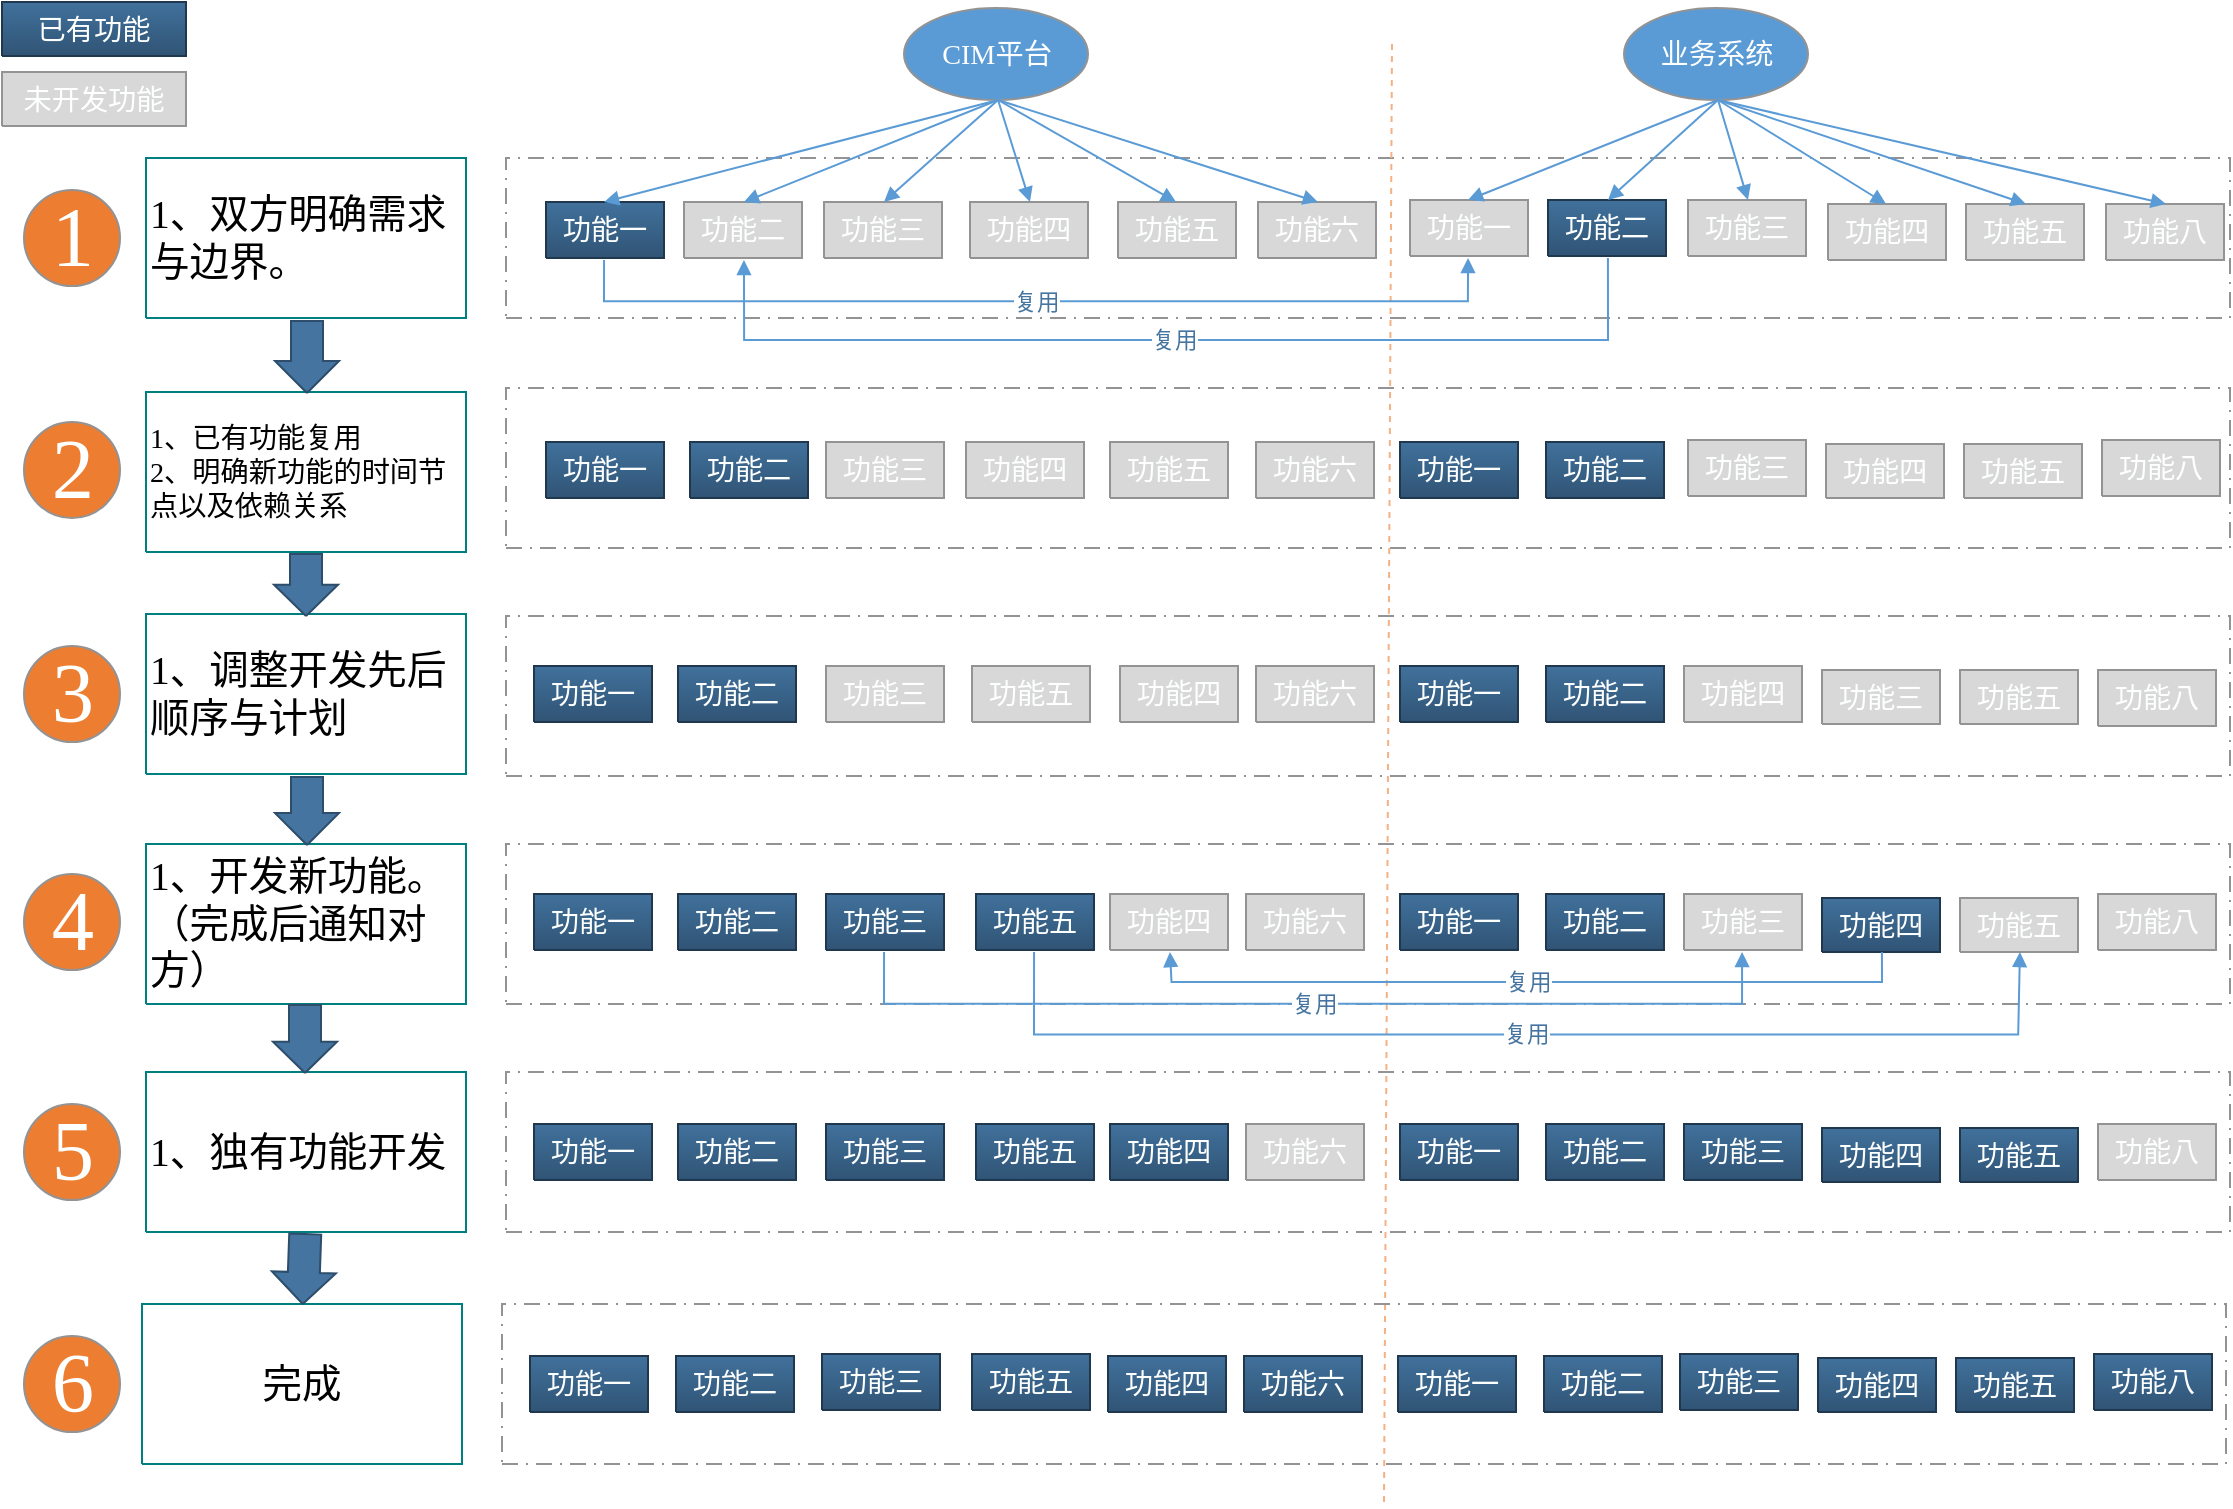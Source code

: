 <mxfile version="20.5.1" type="github" pages="3">
  <diagram id="0ifdUiznI5mySwJMAFBP" name="项目机制">
    <mxGraphModel dx="1038" dy="547" grid="1" gridSize="10" guides="1" tooltips="1" connect="1" arrows="1" fold="1" page="1" pageScale="1" pageWidth="827" pageHeight="1169" math="0" shadow="0">
      <root>
        <mxCell id="0" />
        <mxCell id="1" parent="0" />
        <mxCell id="tr8y7Fis9Wu7V7K3pbbJ-1" style="vsdxID=26;fillColor=none;gradientColor=none;shape=stencil(nZBLDoAgDERP0z3SIyjew0SURgSD+Lu9kMZoXLhwN9O+tukAlrNpJg1SzDH4QW/URgNYgZTkjA4UkwJUgGXng+6DX1zLfmoymdXo17xh5zmRJ6Q42BWCfc2oJfdAr+Yv+AP9Cb7OJ3H/2JG1HNGz/84klThPVCc=);dashed=1;dashPattern=8.00 4.00 1.00 4.00;strokeColor=#939393;points=[[1,0.5,0],[0.5,0,0],[0.5,0.5,0],[0.5,0.5,0]];labelBackgroundColor=none;rounded=0;html=1;whiteSpace=wrap;" vertex="1" parent="1">
          <mxGeometry x="285" y="115" width="862" height="80" as="geometry" />
        </mxCell>
        <mxCell id="tr8y7Fis9Wu7V7K3pbbJ-2" style="vsdxID=1;fillColor=#5b9bd5;gradientColor=none;shape=stencil(vVFBDgIhDHwNRxKE+IJ1/Ufjll0iLpuCLv5eSDWKevLgbaYznTatMF2cYEGhVUwUjri6IU3C7ITWbp6QXCpImF6YzgbCkcJ5HpgvUJ0VncKlJmTuU7VDqyuzLdM9O4EORaLcaIpa7yNoo75GqSwhuygpJEguzM1UDzSiLGOk9TDec1iKK+LyUf5lsf+tVcDzzNZ5z1961d/fUkr8UtPfAA==);strokeColor=#939393;points=[[0.5,0,0],[0.5,0.5,0],[0.5,0.5,0],[0.5,0.5,0],[1,0.5,0]];labelBackgroundColor=none;rounded=0;html=1;whiteSpace=wrap;" vertex="1" parent="1">
          <mxGeometry x="484" y="40" width="92" height="46" as="geometry" />
        </mxCell>
        <mxCell id="tr8y7Fis9Wu7V7K3pbbJ-3" value="&lt;div style=&quot;font-size: 1px&quot;&gt;&lt;font style=&quot;font-size:14.11px;font-family:SimSun;color:#feffff;direction:ltr;letter-spacing:0px;line-height:120%;opacity:1&quot;&gt;CIM平台&lt;br/&gt;&lt;/font&gt;&lt;/div&gt;" style="text;vsdxID=1;fillColor=none;gradientColor=none;strokeColor=none;points=[[0.5,0,0],[0.5,0.5,0],[0.5,0.5,0],[0.5,0.5,0],[1,0.5,0]];labelBackgroundColor=none;rounded=0;html=1;whiteSpace=wrap;verticalAlign=middle;align=center;;html=1;" vertex="1" parent="tr8y7Fis9Wu7V7K3pbbJ-2">
          <mxGeometry x="5.8" y="2.25" width="81.2" height="40.83" as="geometry" />
        </mxCell>
        <mxCell id="tr8y7Fis9Wu7V7K3pbbJ-4" style="vsdxID=3;fillColor=#5b9bd5;gradientColor=none;shape=stencil(vVFBDgIhDHwNRxKE+IJ1/Ufjll0iLpuCLv5eSDWKevLgbaYznTatMF2cYEGhVUwUjri6IU3C7ITWbp6QXCpImF6YzgbCkcJ5HpgvUJ0VncKlJmTuU7VDqyuzLdM9O4EORaLcaIpa7yNoo75GqSwhuygpJEguzM1UDzSiLGOk9TDec1iKK+LyUf5lsf+tVcDzzNZ5z1961d/fUkr8UtPfAA==);strokeColor=#939393;points=[[0.5,0,0],[0.5,0.5,0],[0.5,0.5,0],[0.5,0.5,0],[1,0.5,0]];labelBackgroundColor=none;rounded=0;html=1;whiteSpace=wrap;" vertex="1" parent="1">
          <mxGeometry x="844" y="40" width="92" height="46" as="geometry" />
        </mxCell>
        <mxCell id="tr8y7Fis9Wu7V7K3pbbJ-5" value="&lt;div style=&quot;font-size: 1px&quot;&gt;&lt;font style=&quot;font-size:14.11px;font-family:SimSun;color:#feffff;direction:ltr;letter-spacing:0px;line-height:120%;opacity:1&quot;&gt;业务系统&lt;br/&gt;&lt;/font&gt;&lt;/div&gt;" style="text;vsdxID=3;fillColor=none;gradientColor=none;strokeColor=none;points=[[0.5,0,0],[0.5,0.5,0],[0.5,0.5,0],[0.5,0.5,0],[1,0.5,0]];labelBackgroundColor=none;rounded=0;html=1;whiteSpace=wrap;verticalAlign=middle;align=center;;html=1;" vertex="1" parent="tr8y7Fis9Wu7V7K3pbbJ-4">
          <mxGeometry x="5.8" y="2.25" width="81.2" height="40.83" as="geometry" />
        </mxCell>
        <mxCell id="tr8y7Fis9Wu7V7K3pbbJ-6" value="&lt;div style=&quot;font-size: 1px&quot;&gt;&lt;font style=&quot;font-size:14.11px;font-family:SimSun;color:#feffff;direction:ltr;letter-spacing:0px;line-height:120%;opacity:1&quot;&gt;功能一&lt;br/&gt;&lt;/font&gt;&lt;/div&gt;" style="verticalAlign=middle;align=center;vsdxID=4;fillColor=#41719c;gradientColor=#305475;shape=stencil(nZBLDoAgDERP0z3SIyjew0SURgSD+Lu9kMZoXLhwN9O+tukAlrNpJg1SzDH4QW/URgNYgZTkjA4UkwJUgGXng+6DX1zLfmoymdXo17xh5zmRJ6Q42BWCfc2oJfdAr+Yv+AP9Cb7OJ3H/2JG1HNGz/84klThPVCc=);strokeColor=#20384e;points=[[1,0.5,0],[0.5,0,0],[0.5,0.5,0],[0.5,0.5,0]];labelBackgroundColor=none;rounded=0;html=1;whiteSpace=wrap;" vertex="1" parent="1">
          <mxGeometry x="305" y="137" width="59" height="28" as="geometry" />
        </mxCell>
        <mxCell id="tr8y7Fis9Wu7V7K3pbbJ-7" value="&lt;div style=&quot;font-size: 1px&quot;&gt;&lt;font style=&quot;font-size:14.11px;font-family:Calibri;color:#feffff;direction:ltr;letter-spacing:0px;line-height:120%;opacity:1&quot;&gt;功能二&lt;br/&gt;&lt;/font&gt;&lt;/div&gt;" style="verticalAlign=middle;align=center;vsdxID=5;fillColor=#d8d8d8;gradientColor=none;shape=stencil(nZBLDoAgDERP0z3SIyjew0SURgSD+Lu9kMZoXLhwN9O+tukAlrNpJg1SzDH4QW/URgNYgZTkjA4UkwJUgGXng+6DX1zLfmoymdXo17xh5zmRJ6Q42BWCfc2oJfdAr+Yv+AP9Cb7OJ3H/2JG1HNGz/84klThPVCc=);strokeColor=#939393;points=[[1,0.5,0],[0.5,0,0],[0.5,0.5,0],[0.5,0.5,0]];labelBackgroundColor=none;rounded=0;html=1;whiteSpace=wrap;" vertex="1" parent="1">
          <mxGeometry x="374" y="137" width="59" height="28" as="geometry" />
        </mxCell>
        <mxCell id="tr8y7Fis9Wu7V7K3pbbJ-8" value="&lt;div style=&quot;font-size: 1px&quot;&gt;&lt;font style=&quot;font-size:14.11px;font-family:SimSun;color:#feffff;direction:ltr;letter-spacing:0px;line-height:120%;opacity:1&quot;&gt;功能三&lt;br/&gt;&lt;/font&gt;&lt;/div&gt;" style="verticalAlign=middle;align=center;vsdxID=6;fillColor=#d8d8d8;gradientColor=none;shape=stencil(nZBLDoAgDERP0z3SIyjew0SURgSD+Lu9kMZoXLhwN9O+tukAlrNpJg1SzDH4QW/URgNYgZTkjA4UkwJUgGXng+6DX1zLfmoymdXo17xh5zmRJ6Q42BWCfc2oJfdAr+Yv+AP9Cb7OJ3H/2JG1HNGz/84klThPVCc=);strokeColor=#939393;points=[[1,0.5,0],[0.5,0,0],[0.5,0.5,0],[0.5,0.5,0]];labelBackgroundColor=none;rounded=0;html=1;whiteSpace=wrap;" vertex="1" parent="1">
          <mxGeometry x="444" y="137" width="59" height="28" as="geometry" />
        </mxCell>
        <mxCell id="tr8y7Fis9Wu7V7K3pbbJ-9" value="&lt;div style=&quot;font-size: 1px&quot;&gt;&lt;font style=&quot;font-size:14.11px;font-family:SimSun;color:#feffff;direction:ltr;letter-spacing:0px;line-height:120%;opacity:1&quot;&gt;功能四&lt;br/&gt;&lt;/font&gt;&lt;/div&gt;" style="verticalAlign=middle;align=center;vsdxID=7;fillColor=#d8d8d8;gradientColor=none;shape=stencil(nZBLDoAgDERP0z3SIyjew0SURgSD+Lu9kMZoXLhwN9O+tukAlrNpJg1SzDH4QW/URgNYgZTkjA4UkwJUgGXng+6DX1zLfmoymdXo17xh5zmRJ6Q42BWCfc2oJfdAr+Yv+AP9Cb7OJ3H/2JG1HNGz/84klThPVCc=);strokeColor=#939393;points=[[1,0.5,0],[0.5,0,0],[0.5,0.5,0],[0.5,0.5,0]];labelBackgroundColor=none;rounded=0;html=1;whiteSpace=wrap;" vertex="1" parent="1">
          <mxGeometry x="517" y="137" width="59" height="28" as="geometry" />
        </mxCell>
        <mxCell id="tr8y7Fis9Wu7V7K3pbbJ-10" value="&lt;div style=&quot;font-size: 1px&quot;&gt;&lt;font style=&quot;font-size:14.11px;font-family:SimSun;color:#feffff;direction:ltr;letter-spacing:0px;line-height:120%;opacity:1&quot;&gt;功能五&lt;br/&gt;&lt;/font&gt;&lt;/div&gt;" style="verticalAlign=middle;align=center;vsdxID=8;fillColor=#d8d8d8;gradientColor=none;shape=stencil(nZBLDoAgDERP0z3SIyjew0SURgSD+Lu9kMZoXLhwN9O+tukAlrNpJg1SzDH4QW/URgNYgZTkjA4UkwJUgGXng+6DX1zLfmoymdXo17xh5zmRJ6Q42BWCfc2oJfdAr+Yv+AP9Cb7OJ3H/2JG1HNGz/84klThPVCc=);strokeColor=#939393;points=[[1,0.5,0],[0.5,0,0],[0.5,0.5,0],[0.5,0.5,0]];labelBackgroundColor=none;rounded=0;html=1;whiteSpace=wrap;" vertex="1" parent="1">
          <mxGeometry x="591" y="137" width="59" height="28" as="geometry" />
        </mxCell>
        <mxCell id="tr8y7Fis9Wu7V7K3pbbJ-11" value="&lt;div style=&quot;font-size: 1px&quot;&gt;&lt;font style=&quot;font-size:14.11px;font-family:Calibri;color:#feffff;direction:ltr;letter-spacing:0px;line-height:120%;opacity:1&quot;&gt;功能一&lt;br/&gt;&lt;/font&gt;&lt;/div&gt;" style="verticalAlign=middle;align=center;vsdxID=10;fillColor=#d8d8d8;gradientColor=none;shape=stencil(nZBLDoAgDERP0z3SIyjew0SURgSD+Lu9kMZoXLhwN9O+tukAlrNpJg1SzDH4QW/URgNYgZTkjA4UkwJUgGXng+6DX1zLfmoymdXo17xh5zmRJ6Q42BWCfc2oJfdAr+Yv+AP9Cb7OJ3H/2JG1HNGz/84klThPVCc=);strokeColor=#939393;points=[[1,0.5,0],[0.5,0,0],[0.5,0.5,0],[0.5,0.5,0]];labelBackgroundColor=none;rounded=0;html=1;whiteSpace=wrap;" vertex="1" parent="1">
          <mxGeometry x="737" y="136" width="59" height="28" as="geometry" />
        </mxCell>
        <mxCell id="tr8y7Fis9Wu7V7K3pbbJ-12" value="&lt;div style=&quot;font-size: 1px&quot;&gt;&lt;font style=&quot;font-size:14.11px;font-family:SimSun;color:#feffff;direction:ltr;letter-spacing:0px;line-height:120%;opacity:1&quot;&gt;功能二&lt;br/&gt;&lt;/font&gt;&lt;/div&gt;" style="verticalAlign=middle;align=center;vsdxID=11;fillColor=#41719c;gradientColor=#305475;shape=stencil(nZBLDoAgDERP0z3SIyjew0SURgSD+Lu9kMZoXLhwN9O+tukAlrNpJg1SzDH4QW/URgNYgZTkjA4UkwJUgGXng+6DX1zLfmoymdXo17xh5zmRJ6Q42BWCfc2oJfdAr+Yv+AP9Cb7OJ3H/2JG1HNGz/84klThPVCc=);strokeColor=#20384e;points=[[1,0.5,0],[0.5,0,0],[0.5,0.5,0],[0.5,0.5,0]];labelBackgroundColor=none;rounded=0;html=1;whiteSpace=wrap;" vertex="1" parent="1">
          <mxGeometry x="806" y="136" width="59" height="28" as="geometry" />
        </mxCell>
        <mxCell id="tr8y7Fis9Wu7V7K3pbbJ-13" value="&lt;div style=&quot;font-size: 1px&quot;&gt;&lt;font style=&quot;font-size:14.11px;font-family:SimSun;color:#feffff;direction:ltr;letter-spacing:0px;line-height:120%;opacity:1&quot;&gt;功能三&lt;br/&gt;&lt;/font&gt;&lt;/div&gt;" style="verticalAlign=middle;align=center;vsdxID=12;fillColor=#d8d8d8;gradientColor=none;shape=stencil(nZBLDoAgDERP0z3SIyjew0SURgSD+Lu9kMZoXLhwN9O+tukAlrNpJg1SzDH4QW/URgNYgZTkjA4UkwJUgGXng+6DX1zLfmoymdXo17xh5zmRJ6Q42BWCfc2oJfdAr+Yv+AP9Cb7OJ3H/2JG1HNGz/84klThPVCc=);strokeColor=#939393;points=[[1,0.5,0],[0.5,0,0],[0.5,0.5,0],[0.5,0.5,0]];labelBackgroundColor=none;rounded=0;html=1;whiteSpace=wrap;" vertex="1" parent="1">
          <mxGeometry x="876" y="136" width="59" height="28" as="geometry" />
        </mxCell>
        <mxCell id="tr8y7Fis9Wu7V7K3pbbJ-14" value="&lt;div style=&quot;font-size: 1px&quot;&gt;&lt;font style=&quot;font-size:14.11px;font-family:SimSun;color:#feffff;direction:ltr;letter-spacing:0px;line-height:120%;opacity:1&quot;&gt;功能四&lt;br/&gt;&lt;/font&gt;&lt;/div&gt;" style="verticalAlign=middle;align=center;vsdxID=13;fillColor=#d8d8d8;gradientColor=none;shape=stencil(nZBLDoAgDERP0z3SIyjew0SURgSD+Lu9kMZoXLhwN9O+tukAlrNpJg1SzDH4QW/URgNYgZTkjA4UkwJUgGXng+6DX1zLfmoymdXo17xh5zmRJ6Q42BWCfc2oJfdAr+Yv+AP9Cb7OJ3H/2JG1HNGz/84klThPVCc=);strokeColor=#939393;points=[[1,0.5,0],[0.5,0,0],[0.5,0.5,0],[0.5,0.5,0]];labelBackgroundColor=none;rounded=0;html=1;whiteSpace=wrap;" vertex="1" parent="1">
          <mxGeometry x="946" y="138" width="59" height="28" as="geometry" />
        </mxCell>
        <mxCell id="tr8y7Fis9Wu7V7K3pbbJ-15" value="&lt;div style=&quot;font-size: 1px&quot;&gt;&lt;font style=&quot;font-size:14.11px;font-family:SimSun;color:#feffff;direction:ltr;letter-spacing:0px;line-height:120%;opacity:1&quot;&gt;功能五&lt;br/&gt;&lt;/font&gt;&lt;/div&gt;" style="verticalAlign=middle;align=center;vsdxID=14;fillColor=#d8d8d8;gradientColor=none;shape=stencil(nZBLDoAgDERP0z3SIyjew0SURgSD+Lu9kMZoXLhwN9O+tukAlrNpJg1SzDH4QW/URgNYgZTkjA4UkwJUgGXng+6DX1zLfmoymdXo17xh5zmRJ6Q42BWCfc2oJfdAr+Yv+AP9Cb7OJ3H/2JG1HNGz/84klThPVCc=);strokeColor=#939393;points=[[1,0.5,0],[0.5,0,0],[0.5,0.5,0],[0.5,0.5,0]];labelBackgroundColor=none;rounded=0;html=1;whiteSpace=wrap;" vertex="1" parent="1">
          <mxGeometry x="1015" y="138" width="59" height="28" as="geometry" />
        </mxCell>
        <mxCell id="tr8y7Fis9Wu7V7K3pbbJ-16" style="vsdxID=32;fillColor=none;gradientColor=none;shape=stencil(nZBLDoAgDERP0z3SIyjew0SURgSD+Lu9kMZoXLhwN9O+tukAlrNpJg1SzDH4QW/URgNYgZTkjA4UkwJUgGXng+6DX1zLfmoymdXo17xh5zmRJ6Q42BWCfc2oJfdAr+Yv+AP9Cb7OJ3H/2JG1HNGz/84klThPVCc=);dashed=1;dashPattern=8.00 4.00 1.00 4.00;strokeColor=#939393;points=[[1,0.5,0],[0.5,0,0],[0.5,0.5,0],[0.5,0.5,0]];labelBackgroundColor=none;rounded=0;html=1;whiteSpace=wrap;" vertex="1" parent="1">
          <mxGeometry x="285" y="230" width="862" height="80" as="geometry" />
        </mxCell>
        <mxCell id="tr8y7Fis9Wu7V7K3pbbJ-17" style="vsdxID=37;edgeStyle=none;dashed=1;startArrow=none;endArrow=none;startSize=5;endSize=3;strokeColor=#f4b183;spacingTop=0;spacingBottom=0;spacingLeft=0;spacingRight=0;verticalAlign=middle;html=1;labelBackgroundColor=#ffffff;rounded=0;" edge="1" parent="1">
          <mxGeometry relative="1" as="geometry">
            <mxPoint x="-8" as="offset" />
            <Array as="points" />
            <mxPoint x="728" y="58" as="sourcePoint" />
            <mxPoint x="724" y="788" as="targetPoint" />
          </mxGeometry>
        </mxCell>
        <mxCell id="tr8y7Fis9Wu7V7K3pbbJ-18" value="&lt;div style=&quot;font-size: 1px&quot;&gt;&lt;font style=&quot;font-size:14.11px;font-family:SimSun;color:#feffff;direction:ltr;letter-spacing:0px;line-height:120%;opacity:1&quot;&gt;功能三&lt;br/&gt;&lt;/font&gt;&lt;/div&gt;" style="verticalAlign=middle;align=center;vsdxID=38;fillColor=#d8d8d8;gradientColor=none;shape=stencil(nZBLDoAgDERP0z3SIyjew0SURgSD+Lu9kMZoXLhwN9O+tukAlrNpJg1SzDH4QW/URgNYgZTkjA4UkwJUgGXng+6DX1zLfmoymdXo17xh5zmRJ6Q42BWCfc2oJfdAr+Yv+AP9Cb7OJ3H/2JG1HNGz/84klThPVCc=);strokeColor=#939393;points=[[1,0.5,0],[0.5,0,0],[0.5,0.5,0],[0.5,0.5,0]];labelBackgroundColor=none;rounded=0;html=1;whiteSpace=wrap;" vertex="1" parent="1">
          <mxGeometry x="445" y="257" width="59" height="28" as="geometry" />
        </mxCell>
        <mxCell id="tr8y7Fis9Wu7V7K3pbbJ-19" value="&lt;div style=&quot;font-size: 1px&quot;&gt;&lt;font style=&quot;font-size:14.11px;font-family:SimSun;color:#feffff;direction:ltr;letter-spacing:0px;line-height:120%;opacity:1&quot;&gt;功能四&lt;br/&gt;&lt;/font&gt;&lt;/div&gt;" style="verticalAlign=middle;align=center;vsdxID=39;fillColor=#d8d8d8;gradientColor=none;shape=stencil(nZBLDoAgDERP0z3SIyjew0SURgSD+Lu9kMZoXLhwN9O+tukAlrNpJg1SzDH4QW/URgNYgZTkjA4UkwJUgGXng+6DX1zLfmoymdXo17xh5zmRJ6Q42BWCfc2oJfdAr+Yv+AP9Cb7OJ3H/2JG1HNGz/84klThPVCc=);strokeColor=#939393;points=[[1,0.5,0],[0.5,0,0],[0.5,0.5,0],[0.5,0.5,0]];labelBackgroundColor=none;rounded=0;html=1;whiteSpace=wrap;" vertex="1" parent="1">
          <mxGeometry x="515" y="257" width="59" height="28" as="geometry" />
        </mxCell>
        <mxCell id="tr8y7Fis9Wu7V7K3pbbJ-20" value="&lt;div style=&quot;font-size: 1px&quot;&gt;&lt;font style=&quot;font-size:14.11px;font-family:SimSun;color:#feffff;direction:ltr;letter-spacing:0px;line-height:120%;opacity:1&quot;&gt;功能三&lt;br/&gt;&lt;/font&gt;&lt;/div&gt;" style="verticalAlign=middle;align=center;vsdxID=41;fillColor=#d8d8d8;gradientColor=none;shape=stencil(nZBLDoAgDERP0z3SIyjew0SURgSD+Lu9kMZoXLhwN9O+tukAlrNpJg1SzDH4QW/URgNYgZTkjA4UkwJUgGXng+6DX1zLfmoymdXo17xh5zmRJ6Q42BWCfc2oJfdAr+Yv+AP9Cb7OJ3H/2JG1HNGz/84klThPVCc=);strokeColor=#939393;points=[[1,0.5,0],[0.5,0,0],[0.5,0.5,0],[0.5,0.5,0]];labelBackgroundColor=none;rounded=0;html=1;whiteSpace=wrap;" vertex="1" parent="1">
          <mxGeometry x="876" y="256" width="59" height="28" as="geometry" />
        </mxCell>
        <mxCell id="tr8y7Fis9Wu7V7K3pbbJ-21" value="&lt;div style=&quot;font-size: 1px&quot;&gt;&lt;font style=&quot;font-size:14.11px;font-family:SimSun;color:#feffff;direction:ltr;letter-spacing:0px;line-height:120%;opacity:1&quot;&gt;功能四&lt;br/&gt;&lt;/font&gt;&lt;/div&gt;" style="verticalAlign=middle;align=center;vsdxID=42;fillColor=#d8d8d8;gradientColor=none;shape=stencil(nZBLDoAgDERP0z3SIyjew0SURgSD+Lu9kMZoXLhwN9O+tukAlrNpJg1SzDH4QW/URgNYgZTkjA4UkwJUgGXng+6DX1zLfmoymdXo17xh5zmRJ6Q42BWCfc2oJfdAr+Yv+AP9Cb7OJ3H/2JG1HNGz/84klThPVCc=);strokeColor=#939393;points=[[1,0.5,0],[0.5,0,0],[0.5,0.5,0],[0.5,0.5,0]];labelBackgroundColor=none;rounded=0;html=1;whiteSpace=wrap;" vertex="1" parent="1">
          <mxGeometry x="945" y="258" width="59" height="27" as="geometry" />
        </mxCell>
        <mxCell id="tr8y7Fis9Wu7V7K3pbbJ-22" value="&lt;div style=&quot;font-size: 1px&quot;&gt;&lt;font style=&quot;font-size:14.11px;font-family:SimSun;color:#feffff;direction:ltr;letter-spacing:0px;line-height:120%;opacity:1&quot;&gt;功能八&lt;br/&gt;&lt;/font&gt;&lt;/div&gt;" style="verticalAlign=middle;align=center;vsdxID=44;fillColor=#d8d8d8;gradientColor=none;shape=stencil(nZBLDoAgDERP0z3SIyjew0SURgSD+Lu9kMZoXLhwN9O+tukAlrNpJg1SzDH4QW/URgNYgZTkjA4UkwJUgGXng+6DX1zLfmoymdXo17xh5zmRJ6Q42BWCfc2oJfdAr+Yv+AP9Cb7OJ3H/2JG1HNGz/84klThPVCc=);strokeColor=#939393;points=[[1,0.5,0],[0.5,0,0],[0.5,0.5,0],[0.5,0.5,0]];labelBackgroundColor=none;rounded=0;html=1;whiteSpace=wrap;" vertex="1" parent="1">
          <mxGeometry x="1085" y="138" width="59" height="28" as="geometry" />
        </mxCell>
        <mxCell id="tr8y7Fis9Wu7V7K3pbbJ-23" value="&lt;div style=&quot;font-size: 1px&quot;&gt;&lt;font style=&quot;font-size:14.11px;font-family:SimSun;color:#feffff;direction:ltr;letter-spacing:0px;line-height:120%;opacity:1&quot;&gt;功能六&lt;br/&gt;&lt;/font&gt;&lt;/div&gt;" style="verticalAlign=middle;align=center;vsdxID=45;fillColor=#d8d8d8;gradientColor=none;shape=stencil(nZBLDoAgDERP0z3SIyjew0SURgSD+Lu9kMZoXLhwN9O+tukAlrNpJg1SzDH4QW/URgNYgZTkjA4UkwJUgGXng+6DX1zLfmoymdXo17xh5zmRJ6Q42BWCfc2oJfdAr+Yv+AP9Cb7OJ3H/2JG1HNGz/84klThPVCc=);strokeColor=#939393;points=[[1,0.5,0],[0.5,0,0],[0.5,0.5,0],[0.5,0.5,0]];labelBackgroundColor=none;rounded=0;html=1;whiteSpace=wrap;" vertex="1" parent="1">
          <mxGeometry x="661" y="137" width="59" height="28" as="geometry" />
        </mxCell>
        <mxCell id="tr8y7Fis9Wu7V7K3pbbJ-24" value="&lt;div style=&quot;font-size: 1px&quot;&gt;&lt;font style=&quot;font-size:14.11px;font-family:SimSun;color:#feffff;direction:ltr;letter-spacing:0px;line-height:120%;opacity:1&quot;&gt;功能五&lt;br/&gt;&lt;/font&gt;&lt;/div&gt;" style="verticalAlign=middle;align=center;vsdxID=46;fillColor=#d8d8d8;gradientColor=none;shape=stencil(nZBLDoAgDERP0z3SIyjew0SURgSD+Lu9kMZoXLhwN9O+tukAlrNpJg1SzDH4QW/URgNYgZTkjA4UkwJUgGXng+6DX1zLfmoymdXo17xh5zmRJ6Q42BWCfc2oJfdAr+Yv+AP9Cb7OJ3H/2JG1HNGz/84klThPVCc=);strokeColor=#939393;points=[[1,0.5,0],[0.5,0,0],[0.5,0.5,0],[0.5,0.5,0]];labelBackgroundColor=none;rounded=0;html=1;whiteSpace=wrap;" vertex="1" parent="1">
          <mxGeometry x="587" y="257" width="59" height="28" as="geometry" />
        </mxCell>
        <mxCell id="tr8y7Fis9Wu7V7K3pbbJ-25" value="&lt;div style=&quot;font-size: 1px&quot;&gt;&lt;font style=&quot;font-size:14.11px;font-family:SimSun;color:#feffff;direction:ltr;letter-spacing:0px;line-height:120%;opacity:1&quot;&gt;功能五&lt;br/&gt;&lt;/font&gt;&lt;/div&gt;" style="verticalAlign=middle;align=center;vsdxID=47;fillColor=#d8d8d8;gradientColor=none;shape=stencil(nZBLDoAgDERP0z3SIyjew0SURgSD+Lu9kMZoXLhwN9O+tukAlrNpJg1SzDH4QW/URgNYgZTkjA4UkwJUgGXng+6DX1zLfmoymdXo17xh5zmRJ6Q42BWCfc2oJfdAr+Yv+AP9Cb7OJ3H/2JG1HNGz/84klThPVCc=);strokeColor=#939393;points=[[1,0.5,0],[0.5,0,0],[0.5,0.5,0],[0.5,0.5,0]];labelBackgroundColor=none;rounded=0;html=1;whiteSpace=wrap;" vertex="1" parent="1">
          <mxGeometry x="1014" y="258" width="59" height="27" as="geometry" />
        </mxCell>
        <mxCell id="tr8y7Fis9Wu7V7K3pbbJ-26" style="vsdxID=51;fillColor=none;gradientColor=none;shape=stencil(nZBLDoAgDERP0z3SIyjew0SURgSD+Lu9kMZoXLhwN9O+tukAlrNpJg1SzDH4QW/URgNYgZTkjA4UkwJUgGXng+6DX1zLfmoymdXo17xh5zmRJ6Q42BWCfc2oJfdAr+Yv+AP9Cb7OJ3H/2JG1HNGz/84klThPVCc=);dashed=1;dashPattern=8.00 4.00 1.00 4.00;strokeColor=#939393;points=[[1,0.5,0],[0.5,0,0],[0.5,0.5,0],[0.5,0.5,0]];labelBackgroundColor=none;rounded=0;html=1;whiteSpace=wrap;" vertex="1" parent="1">
          <mxGeometry x="285" y="344" width="862" height="80" as="geometry" />
        </mxCell>
        <mxCell id="tr8y7Fis9Wu7V7K3pbbJ-27" value="&lt;div style=&quot;font-size: 1px&quot;&gt;&lt;font style=&quot;font-size:14.11px;font-family:Calibri;color:#feffff;direction:ltr;letter-spacing:0px;line-height:120%;opacity:1&quot;&gt;功能三&lt;br/&gt;&lt;/font&gt;&lt;/div&gt;" style="verticalAlign=middle;align=center;vsdxID=54;fillColor=#d8d8d8;gradientColor=none;shape=stencil(nZBLDoAgDERP0z3SIyjew0SURgSD+Lu9kMZoXLhwN9O+tukAlrNpJg1SzDH4QW/URgNYgZTkjA4UkwJUgGXng+6DX1zLfmoymdXo17xh5zmRJ6Q42BWCfc2oJfdAr+Yv+AP9Cb7OJ3H/2JG1HNGz/84klThPVCc=);strokeColor=#939393;points=[[1,0.5,0],[0.5,0,0],[0.5,0.5,0],[0.5,0.5,0]];labelBackgroundColor=none;rounded=0;html=1;whiteSpace=wrap;" vertex="1" parent="1">
          <mxGeometry x="445" y="369" width="59" height="28" as="geometry" />
        </mxCell>
        <mxCell id="tr8y7Fis9Wu7V7K3pbbJ-28" value="&lt;div style=&quot;font-size: 1px&quot;&gt;&lt;font style=&quot;font-size:14.11px;font-family:Calibri;color:#feffff;direction:ltr;letter-spacing:0px;line-height:120%;opacity:1&quot;&gt;功能五&lt;br/&gt;&lt;/font&gt;&lt;/div&gt;" style="verticalAlign=middle;align=center;vsdxID=55;fillColor=#d8d8d8;gradientColor=none;shape=stencil(nZBLDoAgDERP0z3SIyjew0SURgSD+Lu9kMZoXLhwN9O+tukAlrNpJg1SzDH4QW/URgNYgZTkjA4UkwJUgGXng+6DX1zLfmoymdXo17xh5zmRJ6Q42BWCfc2oJfdAr+Yv+AP9Cb7OJ3H/2JG1HNGz/84klThPVCc=);strokeColor=#939393;points=[[1,0.5,0],[0.5,0,0],[0.5,0.5,0],[0.5,0.5,0]];labelBackgroundColor=none;rounded=0;html=1;whiteSpace=wrap;" vertex="1" parent="1">
          <mxGeometry x="518" y="369" width="59" height="28" as="geometry" />
        </mxCell>
        <mxCell id="tr8y7Fis9Wu7V7K3pbbJ-29" value="&lt;div style=&quot;font-size: 1px&quot;&gt;&lt;font style=&quot;font-size:14.11px;font-family:SimSun;color:#feffff;direction:ltr;letter-spacing:0px;line-height:120%;opacity:1&quot;&gt;功能四&lt;br/&gt;&lt;/font&gt;&lt;/div&gt;" style="verticalAlign=middle;align=center;vsdxID=56;fillColor=#d8d8d8;gradientColor=none;shape=stencil(nZBLDoAgDERP0z3SIyjew0SURgSD+Lu9kMZoXLhwN9O+tukAlrNpJg1SzDH4QW/URgNYgZTkjA4UkwJUgGXng+6DX1zLfmoymdXo17xh5zmRJ6Q42BWCfc2oJfdAr+Yv+AP9Cb7OJ3H/2JG1HNGz/84klThPVCc=);strokeColor=#939393;points=[[1,0.5,0],[0.5,0,0],[0.5,0.5,0],[0.5,0.5,0]];labelBackgroundColor=none;rounded=0;html=1;whiteSpace=wrap;" vertex="1" parent="1">
          <mxGeometry x="592" y="369" width="59" height="28" as="geometry" />
        </mxCell>
        <mxCell id="tr8y7Fis9Wu7V7K3pbbJ-30" value="&lt;div style=&quot;font-size: 1px&quot;&gt;&lt;font style=&quot;font-size:14.11px;font-family:SimSun;color:#feffff;direction:ltr;letter-spacing:0px;line-height:120%;opacity:1&quot;&gt;功能四&lt;br/&gt;&lt;/font&gt;&lt;/div&gt;" style="verticalAlign=middle;align=center;vsdxID=57;fillColor=#d8d8d8;gradientColor=none;shape=stencil(nZBLDoAgDERP0z3SIyjew0SURgSD+Lu9kMZoXLhwN9O+tukAlrNpJg1SzDH4QW/URgNYgZTkjA4UkwJUgGXng+6DX1zLfmoymdXo17xh5zmRJ6Q42BWCfc2oJfdAr+Yv+AP9Cb7OJ3H/2JG1HNGz/84klThPVCc=);strokeColor=#939393;points=[[1,0.5,0],[0.5,0,0],[0.5,0.5,0],[0.5,0.5,0]];labelBackgroundColor=none;rounded=0;html=1;whiteSpace=wrap;" vertex="1" parent="1">
          <mxGeometry x="874" y="369" width="59" height="28" as="geometry" />
        </mxCell>
        <mxCell id="tr8y7Fis9Wu7V7K3pbbJ-31" value="&lt;div style=&quot;font-size: 1px&quot;&gt;&lt;font style=&quot;font-size:14.11px;font-family:Calibri;color:#feffff;direction:ltr;letter-spacing:0px;line-height:120%;opacity:1&quot;&gt;功能三&lt;br/&gt;&lt;/font&gt;&lt;/div&gt;" style="verticalAlign=middle;align=center;vsdxID=58;fillColor=#d8d8d8;gradientColor=none;shape=stencil(nZBLDoAgDERP0z3SIyjew0SURgSD+Lu9kMZoXLhwN9O+tukAlrNpJg1SzDH4QW/URgNYgZTkjA4UkwJUgGXng+6DX1zLfmoymdXo17xh5zmRJ6Q42BWCfc2oJfdAr+Yv+AP9Cb7OJ3H/2JG1HNGz/84klThPVCc=);strokeColor=#939393;points=[[1,0.5,0],[0.5,0,0],[0.5,0.5,0],[0.5,0.5,0]];labelBackgroundColor=none;rounded=0;html=1;whiteSpace=wrap;" vertex="1" parent="1">
          <mxGeometry x="943" y="371" width="59" height="27" as="geometry" />
        </mxCell>
        <mxCell id="tr8y7Fis9Wu7V7K3pbbJ-32" value="&lt;div style=&quot;font-size: 1px&quot;&gt;&lt;font style=&quot;font-size:14.11px;font-family:SimSun;color:#feffff;direction:ltr;letter-spacing:0px;line-height:120%;opacity:1&quot;&gt;功能五&lt;br/&gt;&lt;/font&gt;&lt;/div&gt;" style="verticalAlign=middle;align=center;vsdxID=59;fillColor=#d8d8d8;gradientColor=none;shape=stencil(nZBLDoAgDERP0z3SIyjew0SURgSD+Lu9kMZoXLhwN9O+tukAlrNpJg1SzDH4QW/URgNYgZTkjA4UkwJUgGXng+6DX1zLfmoymdXo17xh5zmRJ6Q42BWCfc2oJfdAr+Yv+AP9Cb7OJ3H/2JG1HNGz/84klThPVCc=);strokeColor=#939393;points=[[1,0.5,0],[0.5,0,0],[0.5,0.5,0],[0.5,0.5,0]];labelBackgroundColor=none;rounded=0;html=1;whiteSpace=wrap;" vertex="1" parent="1">
          <mxGeometry x="1012" y="371" width="59" height="27" as="geometry" />
        </mxCell>
        <mxCell id="tr8y7Fis9Wu7V7K3pbbJ-33" value="&lt;div style=&quot;font-size: 1px&quot;&gt;&lt;font style=&quot;font-size:14.11px;font-family:SimSun;color:#feffff;direction:ltr;letter-spacing:0px;line-height:120%;opacity:1&quot;&gt;功能一&lt;br/&gt;&lt;/font&gt;&lt;/div&gt;" style="verticalAlign=middle;align=center;vsdxID=71;fillColor=#41719c;gradientColor=#305475;shape=stencil(nZBLDoAgDERP0z3SIyjew0SURgSD+Lu9kMZoXLhwN9O+tukAlrNpJg1SzDH4QW/URgNYgZTkjA4UkwJUgGXng+6DX1zLfmoymdXo17xh5zmRJ6Q42BWCfc2oJfdAr+Yv+AP9Cb7OJ3H/2JG1HNGz/84klThPVCc=);strokeColor=#20384e;points=[[1,0.5,0],[0.5,0,0],[0.5,0.5,0],[0.5,0.5,0]];labelBackgroundColor=none;rounded=0;html=1;whiteSpace=wrap;" vertex="1" parent="1">
          <mxGeometry x="305" y="257" width="59" height="28" as="geometry" />
        </mxCell>
        <mxCell id="tr8y7Fis9Wu7V7K3pbbJ-34" value="&lt;div style=&quot;font-size: 1px&quot;&gt;&lt;font style=&quot;font-size:14.11px;font-family:SimSun;color:#feffff;direction:ltr;letter-spacing:0px;line-height:120%;opacity:1&quot;&gt;功能二&lt;br/&gt;&lt;/font&gt;&lt;/div&gt;" style="verticalAlign=middle;align=center;vsdxID=72;fillColor=#41719c;gradientColor=#305475;shape=stencil(nZBLDoAgDERP0z3SIyjew0SURgSD+Lu9kMZoXLhwN9O+tukAlrNpJg1SzDH4QW/URgNYgZTkjA4UkwJUgGXng+6DX1zLfmoymdXo17xh5zmRJ6Q42BWCfc2oJfdAr+Yv+AP9Cb7OJ3H/2JG1HNGz/84klThPVCc=);strokeColor=#20384e;points=[[1,0.5,0],[0.5,0,0],[0.5,0.5,0],[0.5,0.5,0]];labelBackgroundColor=none;rounded=0;html=1;whiteSpace=wrap;" vertex="1" parent="1">
          <mxGeometry x="377" y="257" width="59" height="28" as="geometry" />
        </mxCell>
        <mxCell id="tr8y7Fis9Wu7V7K3pbbJ-35" value="&lt;div style=&quot;font-size: 1px&quot;&gt;&lt;font style=&quot;font-size:14.11px;font-family:SimSun;color:#feffff;direction:ltr;letter-spacing:0px;line-height:120%;opacity:1&quot;&gt;功能一&lt;br/&gt;&lt;/font&gt;&lt;/div&gt;" style="verticalAlign=middle;align=center;vsdxID=73;fillColor=#41719c;gradientColor=#305475;shape=stencil(nZBLDoAgDERP0z3SIyjew0SURgSD+Lu9kMZoXLhwN9O+tukAlrNpJg1SzDH4QW/URgNYgZTkjA4UkwJUgGXng+6DX1zLfmoymdXo17xh5zmRJ6Q42BWCfc2oJfdAr+Yv+AP9Cb7OJ3H/2JG1HNGz/84klThPVCc=);strokeColor=#20384e;points=[[1,0.5,0],[0.5,0,0],[0.5,0.5,0],[0.5,0.5,0]];labelBackgroundColor=none;rounded=0;html=1;whiteSpace=wrap;" vertex="1" parent="1">
          <mxGeometry x="732" y="257" width="59" height="28" as="geometry" />
        </mxCell>
        <mxCell id="tr8y7Fis9Wu7V7K3pbbJ-36" value="&lt;div style=&quot;font-size: 1px&quot;&gt;&lt;font style=&quot;font-size:14.11px;font-family:SimSun;color:#feffff;direction:ltr;letter-spacing:0px;line-height:120%;opacity:1&quot;&gt;功能二&lt;br/&gt;&lt;/font&gt;&lt;/div&gt;" style="verticalAlign=middle;align=center;vsdxID=74;fillColor=#41719c;gradientColor=#305475;shape=stencil(nZBLDoAgDERP0z3SIyjew0SURgSD+Lu9kMZoXLhwN9O+tukAlrNpJg1SzDH4QW/URgNYgZTkjA4UkwJUgGXng+6DX1zLfmoymdXo17xh5zmRJ6Q42BWCfc2oJfdAr+Yv+AP9Cb7OJ3H/2JG1HNGz/84klThPVCc=);strokeColor=#20384e;points=[[1,0.5,0],[0.5,0,0],[0.5,0.5,0],[0.5,0.5,0]];labelBackgroundColor=none;rounded=0;html=1;whiteSpace=wrap;" vertex="1" parent="1">
          <mxGeometry x="805" y="257" width="59" height="28" as="geometry" />
        </mxCell>
        <mxCell id="tr8y7Fis9Wu7V7K3pbbJ-37" value="&lt;div style=&quot;font-size: 1px&quot;&gt;&lt;font style=&quot;font-size:14.11px;font-family:SimSun;color:#feffff;direction:ltr;letter-spacing:0px;line-height:120%;opacity:1&quot;&gt;功能一&lt;br/&gt;&lt;/font&gt;&lt;/div&gt;" style="verticalAlign=middle;align=center;vsdxID=75;fillColor=#41719c;gradientColor=#305475;shape=stencil(nZBLDoAgDERP0z3SIyjew0SURgSD+Lu9kMZoXLhwN9O+tukAlrNpJg1SzDH4QW/URgNYgZTkjA4UkwJUgGXng+6DX1zLfmoymdXo17xh5zmRJ6Q42BWCfc2oJfdAr+Yv+AP9Cb7OJ3H/2JG1HNGz/84klThPVCc=);strokeColor=#20384e;points=[[1,0.5,0],[0.5,0,0],[0.5,0.5,0],[0.5,0.5,0]];labelBackgroundColor=none;rounded=0;html=1;whiteSpace=wrap;" vertex="1" parent="1">
          <mxGeometry x="299" y="369" width="59" height="28" as="geometry" />
        </mxCell>
        <mxCell id="tr8y7Fis9Wu7V7K3pbbJ-38" value="&lt;div style=&quot;font-size: 1px&quot;&gt;&lt;font style=&quot;font-size:14.11px;font-family:SimSun;color:#feffff;direction:ltr;letter-spacing:0px;line-height:120%;opacity:1&quot;&gt;功能二&lt;br/&gt;&lt;/font&gt;&lt;/div&gt;" style="verticalAlign=middle;align=center;vsdxID=76;fillColor=#41719c;gradientColor=#305475;shape=stencil(nZBLDoAgDERP0z3SIyjew0SURgSD+Lu9kMZoXLhwN9O+tukAlrNpJg1SzDH4QW/URgNYgZTkjA4UkwJUgGXng+6DX1zLfmoymdXo17xh5zmRJ6Q42BWCfc2oJfdAr+Yv+AP9Cb7OJ3H/2JG1HNGz/84klThPVCc=);strokeColor=#20384e;points=[[1,0.5,0],[0.5,0,0],[0.5,0.5,0],[0.5,0.5,0]];labelBackgroundColor=none;rounded=0;html=1;whiteSpace=wrap;" vertex="1" parent="1">
          <mxGeometry x="371" y="369" width="59" height="28" as="geometry" />
        </mxCell>
        <mxCell id="tr8y7Fis9Wu7V7K3pbbJ-39" value="&lt;div style=&quot;font-size: 1px&quot;&gt;&lt;font style=&quot;font-size:14.11px;font-family:SimSun;color:#feffff;direction:ltr;letter-spacing:0px;line-height:120%;opacity:1&quot;&gt;功能一&lt;br/&gt;&lt;/font&gt;&lt;/div&gt;" style="verticalAlign=middle;align=center;vsdxID=77;fillColor=#41719c;gradientColor=#305475;shape=stencil(nZBLDoAgDERP0z3SIyjew0SURgSD+Lu9kMZoXLhwN9O+tukAlrNpJg1SzDH4QW/URgNYgZTkjA4UkwJUgGXng+6DX1zLfmoymdXo17xh5zmRJ6Q42BWCfc2oJfdAr+Yv+AP9Cb7OJ3H/2JG1HNGz/84klThPVCc=);strokeColor=#20384e;points=[[1,0.5,0],[0.5,0,0],[0.5,0.5,0],[0.5,0.5,0]];labelBackgroundColor=none;rounded=0;html=1;whiteSpace=wrap;" vertex="1" parent="1">
          <mxGeometry x="732" y="369" width="59" height="28" as="geometry" />
        </mxCell>
        <mxCell id="tr8y7Fis9Wu7V7K3pbbJ-40" value="&lt;div style=&quot;font-size: 1px&quot;&gt;&lt;font style=&quot;font-size:14.11px;font-family:SimSun;color:#feffff;direction:ltr;letter-spacing:0px;line-height:120%;opacity:1&quot;&gt;功能二&lt;br/&gt;&lt;/font&gt;&lt;/div&gt;" style="verticalAlign=middle;align=center;vsdxID=78;fillColor=#41719c;gradientColor=#305475;shape=stencil(nZBLDoAgDERP0z3SIyjew0SURgSD+Lu9kMZoXLhwN9O+tukAlrNpJg1SzDH4QW/URgNYgZTkjA4UkwJUgGXng+6DX1zLfmoymdXo17xh5zmRJ6Q42BWCfc2oJfdAr+Yv+AP9Cb7OJ3H/2JG1HNGz/84klThPVCc=);strokeColor=#20384e;points=[[1,0.5,0],[0.5,0,0],[0.5,0.5,0],[0.5,0.5,0]];labelBackgroundColor=none;rounded=0;html=1;whiteSpace=wrap;" vertex="1" parent="1">
          <mxGeometry x="805" y="369" width="59" height="28" as="geometry" />
        </mxCell>
        <mxCell id="tr8y7Fis9Wu7V7K3pbbJ-41" value="&lt;div style=&quot;font-size: 1px&quot;&gt;&lt;font style=&quot;font-size:14.11px;font-family:SimSun;color:#feffff;direction:ltr;letter-spacing:0px;line-height:120%;opacity:1&quot;&gt;功能八&lt;br/&gt;&lt;/font&gt;&lt;/div&gt;" style="verticalAlign=middle;align=center;vsdxID=79;fillColor=#d8d8d8;gradientColor=none;shape=stencil(nZBLDoAgDERP0z3SIyjew0SURgSD+Lu9kMZoXLhwN9O+tukAlrNpJg1SzDH4QW/URgNYgZTkjA4UkwJUgGXng+6DX1zLfmoymdXo17xh5zmRJ6Q42BWCfc2oJfdAr+Yv+AP9Cb7OJ3H/2JG1HNGz/84klThPVCc=);strokeColor=#939393;points=[[1,0.5,0],[0.5,0,0],[0.5,0.5,0],[0.5,0.5,0]];labelBackgroundColor=none;rounded=0;html=1;whiteSpace=wrap;" vertex="1" parent="1">
          <mxGeometry x="1083" y="256" width="59" height="28" as="geometry" />
        </mxCell>
        <mxCell id="tr8y7Fis9Wu7V7K3pbbJ-42" value="&lt;div style=&quot;font-size: 1px&quot;&gt;&lt;font style=&quot;font-size:14.11px;font-family:SimSun;color:#feffff;direction:ltr;letter-spacing:0px;line-height:120%;opacity:1&quot;&gt;功能六&lt;br/&gt;&lt;/font&gt;&lt;/div&gt;" style="verticalAlign=middle;align=center;vsdxID=80;fillColor=#d8d8d8;gradientColor=none;shape=stencil(nZBLDoAgDERP0z3SIyjew0SURgSD+Lu9kMZoXLhwN9O+tukAlrNpJg1SzDH4QW/URgNYgZTkjA4UkwJUgGXng+6DX1zLfmoymdXo17xh5zmRJ6Q42BWCfc2oJfdAr+Yv+AP9Cb7OJ3H/2JG1HNGz/84klThPVCc=);strokeColor=#939393;points=[[1,0.5,0],[0.5,0,0],[0.5,0.5,0],[0.5,0.5,0]];labelBackgroundColor=none;rounded=0;html=1;whiteSpace=wrap;" vertex="1" parent="1">
          <mxGeometry x="660" y="257" width="59" height="28" as="geometry" />
        </mxCell>
        <mxCell id="tr8y7Fis9Wu7V7K3pbbJ-43" value="&lt;div style=&quot;font-size: 1px&quot;&gt;&lt;font style=&quot;font-size:14.11px;font-family:SimSun;color:#feffff;direction:ltr;letter-spacing:0px;line-height:120%;opacity:1&quot;&gt;功能六&lt;br/&gt;&lt;/font&gt;&lt;/div&gt;" style="verticalAlign=middle;align=center;vsdxID=81;fillColor=#d8d8d8;gradientColor=none;shape=stencil(nZBLDoAgDERP0z3SIyjew0SURgSD+Lu9kMZoXLhwN9O+tukAlrNpJg1SzDH4QW/URgNYgZTkjA4UkwJUgGXng+6DX1zLfmoymdXo17xh5zmRJ6Q42BWCfc2oJfdAr+Yv+AP9Cb7OJ3H/2JG1HNGz/84klThPVCc=);strokeColor=#939393;points=[[1,0.5,0],[0.5,0,0],[0.5,0.5,0],[0.5,0.5,0]];labelBackgroundColor=none;rounded=0;html=1;whiteSpace=wrap;" vertex="1" parent="1">
          <mxGeometry x="660" y="369" width="59" height="28" as="geometry" />
        </mxCell>
        <mxCell id="tr8y7Fis9Wu7V7K3pbbJ-44" value="&lt;div style=&quot;font-size: 1px&quot;&gt;&lt;font style=&quot;font-size:14.11px;font-family:SimSun;color:#feffff;direction:ltr;letter-spacing:0px;line-height:120%;opacity:1&quot;&gt;功能八&lt;br/&gt;&lt;/font&gt;&lt;/div&gt;" style="verticalAlign=middle;align=center;vsdxID=82;fillColor=#d8d8d8;gradientColor=none;shape=stencil(nZBLDoAgDERP0z3SIyjew0SURgSD+Lu9kMZoXLhwN9O+tukAlrNpJg1SzDH4QW/URgNYgZTkjA4UkwJUgGXng+6DX1zLfmoymdXo17xh5zmRJ6Q42BWCfc2oJfdAr+Yv+AP9Cb7OJ3H/2JG1HNGz/84klThPVCc=);strokeColor=#939393;points=[[1,0.5,0],[0.5,0,0],[0.5,0.5,0],[0.5,0.5,0]];labelBackgroundColor=none;rounded=0;html=1;whiteSpace=wrap;" vertex="1" parent="1">
          <mxGeometry x="1081" y="371" width="59" height="28" as="geometry" />
        </mxCell>
        <mxCell id="tr8y7Fis9Wu7V7K3pbbJ-45" style="vsdxID=60;fillColor=none;gradientColor=none;strokeColor=none;points=[];labelBackgroundColor=none;rounded=0;html=1;whiteSpace=wrap;" vertex="1" parent="1">
          <mxGeometry x="285" y="458" width="862" height="80" as="geometry" />
        </mxCell>
        <mxCell id="tr8y7Fis9Wu7V7K3pbbJ-46" style="vsdxID=61;fillColor=none;gradientColor=none;shape=stencil(nZBLDoAgDERP0z3SIyjew0SURgSD+Lu9kMZoXLhwN9O+tukAlrNpJg1SzDH4QW/URgNYgZTkjA4UkwJUgGXng+6DX1zLfmoymdXo17xh5zmRJ6Q42BWCfc2oJfdAr+Yv+AP9Cb7OJ3H/2JG1HNGz/84klThPVCc=);dashed=1;dashPattern=8.00 4.00 1.00 4.00;strokeColor=#939393;points=[[1,0.5,0],[0.5,0,0],[0.5,0.5,0],[0.5,0.5,0]];labelBackgroundColor=none;rounded=0;html=1;whiteSpace=wrap;" vertex="1" parent="tr8y7Fis9Wu7V7K3pbbJ-45">
          <mxGeometry width="862" height="80" as="geometry" />
        </mxCell>
        <mxCell id="tr8y7Fis9Wu7V7K3pbbJ-47" value="&lt;div style=&quot;font-size: 1px&quot;&gt;&lt;font style=&quot;font-size:14.11px;font-family:Calibri;color:#feffff;direction:ltr;letter-spacing:0px;line-height:120%;opacity:1&quot;&gt;功能三&lt;br/&gt;&lt;/font&gt;&lt;/div&gt;" style="verticalAlign=middle;align=center;vsdxID=64;fillColor=#41719c;gradientColor=#305475;shape=stencil(nZBLDoAgDERP0z3SIyjew0SURgSD+Lu9kMZoXLhwN9O+tukAlrNpJg1SzDH4QW/URgNYgZTkjA4UkwJUgGXng+6DX1zLfmoymdXo17xh5zmRJ6Q42BWCfc2oJfdAr+Yv+AP9Cb7OJ3H/2JG1HNGz/84klThPVCc=);strokeColor=#20384e;points=[[1,0.5,0],[0.5,0,0],[0.5,0.5,0],[0.5,0.5,0]];labelBackgroundColor=none;rounded=0;html=1;whiteSpace=wrap;" vertex="1" parent="1">
          <mxGeometry x="445" y="483" width="59" height="28" as="geometry" />
        </mxCell>
        <mxCell id="tr8y7Fis9Wu7V7K3pbbJ-48" value="&lt;div style=&quot;font-size: 1px&quot;&gt;&lt;font style=&quot;font-size:14.11px;font-family:Calibri;color:#feffff;direction:ltr;letter-spacing:0px;line-height:120%;opacity:1&quot;&gt;功能五&lt;br/&gt;&lt;/font&gt;&lt;/div&gt;" style="verticalAlign=middle;align=center;vsdxID=65;fillColor=#41719c;gradientColor=#305475;shape=stencil(nZBLDoAgDERP0z3SIyjew0SURgSD+Lu9kMZoXLhwN9O+tukAlrNpJg1SzDH4QW/URgNYgZTkjA4UkwJUgGXng+6DX1zLfmoymdXo17xh5zmRJ6Q42BWCfc2oJfdAr+Yv+AP9Cb7OJ3H/2JG1HNGz/84klThPVCc=);strokeColor=#20384e;points=[[1,0.5,0],[0.5,0,0],[0.5,0.5,0],[0.5,0.5,0]];labelBackgroundColor=none;rounded=0;html=1;whiteSpace=wrap;" vertex="1" parent="1">
          <mxGeometry x="520" y="483" width="59" height="28" as="geometry" />
        </mxCell>
        <mxCell id="tr8y7Fis9Wu7V7K3pbbJ-49" value="&lt;div style=&quot;font-size: 1px&quot;&gt;&lt;font style=&quot;font-size:14.11px;font-family:SimSun;color:#feffff;direction:ltr;letter-spacing:0px;line-height:120%;opacity:1&quot;&gt;功能四&lt;br/&gt;&lt;/font&gt;&lt;/div&gt;" style="verticalAlign=middle;align=center;vsdxID=66;fillColor=#d8d8d8;gradientColor=none;shape=stencil(nZBLDoAgDERP0z3SIyjew0SURgSD+Lu9kMZoXLhwN9O+tukAlrNpJg1SzDH4QW/URgNYgZTkjA4UkwJUgGXng+6DX1zLfmoymdXo17xh5zmRJ6Q42BWCfc2oJfdAr+Yv+AP9Cb7OJ3H/2JG1HNGz/84klThPVCc=);strokeColor=#939393;points=[[1,0.5,0],[0.5,0,0],[0.5,0.5,0],[0.5,0.5,0]];labelBackgroundColor=none;rounded=0;html=1;whiteSpace=wrap;" vertex="1" parent="1">
          <mxGeometry x="587" y="483" width="59" height="28" as="geometry" />
        </mxCell>
        <mxCell id="tr8y7Fis9Wu7V7K3pbbJ-50" value="&lt;div style=&quot;font-size: 1px&quot;&gt;&lt;font style=&quot;font-size:14.11px;font-family:SimSun;color:#feffff;direction:ltr;letter-spacing:0px;line-height:120%;opacity:1&quot;&gt;功能三&lt;br/&gt;&lt;/font&gt;&lt;/div&gt;" style="verticalAlign=middle;align=center;vsdxID=67;fillColor=#d8d8d8;gradientColor=none;shape=stencil(nZBLDoAgDERP0z3SIyjew0SURgSD+Lu9kMZoXLhwN9O+tukAlrNpJg1SzDH4QW/URgNYgZTkjA4UkwJUgGXng+6DX1zLfmoymdXo17xh5zmRJ6Q42BWCfc2oJfdAr+Yv+AP9Cb7OJ3H/2JG1HNGz/84klThPVCc=);strokeColor=#939393;points=[[1,0.5,0],[0.5,0,0],[0.5,0.5,0],[0.5,0.5,0]];labelBackgroundColor=none;rounded=0;html=1;whiteSpace=wrap;" vertex="1" parent="1">
          <mxGeometry x="874" y="483" width="59" height="28" as="geometry" />
        </mxCell>
        <mxCell id="tr8y7Fis9Wu7V7K3pbbJ-51" value="&lt;div style=&quot;font-size: 1px&quot;&gt;&lt;font style=&quot;font-size:14.11px;font-family:Calibri;color:#feffff;direction:ltr;letter-spacing:0px;line-height:120%;opacity:1&quot;&gt;功能四&lt;br/&gt;&lt;/font&gt;&lt;/div&gt;" style="verticalAlign=middle;align=center;vsdxID=68;fillColor=#41719c;gradientColor=#305475;shape=stencil(nZBLDoAgDERP0z3SIyjew0SURgSD+Lu9kMZoXLhwN9O+tukAlrNpJg1SzDH4QW/URgNYgZTkjA4UkwJUgGXng+6DX1zLfmoymdXo17xh5zmRJ6Q42BWCfc2oJfdAr+Yv+AP9Cb7OJ3H/2JG1HNGz/84klThPVCc=);strokeColor=#20384e;points=[[1,0.5,0],[0.5,0,0],[0.5,0.5,0],[0.5,0.5,0]];labelBackgroundColor=none;rounded=0;html=1;whiteSpace=wrap;" vertex="1" parent="1">
          <mxGeometry x="943" y="485" width="59" height="27" as="geometry" />
        </mxCell>
        <mxCell id="tr8y7Fis9Wu7V7K3pbbJ-52" value="&lt;div style=&quot;font-size: 1px&quot;&gt;&lt;font style=&quot;font-size:14.11px;font-family:SimSun;color:#feffff;direction:ltr;letter-spacing:0px;line-height:120%;opacity:1&quot;&gt;功能五&lt;br/&gt;&lt;/font&gt;&lt;/div&gt;" style="verticalAlign=middle;align=center;vsdxID=69;fillColor=#d8d8d8;gradientColor=none;shape=stencil(nZBLDoAgDERP0z3SIyjew0SURgSD+Lu9kMZoXLhwN9O+tukAlrNpJg1SzDH4QW/URgNYgZTkjA4UkwJUgGXng+6DX1zLfmoymdXo17xh5zmRJ6Q42BWCfc2oJfdAr+Yv+AP9Cb7OJ3H/2JG1HNGz/84klThPVCc=);strokeColor=#939393;points=[[1,0.5,0],[0.5,0,0],[0.5,0.5,0],[0.5,0.5,0]];labelBackgroundColor=none;rounded=0;html=1;whiteSpace=wrap;" vertex="1" parent="1">
          <mxGeometry x="1012" y="485" width="59" height="27" as="geometry" />
        </mxCell>
        <mxCell id="tr8y7Fis9Wu7V7K3pbbJ-53" value="&lt;div style=&quot;font-size: 1px&quot;&gt;&lt;font style=&quot;font-size:14.11px;font-family:SimSun;color:#feffff;direction:ltr;letter-spacing:0px;line-height:120%;opacity:1&quot;&gt;功能八&lt;br/&gt;&lt;/font&gt;&lt;/div&gt;" style="verticalAlign=middle;align=center;vsdxID=83;fillColor=#d8d8d8;gradientColor=none;shape=stencil(nZBLDoAgDERP0z3SIyjew0SURgSD+Lu9kMZoXLhwN9O+tukAlrNpJg1SzDH4QW/URgNYgZTkjA4UkwJUgGXng+6DX1zLfmoymdXo17xh5zmRJ6Q42BWCfc2oJfdAr+Yv+AP9Cb7OJ3H/2JG1HNGz/84klThPVCc=);strokeColor=#939393;points=[[1,0.5,0],[0.5,0,0],[0.5,0.5,0],[0.5,0.5,0]];labelBackgroundColor=none;rounded=0;html=1;whiteSpace=wrap;" vertex="1" parent="1">
          <mxGeometry x="1081" y="483" width="59" height="28" as="geometry" />
        </mxCell>
        <mxCell id="tr8y7Fis9Wu7V7K3pbbJ-54" value="&lt;div style=&quot;font-size: 1px&quot;&gt;&lt;font style=&quot;font-size:14.11px;font-family:SimSun;color:#feffff;direction:ltr;letter-spacing:0px;line-height:120%;opacity:1&quot;&gt;功能一&lt;br/&gt;&lt;/font&gt;&lt;/div&gt;" style="verticalAlign=middle;align=center;vsdxID=84;fillColor=#41719c;gradientColor=#305475;shape=stencil(nZBLDoAgDERP0z3SIyjew0SURgSD+Lu9kMZoXLhwN9O+tukAlrNpJg1SzDH4QW/URgNYgZTkjA4UkwJUgGXng+6DX1zLfmoymdXo17xh5zmRJ6Q42BWCfc2oJfdAr+Yv+AP9Cb7OJ3H/2JG1HNGz/84klThPVCc=);strokeColor=#20384e;points=[[1,0.5,0],[0.5,0,0],[0.5,0.5,0],[0.5,0.5,0]];labelBackgroundColor=none;rounded=0;html=1;whiteSpace=wrap;" vertex="1" parent="1">
          <mxGeometry x="299" y="483" width="59" height="28" as="geometry" />
        </mxCell>
        <mxCell id="tr8y7Fis9Wu7V7K3pbbJ-55" value="&lt;div style=&quot;font-size: 1px&quot;&gt;&lt;font style=&quot;font-size:14.11px;font-family:SimSun;color:#feffff;direction:ltr;letter-spacing:0px;line-height:120%;opacity:1&quot;&gt;功能二&lt;br/&gt;&lt;/font&gt;&lt;/div&gt;" style="verticalAlign=middle;align=center;vsdxID=85;fillColor=#41719c;gradientColor=#305475;shape=stencil(nZBLDoAgDERP0z3SIyjew0SURgSD+Lu9kMZoXLhwN9O+tukAlrNpJg1SzDH4QW/URgNYgZTkjA4UkwJUgGXng+6DX1zLfmoymdXo17xh5zmRJ6Q42BWCfc2oJfdAr+Yv+AP9Cb7OJ3H/2JG1HNGz/84klThPVCc=);strokeColor=#20384e;points=[[1,0.5,0],[0.5,0,0],[0.5,0.5,0],[0.5,0.5,0]];labelBackgroundColor=none;rounded=0;html=1;whiteSpace=wrap;" vertex="1" parent="1">
          <mxGeometry x="371" y="483" width="59" height="28" as="geometry" />
        </mxCell>
        <mxCell id="tr8y7Fis9Wu7V7K3pbbJ-56" value="&lt;div style=&quot;font-size: 1px&quot;&gt;&lt;font style=&quot;font-size:14.11px;font-family:SimSun;color:#feffff;direction:ltr;letter-spacing:0px;line-height:120%;opacity:1&quot;&gt;功能一&lt;br/&gt;&lt;/font&gt;&lt;/div&gt;" style="verticalAlign=middle;align=center;vsdxID=86;fillColor=#41719c;gradientColor=#305475;shape=stencil(nZBLDoAgDERP0z3SIyjew0SURgSD+Lu9kMZoXLhwN9O+tukAlrNpJg1SzDH4QW/URgNYgZTkjA4UkwJUgGXng+6DX1zLfmoymdXo17xh5zmRJ6Q42BWCfc2oJfdAr+Yv+AP9Cb7OJ3H/2JG1HNGz/84klThPVCc=);strokeColor=#20384e;points=[[1,0.5,0],[0.5,0,0],[0.5,0.5,0],[0.5,0.5,0]];labelBackgroundColor=none;rounded=0;html=1;whiteSpace=wrap;" vertex="1" parent="1">
          <mxGeometry x="732" y="483" width="59" height="28" as="geometry" />
        </mxCell>
        <mxCell id="tr8y7Fis9Wu7V7K3pbbJ-57" value="&lt;div style=&quot;font-size: 1px&quot;&gt;&lt;font style=&quot;font-size:14.11px;font-family:SimSun;color:#feffff;direction:ltr;letter-spacing:0px;line-height:120%;opacity:1&quot;&gt;功能二&lt;br/&gt;&lt;/font&gt;&lt;/div&gt;" style="verticalAlign=middle;align=center;vsdxID=87;fillColor=#41719c;gradientColor=#305475;shape=stencil(nZBLDoAgDERP0z3SIyjew0SURgSD+Lu9kMZoXLhwN9O+tukAlrNpJg1SzDH4QW/URgNYgZTkjA4UkwJUgGXng+6DX1zLfmoymdXo17xh5zmRJ6Q42BWCfc2oJfdAr+Yv+AP9Cb7OJ3H/2JG1HNGz/84klThPVCc=);strokeColor=#20384e;points=[[1,0.5,0],[0.5,0,0],[0.5,0.5,0],[0.5,0.5,0]];labelBackgroundColor=none;rounded=0;html=1;whiteSpace=wrap;" vertex="1" parent="1">
          <mxGeometry x="805" y="483" width="59" height="28" as="geometry" />
        </mxCell>
        <mxCell id="tr8y7Fis9Wu7V7K3pbbJ-58" value="&lt;div style=&quot;font-size: 1px&quot;&gt;&lt;font style=&quot;font-size:14.11px;font-family:SimSun;color:#feffff;direction:ltr;letter-spacing:0px;line-height:120%;opacity:1&quot;&gt;功能六&lt;br/&gt;&lt;/font&gt;&lt;/div&gt;" style="verticalAlign=middle;align=center;vsdxID=88;fillColor=#d8d8d8;gradientColor=none;shape=stencil(nZBLDoAgDERP0z3SIyjew0SURgSD+Lu9kMZoXLhwN9O+tukAlrNpJg1SzDH4QW/URgNYgZTkjA4UkwJUgGXng+6DX1zLfmoymdXo17xh5zmRJ6Q42BWCfc2oJfdAr+Yv+AP9Cb7OJ3H/2JG1HNGz/84klThPVCc=);strokeColor=#939393;points=[[1,0.5,0],[0.5,0,0],[0.5,0.5,0],[0.5,0.5,0]];labelBackgroundColor=none;rounded=0;html=1;whiteSpace=wrap;" vertex="1" parent="1">
          <mxGeometry x="655" y="483" width="59" height="28" as="geometry" />
        </mxCell>
        <mxCell id="tr8y7Fis9Wu7V7K3pbbJ-59" style="vsdxID=112;fillColor=none;gradientColor=none;strokeColor=none;points=[];labelBackgroundColor=none;rounded=0;html=1;whiteSpace=wrap;" vertex="1" parent="1">
          <mxGeometry x="285" y="572" width="862" height="80" as="geometry" />
        </mxCell>
        <mxCell id="tr8y7Fis9Wu7V7K3pbbJ-60" style="vsdxID=113;fillColor=none;gradientColor=none;shape=stencil(nZBLDoAgDERP0z3SIyjew0SURgSD+Lu9kMZoXLhwN9O+tukAlrNpJg1SzDH4QW/URgNYgZTkjA4UkwJUgGXng+6DX1zLfmoymdXo17xh5zmRJ6Q42BWCfc2oJfdAr+Yv+AP9Cb7OJ3H/2JG1HNGz/84klThPVCc=);dashed=1;dashPattern=8.00 4.00 1.00 4.00;strokeColor=#939393;points=[[1,0.5,0],[0.5,0,0],[0.5,0.5,0],[0.5,0.5,0]];labelBackgroundColor=none;rounded=0;html=1;whiteSpace=wrap;" vertex="1" parent="tr8y7Fis9Wu7V7K3pbbJ-59">
          <mxGeometry width="862" height="80" as="geometry" />
        </mxCell>
        <mxCell id="tr8y7Fis9Wu7V7K3pbbJ-61" value="&lt;div style=&quot;font-size: 1px&quot;&gt;&lt;font style=&quot;font-size:14.11px;font-family:Calibri;color:#feffff;direction:ltr;letter-spacing:0px;line-height:120%;opacity:1&quot;&gt;功能三&lt;br/&gt;&lt;/font&gt;&lt;/div&gt;" style="verticalAlign=middle;align=center;vsdxID=116;fillColor=#41719c;gradientColor=#305475;shape=stencil(nZBLDoAgDERP0z3SIyjew0SURgSD+Lu9kMZoXLhwN9O+tukAlrNpJg1SzDH4QW/URgNYgZTkjA4UkwJUgGXng+6DX1zLfmoymdXo17xh5zmRJ6Q42BWCfc2oJfdAr+Yv+AP9Cb7OJ3H/2JG1HNGz/84klThPVCc=);strokeColor=#20384e;points=[[1,0.5,0],[0.5,0,0],[0.5,0.5,0],[0.5,0.5,0]];labelBackgroundColor=none;rounded=0;html=1;whiteSpace=wrap;" vertex="1" parent="1">
          <mxGeometry x="445" y="598" width="59" height="28" as="geometry" />
        </mxCell>
        <mxCell id="tr8y7Fis9Wu7V7K3pbbJ-62" value="&lt;div style=&quot;font-size: 1px&quot;&gt;&lt;font style=&quot;font-size:14.11px;font-family:Calibri;color:#feffff;direction:ltr;letter-spacing:0px;line-height:120%;opacity:1&quot;&gt;功能五&lt;br/&gt;&lt;/font&gt;&lt;/div&gt;" style="verticalAlign=middle;align=center;vsdxID=117;fillColor=#41719c;gradientColor=#305475;shape=stencil(nZBLDoAgDERP0z3SIyjew0SURgSD+Lu9kMZoXLhwN9O+tukAlrNpJg1SzDH4QW/URgNYgZTkjA4UkwJUgGXng+6DX1zLfmoymdXo17xh5zmRJ6Q42BWCfc2oJfdAr+Yv+AP9Cb7OJ3H/2JG1HNGz/84klThPVCc=);strokeColor=#20384e;points=[[1,0.5,0],[0.5,0,0],[0.5,0.5,0],[0.5,0.5,0]];labelBackgroundColor=none;rounded=0;html=1;whiteSpace=wrap;" vertex="1" parent="1">
          <mxGeometry x="520" y="598" width="59" height="28" as="geometry" />
        </mxCell>
        <mxCell id="tr8y7Fis9Wu7V7K3pbbJ-63" value="&lt;div style=&quot;font-size: 1px&quot;&gt;&lt;font style=&quot;font-size:14.11px;font-family:Calibri;color:#feffff;direction:ltr;letter-spacing:0px;line-height:120%;opacity:1&quot;&gt;功能四&lt;br/&gt;&lt;/font&gt;&lt;/div&gt;" style="verticalAlign=middle;align=center;vsdxID=118;fillColor=#41719c;gradientColor=#305475;shape=stencil(nZBLDoAgDERP0z3SIyjew0SURgSD+Lu9kMZoXLhwN9O+tukAlrNpJg1SzDH4QW/URgNYgZTkjA4UkwJUgGXng+6DX1zLfmoymdXo17xh5zmRJ6Q42BWCfc2oJfdAr+Yv+AP9Cb7OJ3H/2JG1HNGz/84klThPVCc=);strokeColor=#20384e;points=[[1,0.5,0],[0.5,0,0],[0.5,0.5,0],[0.5,0.5,0]];labelBackgroundColor=none;rounded=0;html=1;whiteSpace=wrap;" vertex="1" parent="1">
          <mxGeometry x="587" y="598" width="59" height="28" as="geometry" />
        </mxCell>
        <mxCell id="tr8y7Fis9Wu7V7K3pbbJ-64" value="&lt;div style=&quot;font-size: 1px&quot;&gt;&lt;font style=&quot;font-size:14.11px;font-family:Calibri;color:#feffff;direction:ltr;letter-spacing:0px;line-height:120%;opacity:1&quot;&gt;功能三&lt;br/&gt;&lt;/font&gt;&lt;/div&gt;" style="verticalAlign=middle;align=center;vsdxID=119;fillColor=#41719c;gradientColor=#305475;shape=stencil(nZBLDoAgDERP0z3SIyjew0SURgSD+Lu9kMZoXLhwN9O+tukAlrNpJg1SzDH4QW/URgNYgZTkjA4UkwJUgGXng+6DX1zLfmoymdXo17xh5zmRJ6Q42BWCfc2oJfdAr+Yv+AP9Cb7OJ3H/2JG1HNGz/84klThPVCc=);strokeColor=#20384e;points=[[1,0.5,0],[0.5,0,0],[0.5,0.5,0],[0.5,0.5,0]];labelBackgroundColor=none;rounded=0;html=1;whiteSpace=wrap;" vertex="1" parent="1">
          <mxGeometry x="874" y="598" width="59" height="28" as="geometry" />
        </mxCell>
        <mxCell id="tr8y7Fis9Wu7V7K3pbbJ-65" value="&lt;div style=&quot;font-size: 1px&quot;&gt;&lt;font style=&quot;font-size:14.11px;font-family:Calibri;color:#feffff;direction:ltr;letter-spacing:0px;line-height:120%;opacity:1&quot;&gt;功能四&lt;br/&gt;&lt;/font&gt;&lt;/div&gt;" style="verticalAlign=middle;align=center;vsdxID=120;fillColor=#41719c;gradientColor=#305475;shape=stencil(nZBLDoAgDERP0z3SIyjew0SURgSD+Lu9kMZoXLhwN9O+tukAlrNpJg1SzDH4QW/URgNYgZTkjA4UkwJUgGXng+6DX1zLfmoymdXo17xh5zmRJ6Q42BWCfc2oJfdAr+Yv+AP9Cb7OJ3H/2JG1HNGz/84klThPVCc=);strokeColor=#20384e;points=[[1,0.5,0],[0.5,0,0],[0.5,0.5,0],[0.5,0.5,0]];labelBackgroundColor=none;rounded=0;html=1;whiteSpace=wrap;" vertex="1" parent="1">
          <mxGeometry x="943" y="600" width="59" height="27" as="geometry" />
        </mxCell>
        <mxCell id="tr8y7Fis9Wu7V7K3pbbJ-66" value="&lt;div style=&quot;font-size: 1px&quot;&gt;&lt;font style=&quot;font-size:14.11px;font-family:Calibri;color:#feffff;direction:ltr;letter-spacing:0px;line-height:120%;opacity:1&quot;&gt;功能五&lt;br/&gt;&lt;/font&gt;&lt;/div&gt;" style="verticalAlign=middle;align=center;vsdxID=121;fillColor=#41719c;gradientColor=#305475;shape=stencil(nZBLDoAgDERP0z3SIyjew0SURgSD+Lu9kMZoXLhwN9O+tukAlrNpJg1SzDH4QW/URgNYgZTkjA4UkwJUgGXng+6DX1zLfmoymdXo17xh5zmRJ6Q42BWCfc2oJfdAr+Yv+AP9Cb7OJ3H/2JG1HNGz/84klThPVCc=);strokeColor=#20384e;points=[[1,0.5,0],[0.5,0,0],[0.5,0.5,0],[0.5,0.5,0]];labelBackgroundColor=none;rounded=0;html=1;whiteSpace=wrap;" vertex="1" parent="1">
          <mxGeometry x="1012" y="600" width="59" height="27" as="geometry" />
        </mxCell>
        <mxCell id="tr8y7Fis9Wu7V7K3pbbJ-67" value="&lt;div style=&quot;font-size: 1px&quot;&gt;&lt;font style=&quot;font-size:14.11px;font-family:SimSun;color:#feffff;direction:ltr;letter-spacing:0px;line-height:120%;opacity:1&quot;&gt;功能八&lt;br/&gt;&lt;/font&gt;&lt;/div&gt;" style="verticalAlign=middle;align=center;vsdxID=123;fillColor=#d8d8d8;gradientColor=none;shape=stencil(nZBLDoAgDERP0z3SIyjew0SURgSD+Lu9kMZoXLhwN9O+tukAlrNpJg1SzDH4QW/URgNYgZTkjA4UkwJUgGXng+6DX1zLfmoymdXo17xh5zmRJ6Q42BWCfc2oJfdAr+Yv+AP9Cb7OJ3H/2JG1HNGz/84klThPVCc=);strokeColor=#939393;points=[[1,0.5,0],[0.5,0,0],[0.5,0.5,0],[0.5,0.5,0]];labelBackgroundColor=none;rounded=0;html=1;whiteSpace=wrap;" vertex="1" parent="1">
          <mxGeometry x="1081" y="598" width="59" height="28" as="geometry" />
        </mxCell>
        <mxCell id="tr8y7Fis9Wu7V7K3pbbJ-68" value="&lt;div style=&quot;font-size: 1px&quot;&gt;&lt;font style=&quot;font-size:14.11px;font-family:SimSun;color:#feffff;direction:ltr;letter-spacing:0px;line-height:120%;opacity:1&quot;&gt;功能一&lt;br/&gt;&lt;/font&gt;&lt;/div&gt;" style="verticalAlign=middle;align=center;vsdxID=124;fillColor=#41719c;gradientColor=#305475;shape=stencil(nZBLDoAgDERP0z3SIyjew0SURgSD+Lu9kMZoXLhwN9O+tukAlrNpJg1SzDH4QW/URgNYgZTkjA4UkwJUgGXng+6DX1zLfmoymdXo17xh5zmRJ6Q42BWCfc2oJfdAr+Yv+AP9Cb7OJ3H/2JG1HNGz/84klThPVCc=);strokeColor=#20384e;points=[[1,0.5,0],[0.5,0,0],[0.5,0.5,0],[0.5,0.5,0]];labelBackgroundColor=none;rounded=0;html=1;whiteSpace=wrap;" vertex="1" parent="1">
          <mxGeometry x="299" y="598" width="59" height="28" as="geometry" />
        </mxCell>
        <mxCell id="tr8y7Fis9Wu7V7K3pbbJ-69" value="&lt;div style=&quot;font-size: 1px&quot;&gt;&lt;font style=&quot;font-size:14.11px;font-family:SimSun;color:#feffff;direction:ltr;letter-spacing:0px;line-height:120%;opacity:1&quot;&gt;功能二&lt;br/&gt;&lt;/font&gt;&lt;/div&gt;" style="verticalAlign=middle;align=center;vsdxID=125;fillColor=#41719c;gradientColor=#305475;shape=stencil(nZBLDoAgDERP0z3SIyjew0SURgSD+Lu9kMZoXLhwN9O+tukAlrNpJg1SzDH4QW/URgNYgZTkjA4UkwJUgGXng+6DX1zLfmoymdXo17xh5zmRJ6Q42BWCfc2oJfdAr+Yv+AP9Cb7OJ3H/2JG1HNGz/84klThPVCc=);strokeColor=#20384e;points=[[1,0.5,0],[0.5,0,0],[0.5,0.5,0],[0.5,0.5,0]];labelBackgroundColor=none;rounded=0;html=1;whiteSpace=wrap;" vertex="1" parent="1">
          <mxGeometry x="371" y="598" width="59" height="28" as="geometry" />
        </mxCell>
        <mxCell id="tr8y7Fis9Wu7V7K3pbbJ-70" value="&lt;div style=&quot;font-size: 1px&quot;&gt;&lt;font style=&quot;font-size:14.11px;font-family:SimSun;color:#feffff;direction:ltr;letter-spacing:0px;line-height:120%;opacity:1&quot;&gt;功能一&lt;br/&gt;&lt;/font&gt;&lt;/div&gt;" style="verticalAlign=middle;align=center;vsdxID=126;fillColor=#41719c;gradientColor=#305475;shape=stencil(nZBLDoAgDERP0z3SIyjew0SURgSD+Lu9kMZoXLhwN9O+tukAlrNpJg1SzDH4QW/URgNYgZTkjA4UkwJUgGXng+6DX1zLfmoymdXo17xh5zmRJ6Q42BWCfc2oJfdAr+Yv+AP9Cb7OJ3H/2JG1HNGz/84klThPVCc=);strokeColor=#20384e;points=[[1,0.5,0],[0.5,0,0],[0.5,0.5,0],[0.5,0.5,0]];labelBackgroundColor=none;rounded=0;html=1;whiteSpace=wrap;" vertex="1" parent="1">
          <mxGeometry x="732" y="598" width="59" height="28" as="geometry" />
        </mxCell>
        <mxCell id="tr8y7Fis9Wu7V7K3pbbJ-71" value="&lt;div style=&quot;font-size: 1px&quot;&gt;&lt;font style=&quot;font-size:14.11px;font-family:SimSun;color:#feffff;direction:ltr;letter-spacing:0px;line-height:120%;opacity:1&quot;&gt;功能二&lt;br/&gt;&lt;/font&gt;&lt;/div&gt;" style="verticalAlign=middle;align=center;vsdxID=127;fillColor=#41719c;gradientColor=#305475;shape=stencil(nZBLDoAgDERP0z3SIyjew0SURgSD+Lu9kMZoXLhwN9O+tukAlrNpJg1SzDH4QW/URgNYgZTkjA4UkwJUgGXng+6DX1zLfmoymdXo17xh5zmRJ6Q42BWCfc2oJfdAr+Yv+AP9Cb7OJ3H/2JG1HNGz/84klThPVCc=);strokeColor=#20384e;points=[[1,0.5,0],[0.5,0,0],[0.5,0.5,0],[0.5,0.5,0]];labelBackgroundColor=none;rounded=0;html=1;whiteSpace=wrap;" vertex="1" parent="1">
          <mxGeometry x="805" y="598" width="59" height="28" as="geometry" />
        </mxCell>
        <mxCell id="tr8y7Fis9Wu7V7K3pbbJ-72" value="&lt;div style=&quot;font-size: 1px&quot;&gt;&lt;font style=&quot;font-size:14.11px;font-family:SimSun;color:#feffff;direction:ltr;letter-spacing:0px;line-height:120%;opacity:1&quot;&gt;功能六&lt;br/&gt;&lt;/font&gt;&lt;/div&gt;" style="verticalAlign=middle;align=center;vsdxID=128;fillColor=#d8d8d8;gradientColor=none;shape=stencil(nZBLDoAgDERP0z3SIyjew0SURgSD+Lu9kMZoXLhwN9O+tukAlrNpJg1SzDH4QW/URgNYgZTkjA4UkwJUgGXng+6DX1zLfmoymdXo17xh5zmRJ6Q42BWCfc2oJfdAr+Yv+AP9Cb7OJ3H/2JG1HNGz/84klThPVCc=);strokeColor=#939393;points=[[1,0.5,0],[0.5,0,0],[0.5,0.5,0],[0.5,0.5,0]];labelBackgroundColor=none;rounded=0;html=1;whiteSpace=wrap;" vertex="1" parent="1">
          <mxGeometry x="655" y="598" width="59" height="28" as="geometry" />
        </mxCell>
        <mxCell id="tr8y7Fis9Wu7V7K3pbbJ-73" value="&lt;div style=&quot;font-size: 1px&quot;&gt;&lt;p style=&quot;align:left;margin-left:0;margin-right:0;margin-top:0px;margin-bottom:0px;text-indent:0;valign:middle;direction:ltr;&quot;&gt;&lt;font style=&quot;font-size:19.76px;font-family:SimSun;color:#000000;direction:ltr;letter-spacing:0px;line-height:120%;opacity:1&quot;&gt;1、双方明确需求与边界。&lt;br/&gt;&lt;/font&gt;&lt;/p&gt;&lt;/div&gt;" style="verticalAlign=middle;align=left;vsdxID=131;fillColor=#ffffff;gradientColor=none;shape=stencil(nZBLDoAgDERP0z3SIyjew0SURgSD+Lu9kMZoXLhwN9O+tukAlrNpJg1SzDH4QW/URgNYgZTkjA4UkwJUgGXng+6DX1zLfmoymdXo17xh5zmRJ6Q42BWCfc2oJfdAr+Yv+AP9Cb7OJ3H/2JG1HNGz/84klThPVCc=);strokeColor=#007f7f;points=[[0.5,1,0],[1,0.5,0],[0.5,0,0],[0,0.5,0],[0.5,0.5,0]];labelBackgroundColor=none;rounded=0;html=1;whiteSpace=wrap;" vertex="1" parent="1">
          <mxGeometry x="105" y="115" width="160" height="80" as="geometry" />
        </mxCell>
        <mxCell id="tr8y7Fis9Wu7V7K3pbbJ-74" value="&lt;div style=&quot;font-size: 1px&quot;&gt;&lt;p style=&quot;align:left;margin-left:0;margin-right:0;margin-top:0px;margin-bottom:0px;text-indent:0;valign:middle;direction:ltr;&quot;&gt;&lt;font style=&quot;font-size:14.11px;font-family:SimSun;color:#000000;direction:ltr;letter-spacing:0px;line-height:120%;opacity:1&quot;&gt;1、已有功能复用&lt;br/&gt;2、明确新功能的时间节点以及依赖关系&lt;br/&gt;&lt;/font&gt;&lt;/p&gt;&lt;/div&gt;" style="verticalAlign=middle;align=left;vsdxID=132;fillColor=#ffffff;gradientColor=none;shape=stencil(nZBLDoAgDERP0z3SIyjew0SURgSD+Lu9kMZoXLhwN9O+tukAlrNpJg1SzDH4QW/URgNYgZTkjA4UkwJUgGXng+6DX1zLfmoymdXo17xh5zmRJ6Q42BWCfc2oJfdAr+Yv+AP9Cb7OJ3H/2JG1HNGz/84klThPVCc=);strokeColor=#007f7f;points=[[0.5,1,0],[1,0.5,0],[0.5,0,0],[0,0.5,0],[0.5,0.5,0]];labelBackgroundColor=none;rounded=0;html=1;whiteSpace=wrap;" vertex="1" parent="1">
          <mxGeometry x="105" y="232" width="160" height="80" as="geometry" />
        </mxCell>
        <mxCell id="tr8y7Fis9Wu7V7K3pbbJ-75" value="&lt;div style=&quot;font-size: 1px&quot;&gt;&lt;p style=&quot;align:left;margin-left:0;margin-right:0;margin-top:0px;margin-bottom:0px;text-indent:0;valign:middle;direction:ltr;&quot;&gt;&lt;font style=&quot;font-size:19.76px;font-family:SimSun;color:#000000;direction:ltr;letter-spacing:0px;line-height:120%;opacity:1&quot;&gt;1、调整开发先后顺序与计划&lt;br/&gt;&lt;/font&gt;&lt;/p&gt;&lt;/div&gt;" style="verticalAlign=middle;align=left;vsdxID=133;fillColor=#ffffff;gradientColor=none;shape=stencil(nZBLDoAgDERP0z3SIyjew0SURgSD+Lu9kMZoXLhwN9O+tukAlrNpJg1SzDH4QW/URgNYgZTkjA4UkwJUgGXng+6DX1zLfmoymdXo17xh5zmRJ6Q42BWCfc2oJfdAr+Yv+AP9Cb7OJ3H/2JG1HNGz/84klThPVCc=);strokeColor=#007f7f;points=[[0.5,1,0],[1,0.5,0],[0.5,0,0],[0,0.5,0],[0.5,0.5,0]];labelBackgroundColor=none;rounded=0;html=1;whiteSpace=wrap;" vertex="1" parent="1">
          <mxGeometry x="105" y="343" width="160" height="80" as="geometry" />
        </mxCell>
        <mxCell id="tr8y7Fis9Wu7V7K3pbbJ-76" value="&lt;div style=&quot;font-size: 1px&quot;&gt;&lt;p style=&quot;align:left;margin-left:0;margin-right:0;margin-top:0px;margin-bottom:0px;text-indent:0;valign:middle;direction:ltr;&quot;&gt;&lt;font style=&quot;font-size:19.76px;font-family:SimSun;color:#000000;direction:ltr;letter-spacing:0px;line-height:120%;opacity:1&quot;&gt;1、开发新功能。（完成后通知对方）&lt;br/&gt;&lt;/font&gt;&lt;/p&gt;&lt;/div&gt;" style="verticalAlign=middle;align=left;vsdxID=134;fillColor=#ffffff;gradientColor=none;shape=stencil(nZBLDoAgDERP0z3SIyjew0SURgSD+Lu9kMZoXLhwN9O+tukAlrNpJg1SzDH4QW/URgNYgZTkjA4UkwJUgGXng+6DX1zLfmoymdXo17xh5zmRJ6Q42BWCfc2oJfdAr+Yv+AP9Cb7OJ3H/2JG1HNGz/84klThPVCc=);strokeColor=#007f7f;points=[[0.5,1,0],[1,0.5,0],[0.5,0,0],[0,0.5,0],[0.5,0.5,0]];labelBackgroundColor=none;rounded=0;html=1;whiteSpace=wrap;" vertex="1" parent="1">
          <mxGeometry x="105" y="458" width="160" height="80" as="geometry" />
        </mxCell>
        <mxCell id="tr8y7Fis9Wu7V7K3pbbJ-77" value="&lt;div style=&quot;font-size: 1px&quot;&gt;&lt;p style=&quot;align:left;margin-left:0;margin-right:0;margin-top:0px;margin-bottom:0px;text-indent:0;valign:middle;direction:ltr;&quot;&gt;&lt;font style=&quot;font-size:19.76px;font-family:SimSun;color:#000000;direction:ltr;letter-spacing:0px;line-height:120%;opacity:1&quot;&gt;1、独有功能开发&lt;br/&gt;&lt;/font&gt;&lt;/p&gt;&lt;/div&gt;" style="verticalAlign=middle;align=left;vsdxID=135;fillColor=#ffffff;gradientColor=none;shape=stencil(nZBLDoAgDERP0z3SIyjew0SURgSD+Lu9kMZoXLhwN9O+tukAlrNpJg1SzDH4QW/URgNYgZTkjA4UkwJUgGXng+6DX1zLfmoymdXo17xh5zmRJ6Q42BWCfc2oJfdAr+Yv+AP9Cb7OJ3H/2JG1HNGz/84klThPVCc=);strokeColor=#007f7f;points=[[0.5,1,0],[1,0.5,0],[0.5,0,0],[0,0.5,0],[0.5,0.5,0]];labelBackgroundColor=none;rounded=0;html=1;whiteSpace=wrap;" vertex="1" parent="1">
          <mxGeometry x="105" y="572" width="160" height="80" as="geometry" />
        </mxCell>
        <mxCell id="tr8y7Fis9Wu7V7K3pbbJ-78" style="vsdxID=136;fillColor=none;gradientColor=none;strokeColor=none;points=[];labelBackgroundColor=none;rounded=0;html=1;whiteSpace=wrap;" vertex="1" parent="1">
          <mxGeometry x="283" y="688" width="862" height="80" as="geometry" />
        </mxCell>
        <mxCell id="tr8y7Fis9Wu7V7K3pbbJ-79" style="vsdxID=137;fillColor=none;gradientColor=none;shape=stencil(nZBLDoAgDERP0z3SIyjew0SURgSD+Lu9kMZoXLhwN9O+tukAlrNpJg1SzDH4QW/URgNYgZTkjA4UkwJUgGXng+6DX1zLfmoymdXo17xh5zmRJ6Q42BWCfc2oJfdAr+Yv+AP9Cb7OJ3H/2JG1HNGz/84klThPVCc=);dashed=1;dashPattern=8.00 4.00 1.00 4.00;strokeColor=#939393;points=[[1,0.5,0],[0.5,0,0],[0.5,0.5,0],[0.5,0.5,0]];labelBackgroundColor=none;rounded=0;html=1;whiteSpace=wrap;" vertex="1" parent="tr8y7Fis9Wu7V7K3pbbJ-78">
          <mxGeometry width="862" height="80" as="geometry" />
        </mxCell>
        <mxCell id="tr8y7Fis9Wu7V7K3pbbJ-80" value="&lt;div style=&quot;font-size: 1px&quot;&gt;&lt;font style=&quot;font-size:14.11px;font-family:Calibri;color:#feffff;direction:ltr;letter-spacing:0px;line-height:120%;opacity:1&quot;&gt;功能三&lt;br/&gt;&lt;/font&gt;&lt;/div&gt;" style="verticalAlign=middle;align=center;vsdxID=138;fillColor=#41719c;gradientColor=#305475;shape=stencil(nZBLDoAgDERP0z3SIyjew0SURgSD+Lu9kMZoXLhwN9O+tukAlrNpJg1SzDH4QW/URgNYgZTkjA4UkwJUgGXng+6DX1zLfmoymdXo17xh5zmRJ6Q42BWCfc2oJfdAr+Yv+AP9Cb7OJ3H/2JG1HNGz/84klThPVCc=);strokeColor=#20384e;points=[[1,0.5,0],[0.5,0,0],[0.5,0.5,0],[0.5,0.5,0]];labelBackgroundColor=none;rounded=0;html=1;whiteSpace=wrap;" vertex="1" parent="1">
          <mxGeometry x="443" y="713" width="59" height="28" as="geometry" />
        </mxCell>
        <mxCell id="tr8y7Fis9Wu7V7K3pbbJ-81" value="&lt;div style=&quot;font-size: 1px&quot;&gt;&lt;font style=&quot;font-size:14.11px;font-family:Calibri;color:#feffff;direction:ltr;letter-spacing:0px;line-height:120%;opacity:1&quot;&gt;功能五&lt;br/&gt;&lt;/font&gt;&lt;/div&gt;" style="verticalAlign=middle;align=center;vsdxID=139;fillColor=#41719c;gradientColor=#305475;shape=stencil(nZBLDoAgDERP0z3SIyjew0SURgSD+Lu9kMZoXLhwN9O+tukAlrNpJg1SzDH4QW/URgNYgZTkjA4UkwJUgGXng+6DX1zLfmoymdXo17xh5zmRJ6Q42BWCfc2oJfdAr+Yv+AP9Cb7OJ3H/2JG1HNGz/84klThPVCc=);strokeColor=#20384e;points=[[1,0.5,0],[0.5,0,0],[0.5,0.5,0],[0.5,0.5,0]];labelBackgroundColor=none;rounded=0;html=1;whiteSpace=wrap;" vertex="1" parent="1">
          <mxGeometry x="518" y="713" width="59" height="28" as="geometry" />
        </mxCell>
        <mxCell id="tr8y7Fis9Wu7V7K3pbbJ-82" value="&lt;div style=&quot;font-size: 1px&quot;&gt;&lt;font style=&quot;font-size:14.11px;font-family:Calibri;color:#feffff;direction:ltr;letter-spacing:0px;line-height:120%;opacity:1&quot;&gt;功能四&lt;br/&gt;&lt;/font&gt;&lt;/div&gt;" style="verticalAlign=middle;align=center;vsdxID=140;fillColor=#41719c;gradientColor=#305475;shape=stencil(nZBLDoAgDERP0z3SIyjew0SURgSD+Lu9kMZoXLhwN9O+tukAlrNpJg1SzDH4QW/URgNYgZTkjA4UkwJUgGXng+6DX1zLfmoymdXo17xh5zmRJ6Q42BWCfc2oJfdAr+Yv+AP9Cb7OJ3H/2JG1HNGz/84klThPVCc=);strokeColor=#20384e;points=[[1,0.5,0],[0.5,0,0],[0.5,0.5,0],[0.5,0.5,0]];labelBackgroundColor=none;rounded=0;html=1;whiteSpace=wrap;" vertex="1" parent="1">
          <mxGeometry x="586" y="714" width="59" height="28" as="geometry" />
        </mxCell>
        <mxCell id="tr8y7Fis9Wu7V7K3pbbJ-83" value="&lt;div style=&quot;font-size: 1px&quot;&gt;&lt;font style=&quot;font-size:14.11px;font-family:Calibri;color:#feffff;direction:ltr;letter-spacing:0px;line-height:120%;opacity:1&quot;&gt;功能三&lt;br/&gt;&lt;/font&gt;&lt;/div&gt;" style="verticalAlign=middle;align=center;vsdxID=141;fillColor=#41719c;gradientColor=#305475;shape=stencil(nZBLDoAgDERP0z3SIyjew0SURgSD+Lu9kMZoXLhwN9O+tukAlrNpJg1SzDH4QW/URgNYgZTkjA4UkwJUgGXng+6DX1zLfmoymdXo17xh5zmRJ6Q42BWCfc2oJfdAr+Yv+AP9Cb7OJ3H/2JG1HNGz/84klThPVCc=);strokeColor=#20384e;points=[[1,0.5,0],[0.5,0,0],[0.5,0.5,0],[0.5,0.5,0]];labelBackgroundColor=none;rounded=0;html=1;whiteSpace=wrap;" vertex="1" parent="1">
          <mxGeometry x="872" y="713" width="59" height="28" as="geometry" />
        </mxCell>
        <mxCell id="tr8y7Fis9Wu7V7K3pbbJ-84" value="&lt;div style=&quot;font-size: 1px&quot;&gt;&lt;font style=&quot;font-size:14.11px;font-family:Calibri;color:#feffff;direction:ltr;letter-spacing:0px;line-height:120%;opacity:1&quot;&gt;功能四&lt;br/&gt;&lt;/font&gt;&lt;/div&gt;" style="verticalAlign=middle;align=center;vsdxID=142;fillColor=#41719c;gradientColor=#305475;shape=stencil(nZBLDoAgDERP0z3SIyjew0SURgSD+Lu9kMZoXLhwN9O+tukAlrNpJg1SzDH4QW/URgNYgZTkjA4UkwJUgGXng+6DX1zLfmoymdXo17xh5zmRJ6Q42BWCfc2oJfdAr+Yv+AP9Cb7OJ3H/2JG1HNGz/84klThPVCc=);strokeColor=#20384e;points=[[1,0.5,0],[0.5,0,0],[0.5,0.5,0],[0.5,0.5,0]];labelBackgroundColor=none;rounded=0;html=1;whiteSpace=wrap;" vertex="1" parent="1">
          <mxGeometry x="941" y="715" width="59" height="27" as="geometry" />
        </mxCell>
        <mxCell id="tr8y7Fis9Wu7V7K3pbbJ-85" value="&lt;div style=&quot;font-size: 1px&quot;&gt;&lt;font style=&quot;font-size:14.11px;font-family:Calibri;color:#feffff;direction:ltr;letter-spacing:0px;line-height:120%;opacity:1&quot;&gt;功能五&lt;br/&gt;&lt;/font&gt;&lt;/div&gt;" style="verticalAlign=middle;align=center;vsdxID=143;fillColor=#41719c;gradientColor=#305475;shape=stencil(nZBLDoAgDERP0z3SIyjew0SURgSD+Lu9kMZoXLhwN9O+tukAlrNpJg1SzDH4QW/URgNYgZTkjA4UkwJUgGXng+6DX1zLfmoymdXo17xh5zmRJ6Q42BWCfc2oJfdAr+Yv+AP9Cb7OJ3H/2JG1HNGz/84klThPVCc=);strokeColor=#20384e;points=[[1,0.5,0],[0.5,0,0],[0.5,0.5,0],[0.5,0.5,0]];labelBackgroundColor=none;rounded=0;html=1;whiteSpace=wrap;" vertex="1" parent="1">
          <mxGeometry x="1010" y="715" width="59" height="27" as="geometry" />
        </mxCell>
        <mxCell id="tr8y7Fis9Wu7V7K3pbbJ-86" value="&lt;div style=&quot;font-size: 1px&quot;&gt;&lt;font style=&quot;font-size:14.11px;font-family:Calibri;color:#feffff;direction:ltr;letter-spacing:0px;line-height:120%;opacity:1&quot;&gt;功能八&lt;br/&gt;&lt;/font&gt;&lt;/div&gt;" style="verticalAlign=middle;align=center;vsdxID=144;fillColor=#41719c;gradientColor=#305475;shape=stencil(nZBLDoAgDERP0z3SIyjew0SURgSD+Lu9kMZoXLhwN9O+tukAlrNpJg1SzDH4QW/URgNYgZTkjA4UkwJUgGXng+6DX1zLfmoymdXo17xh5zmRJ6Q42BWCfc2oJfdAr+Yv+AP9Cb7OJ3H/2JG1HNGz/84klThPVCc=);strokeColor=#20384e;points=[[1,0.5,0],[0.5,0,0],[0.5,0.5,0],[0.5,0.5,0]];labelBackgroundColor=none;rounded=0;html=1;whiteSpace=wrap;" vertex="1" parent="1">
          <mxGeometry x="1079" y="713" width="59" height="28" as="geometry" />
        </mxCell>
        <mxCell id="tr8y7Fis9Wu7V7K3pbbJ-87" value="&lt;div style=&quot;font-size: 1px&quot;&gt;&lt;font style=&quot;font-size:14.11px;font-family:SimSun;color:#feffff;direction:ltr;letter-spacing:0px;line-height:120%;opacity:1&quot;&gt;功能一&lt;br/&gt;&lt;/font&gt;&lt;/div&gt;" style="verticalAlign=middle;align=center;vsdxID=145;fillColor=#41719c;gradientColor=#305475;shape=stencil(nZBLDoAgDERP0z3SIyjew0SURgSD+Lu9kMZoXLhwN9O+tukAlrNpJg1SzDH4QW/URgNYgZTkjA4UkwJUgGXng+6DX1zLfmoymdXo17xh5zmRJ6Q42BWCfc2oJfdAr+Yv+AP9Cb7OJ3H/2JG1HNGz/84klThPVCc=);strokeColor=#20384e;points=[[1,0.5,0],[0.5,0,0],[0.5,0.5,0],[0.5,0.5,0]];labelBackgroundColor=none;rounded=0;html=1;whiteSpace=wrap;" vertex="1" parent="1">
          <mxGeometry x="297" y="714" width="59" height="28" as="geometry" />
        </mxCell>
        <mxCell id="tr8y7Fis9Wu7V7K3pbbJ-88" value="&lt;div style=&quot;font-size: 1px&quot;&gt;&lt;font style=&quot;font-size:14.11px;font-family:SimSun;color:#feffff;direction:ltr;letter-spacing:0px;line-height:120%;opacity:1&quot;&gt;功能二&lt;br/&gt;&lt;/font&gt;&lt;/div&gt;" style="verticalAlign=middle;align=center;vsdxID=146;fillColor=#41719c;gradientColor=#305475;shape=stencil(nZBLDoAgDERP0z3SIyjew0SURgSD+Lu9kMZoXLhwN9O+tukAlrNpJg1SzDH4QW/URgNYgZTkjA4UkwJUgGXng+6DX1zLfmoymdXo17xh5zmRJ6Q42BWCfc2oJfdAr+Yv+AP9Cb7OJ3H/2JG1HNGz/84klThPVCc=);strokeColor=#20384e;points=[[1,0.5,0],[0.5,0,0],[0.5,0.5,0],[0.5,0.5,0]];labelBackgroundColor=none;rounded=0;html=1;whiteSpace=wrap;" vertex="1" parent="1">
          <mxGeometry x="370" y="714" width="59" height="28" as="geometry" />
        </mxCell>
        <mxCell id="tr8y7Fis9Wu7V7K3pbbJ-89" value="&lt;div style=&quot;font-size: 1px&quot;&gt;&lt;font style=&quot;font-size:14.11px;font-family:SimSun;color:#feffff;direction:ltr;letter-spacing:0px;line-height:120%;opacity:1&quot;&gt;功能一&lt;br/&gt;&lt;/font&gt;&lt;/div&gt;" style="verticalAlign=middle;align=center;vsdxID=147;fillColor=#41719c;gradientColor=#305475;shape=stencil(nZBLDoAgDERP0z3SIyjew0SURgSD+Lu9kMZoXLhwN9O+tukAlrNpJg1SzDH4QW/URgNYgZTkjA4UkwJUgGXng+6DX1zLfmoymdXo17xh5zmRJ6Q42BWCfc2oJfdAr+Yv+AP9Cb7OJ3H/2JG1HNGz/84klThPVCc=);strokeColor=#20384e;points=[[1,0.5,0],[0.5,0,0],[0.5,0.5,0],[0.5,0.5,0]];labelBackgroundColor=none;rounded=0;html=1;whiteSpace=wrap;" vertex="1" parent="1">
          <mxGeometry x="731" y="714" width="59" height="28" as="geometry" />
        </mxCell>
        <mxCell id="tr8y7Fis9Wu7V7K3pbbJ-90" value="&lt;div style=&quot;font-size: 1px&quot;&gt;&lt;font style=&quot;font-size:14.11px;font-family:SimSun;color:#feffff;direction:ltr;letter-spacing:0px;line-height:120%;opacity:1&quot;&gt;功能二&lt;br/&gt;&lt;/font&gt;&lt;/div&gt;" style="verticalAlign=middle;align=center;vsdxID=148;fillColor=#41719c;gradientColor=#305475;shape=stencil(nZBLDoAgDERP0z3SIyjew0SURgSD+Lu9kMZoXLhwN9O+tukAlrNpJg1SzDH4QW/URgNYgZTkjA4UkwJUgGXng+6DX1zLfmoymdXo17xh5zmRJ6Q42BWCfc2oJfdAr+Yv+AP9Cb7OJ3H/2JG1HNGz/84klThPVCc=);strokeColor=#20384e;points=[[1,0.5,0],[0.5,0,0],[0.5,0.5,0],[0.5,0.5,0]];labelBackgroundColor=none;rounded=0;html=1;whiteSpace=wrap;" vertex="1" parent="1">
          <mxGeometry x="804" y="714" width="59" height="28" as="geometry" />
        </mxCell>
        <mxCell id="tr8y7Fis9Wu7V7K3pbbJ-91" value="&lt;div style=&quot;font-size: 1px&quot;&gt;&lt;font style=&quot;font-size:14.11px;font-family:Calibri;color:#feffff;direction:ltr;letter-spacing:0px;line-height:120%;opacity:1&quot;&gt;功能六&lt;br/&gt;&lt;/font&gt;&lt;/div&gt;" style="verticalAlign=middle;align=center;vsdxID=149;fillColor=#41719c;gradientColor=#305475;shape=stencil(nZBLDoAgDERP0z3SIyjew0SURgSD+Lu9kMZoXLhwN9O+tukAlrNpJg1SzDH4QW/URgNYgZTkjA4UkwJUgGXng+6DX1zLfmoymdXo17xh5zmRJ6Q42BWCfc2oJfdAr+Yv+AP9Cb7OJ3H/2JG1HNGz/84klThPVCc=);strokeColor=#20384e;points=[[1,0.5,0],[0.5,0,0],[0.5,0.5,0],[0.5,0.5,0]];labelBackgroundColor=none;rounded=0;html=1;whiteSpace=wrap;" vertex="1" parent="1">
          <mxGeometry x="654" y="714" width="59" height="28" as="geometry" />
        </mxCell>
        <mxCell id="tr8y7Fis9Wu7V7K3pbbJ-92" value="&lt;div style=&quot;font-size: 1px&quot;&gt;&lt;font style=&quot;font-size:19.76px;font-family:SimSun;color:#000000;direction:ltr;letter-spacing:0px;line-height:120%;opacity:1&quot;&gt;完成&lt;br/&gt;&lt;/font&gt;&lt;/div&gt;" style="verticalAlign=middle;align=center;vsdxID=150;fillColor=#ffffff;gradientColor=none;shape=stencil(nZBLDoAgDERP0z3SIyjew0SURgSD+Lu9kMZoXLhwN9O+tukAlrNpJg1SzDH4QW/URgNYgZTkjA4UkwJUgGXng+6DX1zLfmoymdXo17xh5zmRJ6Q42BWCfc2oJfdAr+Yv+AP9Cb7OJ3H/2JG1HNGz/84klThPVCc=);strokeColor=#007f7f;points=[[0.5,1,0],[1,0.5,0],[0.5,0,0],[0,0.5,0],[0.5,0.5,0]];labelBackgroundColor=none;rounded=0;html=1;whiteSpace=wrap;" vertex="1" parent="1">
          <mxGeometry x="103" y="688" width="160" height="80" as="geometry" />
        </mxCell>
        <mxCell id="tr8y7Fis9Wu7V7K3pbbJ-93" style="vsdxID=151;rotation=90;fillColor=#44749f;gradientColor=none;shape=stencil(UzV2Ls5ILEhVNTIoLinKz04tz0wpyVA1dlE1MsrMy0gtyiwBslSNXVWNndPyi1LTi/JL81Ig/IJEkEoQKze/DGRCBUSfAUiHkUElhGdoAOG7QZTmZOYhKTUx0TMxQlGua2hKogbzgVQP8x15qvGGDbpiS9LcPaiUG+INFryBAmQgElpaZk4OJJ0iy6MnTKAQJFEbuwIA);strokeColor=#2d4d6a;flipH=1;flipV=1;points=[];labelBackgroundColor=none;rounded=0;html=1;whiteSpace=wrap;" vertex="1" parent="1">
          <mxGeometry x="167" y="214" width="36" height="1" as="geometry" />
        </mxCell>
        <mxCell id="tr8y7Fis9Wu7V7K3pbbJ-94" value="&lt;div style=&quot;font-size: 1px&quot;&gt;&lt;/div&gt;" style="text;vsdxID=151;rotation=270.09;fillColor=none;gradientColor=none;strokeColor=none;flipH=1;flipV=1;points=[];labelBackgroundColor=none;rounded=0;html=1;whiteSpace=wrap;verticalAlign=middle;align=center;;html=1;" vertex="1" parent="tr8y7Fis9Wu7V7K3pbbJ-93">
          <mxGeometry x="-1" y="1" width="36.02" as="geometry" />
        </mxCell>
        <mxCell id="tr8y7Fis9Wu7V7K3pbbJ-95" style="vsdxID=152;rotation=90;fillColor=#44749f;gradientColor=none;shape=stencil(UzV2Ls5ILEhVNTIoLinKz04tz0wpyVA1dlE1MsrMy0gtyiwBslSNXVWNndPyi1LTi/JL81Ig/IJEkEoQKze/DGRCBUSfAUiHkUElhGdoAOG7QZTmZOYhKTU10DMxRFGua2hKogbzgVQP8x15qvGGDbpiS9LcPaiUG+INFryBAmQgElpaZk4OJJ0iy6MnTKAQJFEbuwIA);strokeColor=#2d4d6a;flipH=1;flipV=1;points=[];labelBackgroundColor=none;rounded=0;html=1;whiteSpace=wrap;" vertex="1" parent="1">
          <mxGeometry x="169" y="328" width="31" height="1" as="geometry" />
        </mxCell>
        <mxCell id="tr8y7Fis9Wu7V7K3pbbJ-96" value="&lt;div style=&quot;font-size: 1px&quot;&gt;&lt;/div&gt;" style="text;vsdxID=152;rotation=270.09;fillColor=none;gradientColor=none;strokeColor=none;flipH=1;flipV=1;points=[];labelBackgroundColor=none;rounded=0;html=1;whiteSpace=wrap;verticalAlign=middle;align=center;;html=1;" vertex="1" parent="tr8y7Fis9Wu7V7K3pbbJ-95">
          <mxGeometry x="-1" y="1" width="31.74" as="geometry" />
        </mxCell>
        <mxCell id="tr8y7Fis9Wu7V7K3pbbJ-97" style="vsdxID=153;rotation=90;fillColor=#44749f;gradientColor=none;shape=stencil(UzV2Ls5ILEhVNTIoLinKz04tz0wpyVA1dlE1MsrMy0gtyiwBslSNXVWNndPyi1LTi/JL81Ig/IJEkEoQKze/DGRCBUSfAUiHkUElhGdoAOG7QZTmZOYhKTUx07M0RlGua2hKogbzgVQP8x15qvGGDbpiS9LcPaiUG+INFryBAmQgElpaZk4OJJ0iy6MnTKAQJFEbuwIA);strokeColor=#2d4d6a;flipH=1;flipV=1;points=[];labelBackgroundColor=none;rounded=0;html=1;whiteSpace=wrap;" vertex="1" parent="1">
          <mxGeometry x="168" y="441" width="34" height="1" as="geometry" />
        </mxCell>
        <mxCell id="tr8y7Fis9Wu7V7K3pbbJ-98" value="&lt;div style=&quot;font-size: 1px&quot;&gt;&lt;/div&gt;" style="text;vsdxID=153;rotation=270.09;fillColor=none;gradientColor=none;strokeColor=none;flipH=1;flipV=1;points=[];labelBackgroundColor=none;rounded=0;html=1;whiteSpace=wrap;verticalAlign=middle;align=center;;html=1;" vertex="1" parent="tr8y7Fis9Wu7V7K3pbbJ-97">
          <mxGeometry x="-1" y="1" width="34.09" as="geometry" />
        </mxCell>
        <mxCell id="tr8y7Fis9Wu7V7K3pbbJ-99" style="vsdxID=154;rotation=90;fillColor=#44749f;gradientColor=none;shape=stencil(UzV2Ls5ILEhVNTIoLinKz04tz0wpyVA1dlE1MsrMy0gtyiwBslSNXVWNndPyi1LTi/JL81Ig/IJEkEoQKze/DGRCBUSfAUiHkUElhGdoAOG7QZTmZOYhKTUx0zMwQ1Gua2hKogbzgVQP8x15qvGGDbpiS9LcPaiUG+INFryBAmQgElpaZk4OJJ0iy6MnTKAQJFEbuwIA);strokeColor=#2d4d6a;flipH=1;flipV=1;points=[];labelBackgroundColor=none;rounded=0;html=1;whiteSpace=wrap;" vertex="1" parent="1">
          <mxGeometry x="167" y="555" width="34" height="1" as="geometry" />
        </mxCell>
        <mxCell id="tr8y7Fis9Wu7V7K3pbbJ-100" value="&lt;div style=&quot;font-size: 1px&quot;&gt;&lt;/div&gt;" style="text;vsdxID=154;rotation=270.09;fillColor=none;gradientColor=none;strokeColor=none;flipH=1;flipV=1;points=[];labelBackgroundColor=none;rounded=0;html=1;whiteSpace=wrap;verticalAlign=middle;align=center;;html=1;" vertex="1" parent="tr8y7Fis9Wu7V7K3pbbJ-99">
          <mxGeometry x="-1" y="1" width="34.74" as="geometry" />
        </mxCell>
        <mxCell id="tr8y7Fis9Wu7V7K3pbbJ-101" style="vsdxID=155;rotation=92;fillColor=#44749f;gradientColor=none;shape=stencil(UzV2Ls5ILEhVNTIoLinKz04tz0wpyVA1dlE1MsrMy0gtyiwBslSNXVWNndPyi1LTi/JL81Ig/IJEkEoQKze/DGRCBUSfAUiHkUElhGdoAOG7QZTmZOYhKTUx1TO0RFGua2hKogbzgVQP8x15qvGGDbpiS9LcPaiUG+INFryBAmQgElpaZk4OJJ0iy6MnTKAQJFEbuwIA);strokeColor=#2d4d6a;flipH=1;flipV=1;points=[];labelBackgroundColor=none;rounded=0;html=1;whiteSpace=wrap;" vertex="1" parent="1">
          <mxGeometry x="166" y="670" width="35" height="1" as="geometry" />
        </mxCell>
        <mxCell id="tr8y7Fis9Wu7V7K3pbbJ-102" value="&lt;div style=&quot;font-size: 1px&quot;&gt;&lt;/div&gt;" style="text;vsdxID=155;rotation=272.09;fillColor=none;gradientColor=none;strokeColor=none;flipH=1;flipV=1;points=[];labelBackgroundColor=none;rounded=0;html=1;whiteSpace=wrap;verticalAlign=middle;align=center;;html=1;" vertex="1" parent="tr8y7Fis9Wu7V7K3pbbJ-101">
          <mxGeometry x="-1" y="1" width="35.4" as="geometry" />
        </mxCell>
        <mxCell id="tr8y7Fis9Wu7V7K3pbbJ-103" value="&lt;div style=&quot;font-size: 1px&quot;&gt;&lt;font style=&quot;font-size:14.11px;font-family:SimSun;color:#feffff;direction:ltr;letter-spacing:0px;line-height:120%;opacity:1&quot;&gt;已有功能&lt;br/&gt;&lt;/font&gt;&lt;/div&gt;" style="verticalAlign=middle;align=center;vsdxID=156;fillColor=#41719c;gradientColor=#305475;shape=stencil(nZBLDoAgDERP0z3SIyjew0SURgSD+Lu9kMZoXLhwN9O+tukAlrNpJg1SzDH4QW/URgNYgZTkjA4UkwJUgGXng+6DX1zLfmoymdXo17xh5zmRJ6Q42BWCfc2oJfdAr+Yv+AP9Cb7OJ3H/2JG1HNGz/84klThPVCc=);strokeColor=#20384e;points=[[1,0.5,0],[0.5,0,0],[0.5,0.5,0],[0.5,0.5,0]];labelBackgroundColor=none;rounded=0;html=1;whiteSpace=wrap;" vertex="1" parent="1">
          <mxGeometry x="33" y="37" width="92" height="27" as="geometry" />
        </mxCell>
        <mxCell id="tr8y7Fis9Wu7V7K3pbbJ-104" value="&lt;div style=&quot;font-size: 1px&quot;&gt;&lt;font style=&quot;font-size:14.11px;font-family:SimSun;color:#feffff;direction:ltr;letter-spacing:0px;line-height:120%;opacity:1&quot;&gt;未开发功能&lt;br/&gt;&lt;/font&gt;&lt;/div&gt;" style="verticalAlign=middle;align=center;vsdxID=157;fillColor=#d8d8d8;gradientColor=none;shape=stencil(nZBLDoAgDERP0z3SIyjew0SURgSD+Lu9kMZoXLhwN9O+tukAlrNpJg1SzDH4QW/URgNYgZTkjA4UkwJUgGXng+6DX1zLfmoymdXo17xh5zmRJ6Q42BWCfc2oJfdAr+Yv+AP9Cb7OJ3H/2JG1HNGz/84klThPVCc=);strokeColor=#939393;points=[[1,0.5,0],[0.5,0,0],[0.5,0.5,0],[0.5,0.5,0]];labelBackgroundColor=none;rounded=0;html=1;whiteSpace=wrap;" vertex="1" parent="1">
          <mxGeometry x="33" y="72" width="92" height="27" as="geometry" />
        </mxCell>
        <mxCell id="tr8y7Fis9Wu7V7K3pbbJ-105" style="vsdxID=158;fillColor=#ed7d31;gradientColor=none;shape=stencil(rVFBDsIwDHtNj5VCK14wxj8ilm0VZZ3SAuX3tAoIBhwQ4mbHjhMlyjZxxJmUgZg47OnsujQqu1HGuGkkdqkgZVtlmz4wDRyOUyd8xuqs6BBONSFLH9QOAxdha6FbcSLvisR5oQEvvfegFXyMgqwxu6g5JEwuTIupHnkgXcbo3uNwyxEpnonmt/Ivi/1nLfhirQIeZ+6d9/KlZ/31LaUkL7XtFQ==);strokeColor=#939393;points=[[0.5,0,0],[0.5,0.5,0],[0.5,0.5,0],[0.5,0.5,0],[1,0.5,0],[0.15,0.85,0],[0.85,0.85,0],[0.85,0.15,0],[0.15,0.15,0]];labelBackgroundColor=none;rounded=0;html=1;whiteSpace=wrap;" vertex="1" parent="1">
          <mxGeometry x="44" y="131" width="48" height="48" as="geometry" />
        </mxCell>
        <mxCell id="tr8y7Fis9Wu7V7K3pbbJ-106" value="&lt;div style=&quot;font-size: 1px&quot;&gt;&lt;font style=&quot;font-size:42.33px;font-family:SimSun;color:#feffff;direction:ltr;letter-spacing:0px;line-height:120%;opacity:1&quot;&gt;1&lt;br/&gt;&lt;/font&gt;&lt;/div&gt;" style="text;vsdxID=158;fillColor=none;gradientColor=none;strokeColor=none;points=[[0.5,0,0],[0.5,0.5,0],[0.5,0.5,0],[0.5,0.5,0],[1,0.5,0],[0.15,0.85,0],[0.85,0.85,0],[0.85,0.15,0],[0.15,0.15,0]];labelBackgroundColor=none;rounded=0;html=1;whiteSpace=wrap;verticalAlign=middle;align=center;;html=1;" vertex="1" parent="tr8y7Fis9Wu7V7K3pbbJ-105">
          <mxGeometry x="3.05" y="5.3" width="42.7" height="36.6" as="geometry" />
        </mxCell>
        <mxCell id="tr8y7Fis9Wu7V7K3pbbJ-107" style="vsdxID=159;fillColor=#ed7d31;gradientColor=none;shape=stencil(rVFBDsIwDHtNj5VCK14wxj8ilm0VZZ3SAuX3tAoIBhwQ4mbHjhMlyjZxxJmUgZg47OnsujQqu1HGuGkkdqkgZVtlmz4wDRyOUyd8xuqs6BBONSFLH9QOAxdha6FbcSLvisR5oQEvvfegFXyMgqwxu6g5JEwuTIupHnkgXcbo3uNwyxEpnonmt/Ivi/1nLfhirQIeZ+6d9/KlZ/31LaUkL7XtFQ==);strokeColor=#939393;points=[[0.5,0,0],[0.5,0.5,0],[0.5,0.5,0],[0.5,0.5,0],[1,0.5,0],[0.15,0.85,0],[0.85,0.85,0],[0.85,0.15,0],[0.15,0.15,0]];labelBackgroundColor=none;rounded=0;html=1;whiteSpace=wrap;" vertex="1" parent="1">
          <mxGeometry x="44" y="247" width="48" height="48" as="geometry" />
        </mxCell>
        <mxCell id="tr8y7Fis9Wu7V7K3pbbJ-108" value="&lt;div style=&quot;font-size: 1px&quot;&gt;&lt;font style=&quot;font-size:42.33px;font-family:SimSun;color:#feffff;direction:ltr;letter-spacing:0px;line-height:120%;opacity:1&quot;&gt;2&lt;br/&gt;&lt;/font&gt;&lt;/div&gt;" style="text;vsdxID=159;fillColor=none;gradientColor=none;strokeColor=none;points=[[0.5,0,0],[0.5,0.5,0],[0.5,0.5,0],[0.5,0.5,0],[1,0.5,0],[0.15,0.85,0],[0.85,0.85,0],[0.85,0.15,0],[0.15,0.15,0]];labelBackgroundColor=none;rounded=0;html=1;whiteSpace=wrap;verticalAlign=middle;align=center;;html=1;" vertex="1" parent="tr8y7Fis9Wu7V7K3pbbJ-107">
          <mxGeometry x="3.05" y="5.3" width="42.7" height="36.6" as="geometry" />
        </mxCell>
        <mxCell id="tr8y7Fis9Wu7V7K3pbbJ-109" style="vsdxID=160;fillColor=#ed7d31;gradientColor=none;shape=stencil(rVFBDsIwDHtNj5VCK14wxj8ilm0VZZ3SAuX3tAoIBhwQ4mbHjhMlyjZxxJmUgZg47OnsujQqu1HGuGkkdqkgZVtlmz4wDRyOUyd8xuqs6BBONSFLH9QOAxdha6FbcSLvisR5oQEvvfegFXyMgqwxu6g5JEwuTIupHnkgXcbo3uNwyxEpnonmt/Ivi/1nLfhirQIeZ+6d9/KlZ/31LaUkL7XtFQ==);strokeColor=#939393;points=[[0.5,0,0],[0.5,0.5,0],[0.5,0.5,0],[0.5,0.5,0],[1,0.5,0],[0.15,0.85,0],[0.85,0.85,0],[0.85,0.15,0],[0.15,0.15,0]];labelBackgroundColor=none;rounded=0;html=1;whiteSpace=wrap;" vertex="1" parent="1">
          <mxGeometry x="44" y="359" width="48" height="48" as="geometry" />
        </mxCell>
        <mxCell id="tr8y7Fis9Wu7V7K3pbbJ-110" value="&lt;div style=&quot;font-size: 1px&quot;&gt;&lt;font style=&quot;font-size:42.33px;font-family:SimSun;color:#feffff;direction:ltr;letter-spacing:0px;line-height:120%;opacity:1&quot;&gt;3&lt;br/&gt;&lt;/font&gt;&lt;/div&gt;" style="text;vsdxID=160;fillColor=none;gradientColor=none;strokeColor=none;points=[[0.5,0,0],[0.5,0.5,0],[0.5,0.5,0],[0.5,0.5,0],[1,0.5,0],[0.15,0.85,0],[0.85,0.85,0],[0.85,0.15,0],[0.15,0.15,0]];labelBackgroundColor=none;rounded=0;html=1;whiteSpace=wrap;verticalAlign=middle;align=center;;html=1;" vertex="1" parent="tr8y7Fis9Wu7V7K3pbbJ-109">
          <mxGeometry x="3.05" y="5.3" width="42.7" height="36.6" as="geometry" />
        </mxCell>
        <mxCell id="tr8y7Fis9Wu7V7K3pbbJ-111" style="vsdxID=161;fillColor=#ed7d31;gradientColor=none;shape=stencil(rVFBDsIwDHtNj5VCK14wxj8ilm0VZZ3SAuX3tAoIBhwQ4mbHjhMlyjZxxJmUgZg47OnsujQqu1HGuGkkdqkgZVtlmz4wDRyOUyd8xuqs6BBONSFLH9QOAxdha6FbcSLvisR5oQEvvfegFXyMgqwxu6g5JEwuTIupHnkgXcbo3uNwyxEpnonmt/Ivi/1nLfhirQIeZ+6d9/KlZ/31LaUkL7XtFQ==);strokeColor=#939393;points=[[0.5,0,0],[0.5,0.5,0],[0.5,0.5,0],[0.5,0.5,0],[1,0.5,0],[0.15,0.85,0],[0.85,0.85,0],[0.85,0.15,0],[0.15,0.15,0]];labelBackgroundColor=none;rounded=0;html=1;whiteSpace=wrap;" vertex="1" parent="1">
          <mxGeometry x="44" y="473" width="48" height="48" as="geometry" />
        </mxCell>
        <mxCell id="tr8y7Fis9Wu7V7K3pbbJ-112" value="&lt;div style=&quot;font-size: 1px&quot;&gt;&lt;font style=&quot;font-size:42.33px;font-family:SimSun;color:#feffff;direction:ltr;letter-spacing:0px;line-height:120%;opacity:1&quot;&gt;4&lt;br/&gt;&lt;/font&gt;&lt;/div&gt;" style="text;vsdxID=161;fillColor=none;gradientColor=none;strokeColor=none;points=[[0.5,0,0],[0.5,0.5,0],[0.5,0.5,0],[0.5,0.5,0],[1,0.5,0],[0.15,0.85,0],[0.85,0.85,0],[0.85,0.15,0],[0.15,0.15,0]];labelBackgroundColor=none;rounded=0;html=1;whiteSpace=wrap;verticalAlign=middle;align=center;;html=1;" vertex="1" parent="tr8y7Fis9Wu7V7K3pbbJ-111">
          <mxGeometry x="3.05" y="5.3" width="42.7" height="36.6" as="geometry" />
        </mxCell>
        <mxCell id="tr8y7Fis9Wu7V7K3pbbJ-113" style="vsdxID=162;fillColor=#ed7d31;gradientColor=none;shape=stencil(rVFBDsIwDHtNj5VCK14wxj8ilm0VZZ3SAuX3tAoIBhwQ4mbHjhMlyjZxxJmUgZg47OnsujQqu1HGuGkkdqkgZVtlmz4wDRyOUyd8xuqs6BBONSFLH9QOAxdha6FbcSLvisR5oQEvvfegFXyMgqwxu6g5JEwuTIupHnkgXcbo3uNwyxEpnonmt/Ivi/1nLfhirQIeZ+6d9/KlZ/31LaUkL7XtFQ==);strokeColor=#939393;points=[[0.5,0,0],[0.5,0.5,0],[0.5,0.5,0],[0.5,0.5,0],[1,0.5,0],[0.15,0.85,0],[0.85,0.85,0],[0.85,0.15,0],[0.15,0.15,0]];labelBackgroundColor=none;rounded=0;html=1;whiteSpace=wrap;" vertex="1" parent="1">
          <mxGeometry x="44" y="588" width="48" height="48" as="geometry" />
        </mxCell>
        <mxCell id="tr8y7Fis9Wu7V7K3pbbJ-114" value="&lt;div style=&quot;font-size: 1px&quot;&gt;&lt;font style=&quot;font-size:42.33px;font-family:SimSun;color:#feffff;direction:ltr;letter-spacing:0px;line-height:120%;opacity:1&quot;&gt;5&lt;br/&gt;&lt;/font&gt;&lt;/div&gt;" style="text;vsdxID=162;fillColor=none;gradientColor=none;strokeColor=none;points=[[0.5,0,0],[0.5,0.5,0],[0.5,0.5,0],[0.5,0.5,0],[1,0.5,0],[0.15,0.85,0],[0.85,0.85,0],[0.85,0.15,0],[0.15,0.15,0]];labelBackgroundColor=none;rounded=0;html=1;whiteSpace=wrap;verticalAlign=middle;align=center;;html=1;" vertex="1" parent="tr8y7Fis9Wu7V7K3pbbJ-113">
          <mxGeometry x="3.05" y="5.3" width="42.7" height="36.6" as="geometry" />
        </mxCell>
        <mxCell id="tr8y7Fis9Wu7V7K3pbbJ-115" style="vsdxID=163;fillColor=#ed7d31;gradientColor=none;shape=stencil(rVFBDsIwDHtNj5VCK14wxj8ilm0VZZ3SAuX3tAoIBhwQ4mbHjhMlyjZxxJmUgZg47OnsujQqu1HGuGkkdqkgZVtlmz4wDRyOUyd8xuqs6BBONSFLH9QOAxdha6FbcSLvisR5oQEvvfegFXyMgqwxu6g5JEwuTIupHnkgXcbo3uNwyxEpnonmt/Ivi/1nLfhirQIeZ+6d9/KlZ/31LaUkL7XtFQ==);strokeColor=#939393;points=[[0.5,0,0],[0.5,0.5,0],[0.5,0.5,0],[0.5,0.5,0],[1,0.5,0],[0.15,0.85,0],[0.85,0.85,0],[0.85,0.15,0],[0.15,0.15,0]];labelBackgroundColor=none;rounded=0;html=1;whiteSpace=wrap;" vertex="1" parent="1">
          <mxGeometry x="44" y="704" width="48" height="48" as="geometry" />
        </mxCell>
        <mxCell id="tr8y7Fis9Wu7V7K3pbbJ-116" value="&lt;div style=&quot;font-size: 1px&quot;&gt;&lt;font style=&quot;font-size:42.33px;font-family:SimSun;color:#feffff;direction:ltr;letter-spacing:0px;line-height:120%;opacity:1&quot;&gt;6&lt;br/&gt;&lt;/font&gt;&lt;/div&gt;" style="text;vsdxID=163;fillColor=none;gradientColor=none;strokeColor=none;points=[[0.5,0,0],[0.5,0.5,0],[0.5,0.5,0],[0.5,0.5,0],[1,0.5,0],[0.15,0.85,0],[0.85,0.85,0],[0.85,0.15,0],[0.15,0.15,0]];labelBackgroundColor=none;rounded=0;html=1;whiteSpace=wrap;verticalAlign=middle;align=center;;html=1;" vertex="1" parent="tr8y7Fis9Wu7V7K3pbbJ-115">
          <mxGeometry x="3.05" y="5.3" width="42.7" height="36.6" as="geometry" />
        </mxCell>
        <mxCell id="tr8y7Fis9Wu7V7K3pbbJ-117" value="&lt;div style=&quot;font-size: 1px&quot;&gt;&lt;font style=&quot;font-size:11.29px;font-family:SimSun;color:#44749f;direction:ltr;letter-spacing:0px;line-height:120%;opacity:1&quot;&gt;复用&lt;br/&gt;&lt;/font&gt;&lt;/div&gt;" style="vsdxID=36;edgeStyle=none;startArrow=none;endArrow=block;startSize=5;endSize=5;strokeColor=#5b9bd5;spacingTop=0;spacingBottom=0;spacingLeft=0;spacingRight=0;verticalAlign=middle;html=1;labelBackgroundColor=#ffffff;rounded=0;align=center;exitX=0.508;exitY=1.036;exitDx=0;exitDy=0;exitPerimeter=0;entryX=0.508;entryY=1.036;entryDx=0;entryDy=0;entryPerimeter=0;" edge="1" parent="1" source="tr8y7Fis9Wu7V7K3pbbJ-12" target="tr8y7Fis9Wu7V7K3pbbJ-7">
          <mxGeometry relative="1" as="geometry">
            <mxPoint x="-1" as="offset" />
            <Array as="points">
              <mxPoint x="836" y="205.98" />
              <mxPoint x="404.06" y="205.98" />
            </Array>
          </mxGeometry>
        </mxCell>
        <mxCell id="tr8y7Fis9Wu7V7K3pbbJ-118" style="vsdxID=15;edgeStyle=none;startArrow=none;endArrow=block;startSize=5;endSize=5;strokeColor=#5b9bd5;spacingTop=0;spacingBottom=0;spacingLeft=0;spacingRight=0;verticalAlign=middle;html=1;labelBackgroundColor=#ffffff;rounded=0;exitX=0.511;exitY=1;exitDx=0;exitDy=0;exitPerimeter=0;entryX=0.492;entryY=0;entryDx=0;entryDy=0;entryPerimeter=0;" edge="1" parent="1" source="tr8y7Fis9Wu7V7K3pbbJ-2" target="tr8y7Fis9Wu7V7K3pbbJ-6">
          <mxGeometry relative="1" as="geometry">
            <mxPoint x="-1" as="offset" />
            <Array as="points" />
          </mxGeometry>
        </mxCell>
        <mxCell id="tr8y7Fis9Wu7V7K3pbbJ-119" value="&lt;div style=&quot;font-size: 1px&quot;&gt;&lt;font style=&quot;font-size:11.29px;font-family:SimSun;color:#44749f;direction:ltr;letter-spacing:0px;line-height:120%;opacity:1&quot;&gt;复用&lt;br/&gt;&lt;/font&gt;&lt;/div&gt;" style="vsdxID=90;edgeStyle=none;startArrow=none;endArrow=block;startSize=5;endSize=5;strokeColor=#5b9bd5;spacingTop=0;spacingBottom=0;spacingLeft=0;spacingRight=0;verticalAlign=middle;html=1;labelBackgroundColor=#ffffff;rounded=0;align=center;exitX=0.508;exitY=1;exitDx=0;exitDy=0;exitPerimeter=0;entryX=0.508;entryY=1.036;entryDx=0;entryDy=0;entryPerimeter=0;" edge="1" parent="1" source="tr8y7Fis9Wu7V7K3pbbJ-51" target="tr8y7Fis9Wu7V7K3pbbJ-49">
          <mxGeometry relative="1" as="geometry">
            <mxPoint as="offset" />
            <Array as="points">
              <mxPoint x="973" y="527" />
              <mxPoint x="617.76" y="527" />
            </Array>
          </mxGeometry>
        </mxCell>
        <mxCell id="tr8y7Fis9Wu7V7K3pbbJ-120" value="&lt;div style=&quot;font-size: 1px&quot;&gt;&lt;font style=&quot;font-size:11.29px;font-family:SimSun;color:#44749f;direction:ltr;letter-spacing:0px;line-height:120%;opacity:1&quot;&gt;复用&lt;br/&gt;&lt;/font&gt;&lt;/div&gt;" style="vsdxID=89;edgeStyle=none;startArrow=none;endArrow=block;startSize=5;endSize=5;strokeColor=#5b9bd5;spacingTop=0;spacingBottom=0;spacingLeft=0;spacingRight=0;verticalAlign=middle;html=1;labelBackgroundColor=#ffffff;rounded=0;align=center;exitX=0.492;exitY=1.036;exitDx=0;exitDy=0;exitPerimeter=0;entryX=0.492;entryY=1.036;entryDx=0;entryDy=0;entryPerimeter=0;" edge="1" parent="1" source="tr8y7Fis9Wu7V7K3pbbJ-47" target="tr8y7Fis9Wu7V7K3pbbJ-50">
          <mxGeometry relative="1" as="geometry">
            <mxPoint as="offset" />
            <Array as="points">
              <mxPoint x="474" y="537.84" />
              <mxPoint x="903.03" y="537.84" />
            </Array>
          </mxGeometry>
        </mxCell>
        <mxCell id="tr8y7Fis9Wu7V7K3pbbJ-121" value="&lt;div style=&quot;font-size: 1px&quot;&gt;&lt;font style=&quot;font-size:11.29px;font-family:SimSun;color:#44749f;direction:ltr;letter-spacing:0px;line-height:120%;opacity:1&quot;&gt;复用&lt;br/&gt;&lt;/font&gt;&lt;/div&gt;" style="vsdxID=70;edgeStyle=none;startArrow=none;endArrow=block;startSize=5;endSize=5;strokeColor=#5b9bd5;spacingTop=0;spacingBottom=0;spacingLeft=0;spacingRight=0;verticalAlign=middle;html=1;labelBackgroundColor=#ffffff;rounded=0;align=center;exitX=0.492;exitY=1.036;exitDx=0;exitDy=0;exitPerimeter=0;entryX=0.508;entryY=1;entryDx=0;entryDy=0;entryPerimeter=0;" edge="1" parent="1" source="tr8y7Fis9Wu7V7K3pbbJ-48" target="tr8y7Fis9Wu7V7K3pbbJ-52">
          <mxGeometry relative="1" as="geometry">
            <mxPoint as="offset" />
            <Array as="points">
              <mxPoint x="549" y="553.22" />
              <mxPoint x="1041.1" y="553.22" />
            </Array>
          </mxGeometry>
        </mxCell>
        <mxCell id="tr8y7Fis9Wu7V7K3pbbJ-122" style="vsdxID=49;edgeStyle=none;startArrow=none;endArrow=block;startSize=5;endSize=5;strokeColor=#5b9bd5;spacingTop=0;spacingBottom=0;spacingLeft=0;spacingRight=0;verticalAlign=middle;html=1;labelBackgroundColor=#ffffff;rounded=0;exitX=0.511;exitY=1;exitDx=0;exitDy=0;exitPerimeter=0;entryX=0.508;entryY=0;entryDx=0;entryDy=0;entryPerimeter=0;" edge="1" parent="1" source="tr8y7Fis9Wu7V7K3pbbJ-4" target="tr8y7Fis9Wu7V7K3pbbJ-22">
          <mxGeometry relative="1" as="geometry">
            <mxPoint as="offset" />
            <Array as="points" />
          </mxGeometry>
        </mxCell>
        <mxCell id="tr8y7Fis9Wu7V7K3pbbJ-123" style="vsdxID=48;edgeStyle=none;startArrow=none;endArrow=block;startSize=5;endSize=5;strokeColor=#5b9bd5;spacingTop=0;spacingBottom=0;spacingLeft=0;spacingRight=0;verticalAlign=middle;html=1;labelBackgroundColor=#ffffff;rounded=0;exitX=0.511;exitY=1;exitDx=0;exitDy=0;exitPerimeter=0;entryX=0.508;entryY=0;entryDx=0;entryDy=0;entryPerimeter=0;" edge="1" parent="1" source="tr8y7Fis9Wu7V7K3pbbJ-2" target="tr8y7Fis9Wu7V7K3pbbJ-23">
          <mxGeometry relative="1" as="geometry">
            <mxPoint as="offset" />
            <Array as="points" />
          </mxGeometry>
        </mxCell>
        <mxCell id="tr8y7Fis9Wu7V7K3pbbJ-124" value="&lt;div style=&quot;font-size: 1px&quot;&gt;&lt;font style=&quot;font-size:11.29px;font-family:SimSun;color:#44749f;direction:ltr;letter-spacing:0px;line-height:120%;opacity:1&quot;&gt;复用&lt;br/&gt;&lt;/font&gt;&lt;/div&gt;" style="vsdxID=35;edgeStyle=none;startArrow=none;endArrow=block;startSize=5;endSize=5;strokeColor=#5b9bd5;spacingTop=0;spacingBottom=0;spacingLeft=0;spacingRight=0;verticalAlign=middle;html=1;labelBackgroundColor=#ffffff;rounded=0;align=center;exitX=0.492;exitY=1.036;exitDx=0;exitDy=0;exitPerimeter=0;entryX=0.492;entryY=1.036;entryDx=0;entryDy=0;entryPerimeter=0;" edge="1" parent="1" source="tr8y7Fis9Wu7V7K3pbbJ-6" target="tr8y7Fis9Wu7V7K3pbbJ-11">
          <mxGeometry relative="1" as="geometry">
            <mxPoint as="offset" />
            <Array as="points">
              <mxPoint x="334" y="186.64" />
              <mxPoint x="765.94" y="186.64" />
            </Array>
          </mxGeometry>
        </mxCell>
        <mxCell id="tr8y7Fis9Wu7V7K3pbbJ-125" style="vsdxID=24;edgeStyle=none;startArrow=none;endArrow=block;startSize=5;endSize=5;strokeColor=#5b9bd5;spacingTop=0;spacingBottom=0;spacingLeft=0;spacingRight=0;verticalAlign=middle;html=1;labelBackgroundColor=#ffffff;rounded=0;exitX=0.511;exitY=1;exitDx=0;exitDy=0;exitPerimeter=0;entryX=0.508;entryY=0;entryDx=0;entryDy=0;entryPerimeter=0;" edge="1" parent="1" source="tr8y7Fis9Wu7V7K3pbbJ-4" target="tr8y7Fis9Wu7V7K3pbbJ-15">
          <mxGeometry relative="1" as="geometry">
            <mxPoint as="offset" />
            <Array as="points" />
          </mxGeometry>
        </mxCell>
        <mxCell id="tr8y7Fis9Wu7V7K3pbbJ-126" style="vsdxID=23;edgeStyle=none;startArrow=none;endArrow=block;startSize=5;endSize=5;strokeColor=#5b9bd5;spacingTop=0;spacingBottom=0;spacingLeft=0;spacingRight=0;verticalAlign=middle;html=1;labelBackgroundColor=#ffffff;rounded=0;exitX=0.511;exitY=1;exitDx=0;exitDy=0;exitPerimeter=0;entryX=0.492;entryY=0;entryDx=0;entryDy=0;entryPerimeter=0;" edge="1" parent="1" source="tr8y7Fis9Wu7V7K3pbbJ-4" target="tr8y7Fis9Wu7V7K3pbbJ-14">
          <mxGeometry relative="1" as="geometry">
            <mxPoint x="-1" y="-1" as="offset" />
            <Array as="points" />
          </mxGeometry>
        </mxCell>
        <mxCell id="tr8y7Fis9Wu7V7K3pbbJ-127" style="vsdxID=22;edgeStyle=none;startArrow=none;endArrow=block;startSize=5;endSize=5;strokeColor=#5b9bd5;spacingTop=0;spacingBottom=0;spacingLeft=0;spacingRight=0;verticalAlign=middle;html=1;labelBackgroundColor=#ffffff;rounded=0;exitX=0.511;exitY=1;exitDx=0;exitDy=0;exitPerimeter=0;entryX=0.508;entryY=0;entryDx=0;entryDy=0;entryPerimeter=0;" edge="1" parent="1" source="tr8y7Fis9Wu7V7K3pbbJ-4" target="tr8y7Fis9Wu7V7K3pbbJ-13">
          <mxGeometry relative="1" as="geometry">
            <mxPoint x="2" as="offset" />
            <Array as="points" />
          </mxGeometry>
        </mxCell>
        <mxCell id="tr8y7Fis9Wu7V7K3pbbJ-128" style="vsdxID=21;edgeStyle=none;startArrow=none;endArrow=block;startSize=5;endSize=5;strokeColor=#5b9bd5;spacingTop=0;spacingBottom=0;spacingLeft=0;spacingRight=0;verticalAlign=middle;html=1;labelBackgroundColor=#ffffff;rounded=0;exitX=0.511;exitY=1;exitDx=0;exitDy=0;exitPerimeter=0;entryX=0.508;entryY=0;entryDx=0;entryDy=0;entryPerimeter=0;" edge="1" parent="1" source="tr8y7Fis9Wu7V7K3pbbJ-4" target="tr8y7Fis9Wu7V7K3pbbJ-12">
          <mxGeometry relative="1" as="geometry">
            <mxPoint as="offset" />
            <Array as="points" />
          </mxGeometry>
        </mxCell>
        <mxCell id="tr8y7Fis9Wu7V7K3pbbJ-129" style="vsdxID=20;edgeStyle=none;startArrow=none;endArrow=block;startSize=5;endSize=5;strokeColor=#5b9bd5;spacingTop=0;spacingBottom=0;spacingLeft=0;spacingRight=0;verticalAlign=middle;html=1;labelBackgroundColor=#ffffff;rounded=0;exitX=0.511;exitY=1;exitDx=0;exitDy=0;exitPerimeter=0;entryX=0.492;entryY=0;entryDx=0;entryDy=0;entryPerimeter=0;" edge="1" parent="1" source="tr8y7Fis9Wu7V7K3pbbJ-4" target="tr8y7Fis9Wu7V7K3pbbJ-11">
          <mxGeometry relative="1" as="geometry">
            <mxPoint y="-1" as="offset" />
            <Array as="points" />
          </mxGeometry>
        </mxCell>
        <mxCell id="tr8y7Fis9Wu7V7K3pbbJ-130" style="vsdxID=19;edgeStyle=none;startArrow=none;endArrow=block;startSize=5;endSize=5;strokeColor=#5b9bd5;spacingTop=0;spacingBottom=0;spacingLeft=0;spacingRight=0;verticalAlign=middle;html=1;labelBackgroundColor=#ffffff;rounded=0;exitX=0.511;exitY=1;exitDx=0;exitDy=0;exitPerimeter=0;entryX=0.492;entryY=0;entryDx=0;entryDy=0;entryPerimeter=0;" edge="1" parent="1" source="tr8y7Fis9Wu7V7K3pbbJ-2" target="tr8y7Fis9Wu7V7K3pbbJ-10">
          <mxGeometry relative="1" as="geometry">
            <mxPoint x="-1" y="-1" as="offset" />
            <Array as="points" />
          </mxGeometry>
        </mxCell>
        <mxCell id="tr8y7Fis9Wu7V7K3pbbJ-131" style="vsdxID=16;edgeStyle=none;startArrow=none;endArrow=block;startSize=5;endSize=5;strokeColor=#5b9bd5;spacingTop=0;spacingBottom=0;spacingLeft=0;spacingRight=0;verticalAlign=middle;html=1;labelBackgroundColor=#ffffff;rounded=0;exitX=0.511;exitY=1;exitDx=0;exitDy=0;exitPerimeter=0;entryX=0.508;entryY=0;entryDx=0;entryDy=0;entryPerimeter=0;" edge="1" parent="1" source="tr8y7Fis9Wu7V7K3pbbJ-2" target="tr8y7Fis9Wu7V7K3pbbJ-7">
          <mxGeometry relative="1" as="geometry">
            <mxPoint x="-1" as="offset" />
            <Array as="points" />
          </mxGeometry>
        </mxCell>
        <mxCell id="tr8y7Fis9Wu7V7K3pbbJ-132" style="vsdxID=17;edgeStyle=none;startArrow=none;endArrow=block;startSize=5;endSize=5;strokeColor=#5b9bd5;spacingTop=0;spacingBottom=0;spacingLeft=0;spacingRight=0;verticalAlign=middle;html=1;labelBackgroundColor=#ffffff;rounded=0;exitX=0.511;exitY=1;exitDx=0;exitDy=0;exitPerimeter=0;entryX=0.508;entryY=0;entryDx=0;entryDy=0;entryPerimeter=0;" edge="1" parent="1" source="tr8y7Fis9Wu7V7K3pbbJ-2" target="tr8y7Fis9Wu7V7K3pbbJ-8">
          <mxGeometry relative="1" as="geometry">
            <mxPoint x="-1" as="offset" />
            <Array as="points" />
          </mxGeometry>
        </mxCell>
        <mxCell id="tr8y7Fis9Wu7V7K3pbbJ-133" style="vsdxID=18;edgeStyle=none;startArrow=none;endArrow=block;startSize=5;endSize=5;strokeColor=#5b9bd5;spacingTop=0;spacingBottom=0;spacingLeft=0;spacingRight=0;verticalAlign=middle;html=1;labelBackgroundColor=#ffffff;rounded=0;exitX=0.511;exitY=1;exitDx=0;exitDy=0;exitPerimeter=0;entryX=0.508;entryY=0;entryDx=0;entryDy=0;entryPerimeter=0;" edge="1" parent="1" source="tr8y7Fis9Wu7V7K3pbbJ-2" target="tr8y7Fis9Wu7V7K3pbbJ-9">
          <mxGeometry relative="1" as="geometry">
            <mxPoint x="1" y="-1" as="offset" />
            <Array as="points" />
          </mxGeometry>
        </mxCell>
      </root>
    </mxGraphModel>
  </diagram>
  <diagram id="2Rmj_qdP_GdmzWsjA1M6" name="GIT V1.0">
    <mxGraphModel dx="1038" dy="547" grid="1" gridSize="10" guides="1" tooltips="1" connect="1" arrows="1" fold="1" page="1" pageScale="1" pageWidth="827" pageHeight="1169" math="0" shadow="0">
      <root>
        <mxCell id="0" />
        <mxCell id="1" parent="0" />
        <mxCell id="87aBj9YR3FVjlX-HnX5A-1" style="vsdxID=3;fillColor=none;gradientColor=none;strokeColor=none;points=[];labelBackgroundColor=none;rounded=0;html=1;whiteSpace=wrap;" vertex="1" parent="1">
          <mxGeometry x="45" y="100" width="1109" height="28" as="geometry" />
        </mxCell>
        <mxCell id="87aBj9YR3FVjlX-HnX5A-2" value="&lt;div style=&quot;font-size: 1px&quot;&gt;&lt;font style=&quot;font-size:16.93px;font-family:SimSun;color:#000000;direction:ltr;letter-spacing:0px;line-height:120%;opacity:1&quot;&gt;时间线&lt;br/&gt;&lt;/font&gt;&lt;/div&gt;" style="verticalAlign=middle;align=center;vsdxID=2;fillColor=none;gradientColor=none;shape=stencil(nZBLDoAgDERP0z3SIyjew0SURgSD+Lu9kMZoXLhwN9O+tukAlrNpJg1SzDH4QW/URgNYgZTkjA4UkwJUgGXng+6DX1zLfmoymdXo17xh5zmRJ6Q42BWCfc2oJfdAr+Yv+AP9Cb7OJ3H/2JG1HNGz/84klThPVCc=);strokeColor=none;points=[];labelBackgroundColor=none;rounded=0;html=1;whiteSpace=wrap;" vertex="1" parent="87aBj9YR3FVjlX-HnX5A-1">
          <mxGeometry width="67" height="28" as="geometry" />
        </mxCell>
        <mxCell id="87aBj9YR3FVjlX-HnX5A-3" style="vsdxID=1;edgeStyle=none;startArrow=none;endArrow=block;startSize=5;endSize=5;strokeColor=#5b9bd5;spacingTop=0;spacingBottom=0;spacingLeft=0;spacingRight=0;verticalAlign=middle;html=1;labelBackgroundColor=#ffffff;rounded=0;" edge="1" parent="87aBj9YR3FVjlX-HnX5A-1">
          <mxGeometry relative="1" as="geometry">
            <mxPoint as="offset" />
            <Array as="points" />
            <mxPoint x="69" y="14" as="sourcePoint" />
            <mxPoint x="1109" y="15" as="targetPoint" />
          </mxGeometry>
        </mxCell>
        <mxCell id="87aBj9YR3FVjlX-HnX5A-4" style="vsdxID=4;fillColor=none;gradientColor=none;strokeColor=none;points=[];labelBackgroundColor=none;rounded=0;html=1;whiteSpace=wrap;" vertex="1" parent="1">
          <mxGeometry x="45" y="158" width="1109" height="28" as="geometry" />
        </mxCell>
        <mxCell id="87aBj9YR3FVjlX-HnX5A-5" value="&lt;div style=&quot;font-size: 1px&quot;&gt;&lt;font style=&quot;font-size:16.93px;font-family:SimSun;color:#000000;direction:ltr;letter-spacing:0px;line-height:120%;opacity:1&quot;&gt;Master&lt;br/&gt;&lt;/font&gt;&lt;/div&gt;" style="verticalAlign=middle;align=center;vsdxID=6;fillColor=none;gradientColor=none;shape=stencil(nZBLDoAgDERP0z3SIyjew0SURgSD+Lu9kMZoXLhwN9O+tukAlrNpJg1SzDH4QW/URgNYgZTkjA4UkwJUgGXng+6DX1zLfmoymdXo17xh5zmRJ6Q42BWCfc2oJfdAr+Yv+AP9Cb7OJ3H/2JG1HNGz/84klThPVCc=);strokeColor=none;points=[];labelBackgroundColor=none;rounded=0;html=1;whiteSpace=wrap;" vertex="1" parent="87aBj9YR3FVjlX-HnX5A-4">
          <mxGeometry width="67" height="28" as="geometry" />
        </mxCell>
        <mxCell id="87aBj9YR3FVjlX-HnX5A-6" style="vsdxID=5;edgeStyle=none;startArrow=none;endArrow=block;startSize=5;endSize=5;strokeColor=#5b9bd5;spacingTop=0;spacingBottom=0;spacingLeft=0;spacingRight=0;verticalAlign=middle;html=1;labelBackgroundColor=#ffffff;rounded=0;" edge="1" parent="87aBj9YR3FVjlX-HnX5A-4">
          <mxGeometry relative="1" as="geometry">
            <mxPoint as="offset" />
            <Array as="points" />
            <mxPoint x="69" y="14" as="sourcePoint" />
            <mxPoint x="1109" y="15" as="targetPoint" />
          </mxGeometry>
        </mxCell>
        <mxCell id="87aBj9YR3FVjlX-HnX5A-7" style="vsdxID=13;fillColor=none;gradientColor=none;strokeColor=none;points=[];labelBackgroundColor=none;rounded=0;html=1;whiteSpace=wrap;" vertex="1" parent="1">
          <mxGeometry x="449" y="140" width="58" height="42" as="geometry" />
        </mxCell>
        <mxCell id="87aBj9YR3FVjlX-HnX5A-8" style="vsdxID=11;fillColor=#00b050;gradientColor=none;shape=stencil(vVHLDsIgEPwajiQU4hfU+h8bu7RELM2CFv9eyMZYjCcP3mZ2Zh/ZEaaPM6wotIqJwgU3N6ZZmKPQ2i0zkksFCTMI09tAOFG4LSPzFaqzomu41wmZ+1Tt0OrB7MD0xE6gc5EoN5qi1vsa1Kmvo1SWkF2UFBIkF5ZmqweaUJY10nqYGiluiOuu3P182P/OKuD9Zuu855T2+mcspcSRmuEJ);strokeColor=#939393;points=[[0.5,0,0],[0.5,0.5,0],[0.5,0.5,0],[0.5,0.5,0],[1,0.5,0],[0.15,0.85,0],[0.85,0.85,0],[0.85,0.15,0],[0.15,0.15,0]];labelBackgroundColor=none;rounded=0;html=1;whiteSpace=wrap;" vertex="1" parent="87aBj9YR3FVjlX-HnX5A-7">
          <mxGeometry x="19" y="22" width="20" height="20" as="geometry" />
        </mxCell>
        <mxCell id="87aBj9YR3FVjlX-HnX5A-9" value="&lt;div style=&quot;font-size: 1px&quot;&gt;&lt;font style=&quot;font-size:16.93px;font-family:SimSun;color:#000000;direction:ltr;letter-spacing:0px;line-height:120%;opacity:1&quot;&gt;V0.1.1&lt;br/&gt;&lt;/font&gt;&lt;/div&gt;" style="verticalAlign=middle;align=center;vsdxID=12;fillColor=none;gradientColor=none;shape=stencil(nZBLDoAgDERP0z3SIyjew0SURgSD+Lu9kMZoXLhwN9O+tukAlrNpJg1SzDH4QW/URgNYgZTkjA4UkwJUgGXng+6DX1zLfmoymdXo17xh5zmRJ6Q42BWCfc2oJfdAr+Yv+AP9Cb7OJ3H/2JG1HNGz/84klThPVCc=);strokeColor=none;points=[];labelBackgroundColor=none;rounded=0;html=1;whiteSpace=wrap;" vertex="1" parent="87aBj9YR3FVjlX-HnX5A-7">
          <mxGeometry width="58" height="28" as="geometry" />
        </mxCell>
        <mxCell id="87aBj9YR3FVjlX-HnX5A-10" style="vsdxID=14;fillColor=none;gradientColor=none;strokeColor=none;points=[];labelBackgroundColor=none;rounded=0;html=1;whiteSpace=wrap;" vertex="1" parent="1">
          <mxGeometry x="633" y="140" width="58" height="42" as="geometry" />
        </mxCell>
        <mxCell id="87aBj9YR3FVjlX-HnX5A-11" style="vsdxID=15;fillColor=#00b050;gradientColor=none;shape=stencil(vVHLDsIgEPwajiQU4hfU+h8bu7RELM2CFv9eyMZYjCcP3mZ2Zh/ZEaaPM6wotIqJwgU3N6ZZmKPQ2i0zkksFCTMI09tAOFG4LSPzFaqzomu41wmZ+1Tt0OrB7MD0xE6gc5EoN5qi1vsa1Kmvo1SWkF2UFBIkF5ZmqweaUJY10nqYGiluiOuu3P182P/OKuD9Zuu855T2+mcspcSRmuEJ);strokeColor=#939393;points=[[0.5,0,0],[0.5,0.5,0],[0.5,0.5,0],[0.5,0.5,0],[1,0.5,0],[0.15,0.85,0],[0.85,0.85,0],[0.85,0.15,0],[0.15,0.15,0]];labelBackgroundColor=none;rounded=0;html=1;whiteSpace=wrap;" vertex="1" parent="87aBj9YR3FVjlX-HnX5A-10">
          <mxGeometry x="19" y="22" width="20" height="20" as="geometry" />
        </mxCell>
        <mxCell id="87aBj9YR3FVjlX-HnX5A-12" value="&lt;div style=&quot;font-size: 1px&quot;&gt;&lt;font style=&quot;font-size:16.93px;font-family:SimSun;color:#000000;direction:ltr;letter-spacing:0px;line-height:120%;opacity:1&quot;&gt;V0.1.2&lt;br/&gt;&lt;/font&gt;&lt;/div&gt;" style="verticalAlign=middle;align=center;vsdxID=16;fillColor=none;gradientColor=none;shape=stencil(nZBLDoAgDERP0z3SIyjew0SURgSD+Lu9kMZoXLhwN9O+tukAlrNpJg1SzDH4QW/URgNYgZTkjA4UkwJUgGXng+6DX1zLfmoymdXo17xh5zmRJ6Q42BWCfc2oJfdAr+Yv+AP9Cb7OJ3H/2JG1HNGz/84klThPVCc=);strokeColor=none;points=[];labelBackgroundColor=none;rounded=0;html=1;whiteSpace=wrap;" vertex="1" parent="87aBj9YR3FVjlX-HnX5A-10">
          <mxGeometry width="58" height="28" as="geometry" />
        </mxCell>
        <mxCell id="87aBj9YR3FVjlX-HnX5A-13" style="vsdxID=17;fillColor=none;gradientColor=none;strokeColor=none;points=[];labelBackgroundColor=none;rounded=0;html=1;whiteSpace=wrap;" vertex="1" parent="1">
          <mxGeometry x="118" y="140" width="58" height="42" as="geometry" />
        </mxCell>
        <mxCell id="87aBj9YR3FVjlX-HnX5A-14" style="vsdxID=18;fillColor=#00b050;gradientColor=none;shape=stencil(vVHLDsIgEPwajiQU4hfU+h8bu7RELM2CFv9eyMZYjCcP3mZ2Zh/ZEaaPM6wotIqJwgU3N6ZZmKPQ2i0zkksFCTMI09tAOFG4LSPzFaqzomu41wmZ+1Tt0OrB7MD0xE6gc5EoN5qi1vsa1Kmvo1SWkF2UFBIkF5ZmqweaUJY10nqYGiluiOuu3P182P/OKuD9Zuu855T2+mcspcSRmuEJ);strokeColor=#939393;points=[[0.5,0,0],[0.5,0.5,0],[0.5,0.5,0],[0.5,0.5,0],[1,0.5,0],[0.15,0.85,0],[0.85,0.85,0],[0.85,0.15,0],[0.15,0.15,0]];labelBackgroundColor=none;rounded=0;html=1;whiteSpace=wrap;" vertex="1" parent="87aBj9YR3FVjlX-HnX5A-13">
          <mxGeometry x="19" y="22" width="20" height="20" as="geometry" />
        </mxCell>
        <mxCell id="87aBj9YR3FVjlX-HnX5A-15" value="&lt;div style=&quot;font-size: 1px&quot;&gt;&lt;font style=&quot;font-size:16.93px;font-family:SimSun;color:#000000;direction:ltr;letter-spacing:0px;line-height:120%;opacity:1&quot;&gt;V0.1.0&lt;br/&gt;&lt;/font&gt;&lt;/div&gt;" style="verticalAlign=middle;align=center;vsdxID=19;fillColor=none;gradientColor=none;shape=stencil(nZBLDoAgDERP0z3SIyjew0SURgSD+Lu9kMZoXLhwN9O+tukAlrNpJg1SzDH4QW/URgNYgZTkjA4UkwJUgGXng+6DX1zLfmoymdXo17xh5zmRJ6Q42BWCfc2oJfdAr+Yv+AP9Cb7OJ3H/2JG1HNGz/84klThPVCc=);strokeColor=none;points=[];labelBackgroundColor=none;rounded=0;html=1;whiteSpace=wrap;" vertex="1" parent="87aBj9YR3FVjlX-HnX5A-13">
          <mxGeometry width="58" height="28" as="geometry" />
        </mxCell>
        <mxCell id="87aBj9YR3FVjlX-HnX5A-16" style="vsdxID=20;fillColor=none;gradientColor=none;strokeColor=none;points=[];labelBackgroundColor=none;rounded=0;html=1;whiteSpace=wrap;" vertex="1" parent="1">
          <mxGeometry x="889" y="140" width="58" height="42" as="geometry" />
        </mxCell>
        <mxCell id="87aBj9YR3FVjlX-HnX5A-17" style="vsdxID=21;fillColor=#00b050;gradientColor=none;shape=stencil(vVHLDsIgEPwajiQU4hfU+h8bu7RELM2CFv9eyMZYjCcP3mZ2Zh/ZEaaPM6wotIqJwgU3N6ZZmKPQ2i0zkksFCTMI09tAOFG4LSPzFaqzomu41wmZ+1Tt0OrB7MD0xE6gc5EoN5qi1vsa1Kmvo1SWkF2UFBIkF5ZmqweaUJY10nqYGiluiOuu3P182P/OKuD9Zuu855T2+mcspcSRmuEJ);strokeColor=#939393;points=[[0.5,0,0],[0.5,0.5,0],[0.5,0.5,0],[0.5,0.5,0],[1,0.5,0],[0.15,0.85,0],[0.85,0.85,0],[0.85,0.15,0],[0.15,0.15,0]];labelBackgroundColor=none;rounded=0;html=1;whiteSpace=wrap;" vertex="1" parent="87aBj9YR3FVjlX-HnX5A-16">
          <mxGeometry x="19" y="22" width="20" height="20" as="geometry" />
        </mxCell>
        <mxCell id="87aBj9YR3FVjlX-HnX5A-18" value="&lt;div style=&quot;font-size: 1px&quot;&gt;&lt;font style=&quot;font-size:16.93px;font-family:SimSun;color:#000000;direction:ltr;letter-spacing:0px;line-height:120%;opacity:1&quot;&gt;V0.1.3&lt;br/&gt;&lt;/font&gt;&lt;/div&gt;" style="verticalAlign=middle;align=center;vsdxID=22;fillColor=none;gradientColor=none;shape=stencil(nZBLDoAgDERP0z3SIyjew0SURgSD+Lu9kMZoXLhwN9O+tukAlrNpJg1SzDH4QW/URgNYgZTkjA4UkwJUgGXng+6DX1zLfmoymdXo17xh5zmRJ6Q42BWCfc2oJfdAr+Yv+AP9Cb7OJ3H/2JG1HNGz/84klThPVCc=);strokeColor=none;points=[];labelBackgroundColor=none;rounded=0;html=1;whiteSpace=wrap;" vertex="1" parent="87aBj9YR3FVjlX-HnX5A-16">
          <mxGeometry width="58" height="28" as="geometry" />
        </mxCell>
        <mxCell id="87aBj9YR3FVjlX-HnX5A-19" style="vsdxID=23;fillColor=none;gradientColor=none;strokeColor=none;points=[];labelBackgroundColor=none;rounded=0;html=1;whiteSpace=wrap;" vertex="1" parent="1">
          <mxGeometry x="45" y="210" width="1109" height="28" as="geometry" />
        </mxCell>
        <mxCell id="87aBj9YR3FVjlX-HnX5A-20" value="&lt;div style=&quot;font-size: 1px&quot;&gt;&lt;font style=&quot;font-size:16.93px;font-family:SimSun;color:#000000;direction:ltr;letter-spacing:0px;line-height:120%;opacity:1&quot;&gt;Hotfix/bug1&lt;br/&gt;&lt;/font&gt;&lt;/div&gt;" style="verticalAlign=middle;align=center;vsdxID=25;fillColor=none;gradientColor=none;shape=stencil(nZBLDoAgDERP0z3SIyjew0SURgSD+Lu9kMZoXLhwN9O+tukAlrNpJg1SzDH4QW/URgNYgZTkjA4UkwJUgGXng+6DX1zLfmoymdXo17xh5zmRJ6Q42BWCfc2oJfdAr+Yv+AP9Cb7OJ3H/2JG1HNGz/84klThPVCc=);strokeColor=none;points=[];labelBackgroundColor=none;rounded=0;html=1;whiteSpace=wrap;" vertex="1" parent="87aBj9YR3FVjlX-HnX5A-19">
          <mxGeometry width="67" height="28" as="geometry" />
        </mxCell>
        <mxCell id="87aBj9YR3FVjlX-HnX5A-21" style="vsdxID=24;edgeStyle=none;startArrow=none;endArrow=block;startSize=5;endSize=5;strokeColor=#5b9bd5;spacingTop=0;spacingBottom=0;spacingLeft=0;spacingRight=0;verticalAlign=middle;html=1;labelBackgroundColor=#ffffff;rounded=0;" edge="1" parent="87aBj9YR3FVjlX-HnX5A-19">
          <mxGeometry relative="1" as="geometry">
            <mxPoint as="offset" />
            <Array as="points" />
            <mxPoint x="69" y="14" as="sourcePoint" />
            <mxPoint x="1109" y="15" as="targetPoint" />
          </mxGeometry>
        </mxCell>
        <mxCell id="87aBj9YR3FVjlX-HnX5A-22" style="vsdxID=26;fillColor=none;gradientColor=none;strokeColor=none;points=[];labelBackgroundColor=none;rounded=0;html=1;whiteSpace=wrap;" vertex="1" parent="1">
          <mxGeometry x="329" y="193" width="58" height="42" as="geometry" />
        </mxCell>
        <mxCell id="87aBj9YR3FVjlX-HnX5A-23" style="vsdxID=27;fillColor=#ff0000;gradientColor=none;shape=stencil(vVHLDsIgEPwajiQU4hfU+h8bu7RELM2CFv9eyMZYjCcP3mZ2Zh/ZEaaPM6wotIqJwgU3N6ZZmKPQ2i0zkksFCTMI09tAOFG4LSPzFaqzomu41wmZ+1Tt0OrB7MD0xE6gc5EoN5qi1vsa1Kmvo1SWkF2UFBIkF5ZmqweaUJY10nqYGiluiOuu3P182P/OKuD9Zuu855T2+mcspcSRmuEJ);strokeColor=#939393;points=[[0.5,0,0],[0.5,0.5,0],[0.5,0.5,0],[0.5,0.5,0],[1,0.5,0],[0.15,0.85,0],[0.85,0.85,0],[0.85,0.15,0],[0.15,0.15,0]];labelBackgroundColor=none;rounded=0;html=1;whiteSpace=wrap;" vertex="1" parent="87aBj9YR3FVjlX-HnX5A-22">
          <mxGeometry x="19" y="22" width="20" height="20" as="geometry" />
        </mxCell>
        <mxCell id="87aBj9YR3FVjlX-HnX5A-24" style="vsdxID=31;fillColor=none;gradientColor=none;strokeColor=none;points=[];labelBackgroundColor=none;rounded=0;html=1;whiteSpace=wrap;" vertex="1" parent="1">
          <mxGeometry x="45" y="264" width="1109" height="28" as="geometry" />
        </mxCell>
        <mxCell id="87aBj9YR3FVjlX-HnX5A-25" value="&lt;div style=&quot;font-size: 1px&quot;&gt;&lt;font style=&quot;font-size:16.93px;font-family:SimSun;color:#000000;direction:ltr;letter-spacing:0px;line-height:120%;opacity:1&quot;&gt;release/*&lt;br/&gt;&lt;/font&gt;&lt;/div&gt;" style="verticalAlign=middle;align=center;vsdxID=33;fillColor=none;gradientColor=none;shape=stencil(nZBLDoAgDERP0z3SIyjew0SURgSD+Lu9kMZoXLhwN9O+tukAlrNpJg1SzDH4QW/URgNYgZTkjA4UkwJUgGXng+6DX1zLfmoymdXo17xh5zmRJ6Q42BWCfc2oJfdAr+Yv+AP9Cb7OJ3H/2JG1HNGz/84klThPVCc=);strokeColor=none;points=[];labelBackgroundColor=none;rounded=0;html=1;whiteSpace=wrap;" vertex="1" parent="87aBj9YR3FVjlX-HnX5A-24">
          <mxGeometry width="67" height="28" as="geometry" />
        </mxCell>
        <mxCell id="87aBj9YR3FVjlX-HnX5A-26" style="vsdxID=32;edgeStyle=none;startArrow=none;endArrow=block;startSize=5;endSize=5;strokeColor=#5b9bd5;spacingTop=0;spacingBottom=0;spacingLeft=0;spacingRight=0;verticalAlign=middle;html=1;labelBackgroundColor=#ffffff;rounded=0;" edge="1" parent="87aBj9YR3FVjlX-HnX5A-24">
          <mxGeometry relative="1" as="geometry">
            <mxPoint as="offset" />
            <Array as="points" />
            <mxPoint x="69" y="14" as="sourcePoint" />
            <mxPoint x="1109" y="15" as="targetPoint" />
          </mxGeometry>
        </mxCell>
        <mxCell id="87aBj9YR3FVjlX-HnX5A-27" style="vsdxID=34;fillColor=none;gradientColor=none;strokeColor=none;points=[];labelBackgroundColor=none;rounded=0;html=1;whiteSpace=wrap;" vertex="1" parent="1">
          <mxGeometry x="45" y="318" width="1109" height="28" as="geometry" />
        </mxCell>
        <mxCell id="87aBj9YR3FVjlX-HnX5A-28" value="&lt;div style=&quot;font-size: 1px&quot;&gt;&lt;font style=&quot;font-size:16.93px;font-family:SimSun;color:#000000;direction:ltr;letter-spacing:0px;line-height:120%;opacity:1&quot;&gt;develop&lt;br/&gt;&lt;/font&gt;&lt;/div&gt;" style="verticalAlign=middle;align=center;vsdxID=36;fillColor=none;gradientColor=none;shape=stencil(nZBLDoAgDERP0z3SIyjew0SURgSD+Lu9kMZoXLhwN9O+tukAlrNpJg1SzDH4QW/URgNYgZTkjA4UkwJUgGXng+6DX1zLfmoymdXo17xh5zmRJ6Q42BWCfc2oJfdAr+Yv+AP9Cb7OJ3H/2JG1HNGz/84klThPVCc=);strokeColor=none;points=[];labelBackgroundColor=none;rounded=0;html=1;whiteSpace=wrap;" vertex="1" parent="87aBj9YR3FVjlX-HnX5A-27">
          <mxGeometry width="67" height="28" as="geometry" />
        </mxCell>
        <mxCell id="87aBj9YR3FVjlX-HnX5A-29" style="vsdxID=35;edgeStyle=none;startArrow=none;endArrow=block;startSize=5;endSize=5;strokeColor=#5b9bd5;spacingTop=0;spacingBottom=0;spacingLeft=0;spacingRight=0;verticalAlign=middle;html=1;labelBackgroundColor=#ffffff;rounded=0;" edge="1" parent="87aBj9YR3FVjlX-HnX5A-27">
          <mxGeometry relative="1" as="geometry">
            <mxPoint as="offset" />
            <Array as="points" />
            <mxPoint x="69" y="14" as="sourcePoint" />
            <mxPoint x="1109" y="15" as="targetPoint" />
          </mxGeometry>
        </mxCell>
        <mxCell id="87aBj9YR3FVjlX-HnX5A-30" style="vsdxID=37;fillColor=none;gradientColor=none;strokeColor=none;points=[];labelBackgroundColor=none;rounded=0;html=1;whiteSpace=wrap;" vertex="1" parent="1">
          <mxGeometry x="153" y="286" width="58" height="42" as="geometry" />
        </mxCell>
        <mxCell id="87aBj9YR3FVjlX-HnX5A-31" style="vsdxID=38;fillColor=#0070c0;gradientColor=none;shape=stencil(vVHLDsIgEPwajiQU4hfU+h8bu7RELM2CFv9eyMZYjCcP3mZ2Zh/ZEaaPM6wotIqJwgU3N6ZZmKPQ2i0zkksFCTMI09tAOFG4LSPzFaqzomu41wmZ+1Tt0OrB7MD0xE6gc5EoN5qi1vsa1Kmvo1SWkF2UFBIkF5ZmqweaUJY10nqYGiluiOuu3P182P/OKuD9Zuu855T2+mcspcSRmuEJ);strokeColor=#939393;points=[[0.5,0,0],[0.5,0.5,0],[0.5,0.5,0],[0.5,0.5,0],[1,0.5,0],[0.15,0.85,0],[0.85,0.85,0],[0.85,0.15,0],[0.15,0.15,0]];labelBackgroundColor=none;rounded=0;html=1;whiteSpace=wrap;" vertex="1" parent="87aBj9YR3FVjlX-HnX5A-30">
          <mxGeometry x="15" y="38" width="20" height="20" as="geometry" />
        </mxCell>
        <mxCell id="87aBj9YR3FVjlX-HnX5A-32" style="vsdxID=40;fillColor=none;gradientColor=none;strokeColor=none;points=[];labelBackgroundColor=none;rounded=0;html=1;whiteSpace=wrap;" vertex="1" parent="1">
          <mxGeometry x="45" y="371" width="1109" height="28" as="geometry" />
        </mxCell>
        <mxCell id="87aBj9YR3FVjlX-HnX5A-33" value="&lt;div style=&quot;font-size: 1px&quot;&gt;&lt;font style=&quot;font-size:16.93px;font-family:SimSun;color:#000000;direction:ltr;letter-spacing:0px;line-height:120%;opacity:1&quot;&gt;feature/f1&lt;br/&gt;&lt;/font&gt;&lt;/div&gt;" style="verticalAlign=middle;align=center;vsdxID=42;fillColor=none;gradientColor=none;shape=stencil(nZBLDoAgDERP0z3SIyjew0SURgSD+Lu9kMZoXLhwN9O+tukAlrNpJg1SzDH4QW/URgNYgZTkjA4UkwJUgGXng+6DX1zLfmoymdXo17xh5zmRJ6Q42BWCfc2oJfdAr+Yv+AP9Cb7OJ3H/2JG1HNGz/84klThPVCc=);strokeColor=none;points=[];labelBackgroundColor=none;rounded=0;html=1;whiteSpace=wrap;" vertex="1" parent="87aBj9YR3FVjlX-HnX5A-32">
          <mxGeometry width="67" height="28" as="geometry" />
        </mxCell>
        <mxCell id="87aBj9YR3FVjlX-HnX5A-34" style="vsdxID=41;edgeStyle=none;startArrow=none;endArrow=block;startSize=5;endSize=5;strokeColor=#5b9bd5;spacingTop=0;spacingBottom=0;spacingLeft=0;spacingRight=0;verticalAlign=middle;html=1;labelBackgroundColor=#ffffff;rounded=0;" edge="1" parent="87aBj9YR3FVjlX-HnX5A-32">
          <mxGeometry relative="1" as="geometry">
            <mxPoint as="offset" />
            <Array as="points" />
            <mxPoint x="69" y="14" as="sourcePoint" />
            <mxPoint x="1109" y="15" as="targetPoint" />
          </mxGeometry>
        </mxCell>
        <mxCell id="87aBj9YR3FVjlX-HnX5A-35" style="vsdxID=43;fillColor=none;gradientColor=none;strokeColor=none;points=[];labelBackgroundColor=none;rounded=0;html=1;whiteSpace=wrap;" vertex="1" parent="1">
          <mxGeometry x="45" y="424" width="1109" height="28" as="geometry" />
        </mxCell>
        <mxCell id="87aBj9YR3FVjlX-HnX5A-36" value="&lt;div style=&quot;font-size: 1px&quot;&gt;&lt;font style=&quot;font-size:16.93px;font-family:SimSun;color:#000000;direction:ltr;letter-spacing:0px;line-height:120%;opacity:1&quot;&gt;feature/f2&lt;br/&gt;&lt;/font&gt;&lt;/div&gt;" style="verticalAlign=middle;align=center;vsdxID=45;fillColor=none;gradientColor=none;shape=stencil(nZBLDoAgDERP0z3SIyjew0SURgSD+Lu9kMZoXLhwN9O+tukAlrNpJg1SzDH4QW/URgNYgZTkjA4UkwJUgGXng+6DX1zLfmoymdXo17xh5zmRJ6Q42BWCfc2oJfdAr+Yv+AP9Cb7OJ3H/2JG1HNGz/84klThPVCc=);strokeColor=none;points=[];labelBackgroundColor=none;rounded=0;html=1;whiteSpace=wrap;" vertex="1" parent="87aBj9YR3FVjlX-HnX5A-35">
          <mxGeometry width="67" height="28" as="geometry" />
        </mxCell>
        <mxCell id="87aBj9YR3FVjlX-HnX5A-37" style="vsdxID=44;edgeStyle=none;startArrow=none;endArrow=block;startSize=5;endSize=5;strokeColor=#5b9bd5;spacingTop=0;spacingBottom=0;spacingLeft=0;spacingRight=0;verticalAlign=middle;html=1;labelBackgroundColor=#ffffff;rounded=0;" edge="1" parent="87aBj9YR3FVjlX-HnX5A-35">
          <mxGeometry relative="1" as="geometry">
            <mxPoint as="offset" />
            <Array as="points" />
            <mxPoint x="69" y="14" as="sourcePoint" />
            <mxPoint x="1109" y="15" as="targetPoint" />
          </mxGeometry>
        </mxCell>
        <mxCell id="87aBj9YR3FVjlX-HnX5A-38" style="vsdxID=47;fillColor=#df60df;gradientColor=none;shape=stencil(vVHLDsIgEPwajiQU4hfU+h8bu7RELM2CFv9eyMZYjCcP3mZ2Zh/ZEaaPM6wotIqJwgU3N6ZZmKPQ2i0zkksFCTMI09tAOFG4LSPzFaqzomu41wmZ+1Tt0OrB7MD0xE6gc5EoN5qi1vsa1Kmvo1SWkF2UFBIkF5ZmqweaUJY10nqYGiluiOuu3P182P/OKuD9Zuu855T2+mcspcSRmuEJ);strokeColor=#939393;points=[[0.5,0,0],[0.5,0.5,0],[0.5,0.5,0],[0.5,0.5,0],[1,0.5,0],[0.15,0.85,0],[0.85,0.85,0],[0.85,0.15,0],[0.15,0.15,0]];labelBackgroundColor=none;rounded=0;html=1;whiteSpace=wrap;" vertex="1" parent="1">
          <mxGeometry x="195" y="375" width="20" height="20" as="geometry" />
        </mxCell>
        <mxCell id="87aBj9YR3FVjlX-HnX5A-39" style="vsdxID=49;fillColor=#df60df;gradientColor=none;shape=stencil(vVHLDsIgEPwajiQU4hfU+h8bu7RELM2CFv9eyMZYjCcP3mZ2Zh/ZEaaPM6wotIqJwgU3N6ZZmKPQ2i0zkksFCTMI09tAOFG4LSPzFaqzomu41wmZ+1Tt0OrB7MD0xE6gc5EoN5qi1vsa1Kmvo1SWkF2UFBIkF5ZmqweaUJY10nqYGiluiOuu3P182P/OKuD9Zuu855T2+mcspcSRmuEJ);strokeColor=#939393;points=[[0.5,0,0],[0.5,0.5,0],[0.5,0.5,0],[0.5,0.5,0],[1,0.5,0],[0.15,0.85,0],[0.85,0.85,0],[0.85,0.15,0],[0.15,0.15,0]];labelBackgroundColor=none;rounded=0;html=1;whiteSpace=wrap;" vertex="1" parent="1">
          <mxGeometry x="238" y="375" width="20" height="20" as="geometry" />
        </mxCell>
        <mxCell id="87aBj9YR3FVjlX-HnX5A-40" style="vsdxID=50;fillColor=#df60df;gradientColor=none;shape=stencil(vVHLDsIgEPwajiQU4hfU+h8bu7RELM2CFv9eyMZYjCcP3mZ2Zh/ZEaaPM6wotIqJwgU3N6ZZmKPQ2i0zkksFCTMI09tAOFG4LSPzFaqzomu41wmZ+1Tt0OrB7MD0xE6gc5EoN5qi1vsa1Kmvo1SWkF2UFBIkF5ZmqweaUJY10nqYGiluiOuu3P182P/OKuD9Zuu855T2+mcspcSRmuEJ);strokeColor=#939393;points=[[0.5,0,0],[0.5,0.5,0],[0.5,0.5,0],[0.5,0.5,0],[1,0.5,0],[0.15,0.85,0],[0.85,0.85,0],[0.85,0.15,0],[0.15,0.15,0]];labelBackgroundColor=none;rounded=0;html=1;whiteSpace=wrap;" vertex="1" parent="1">
          <mxGeometry x="282" y="375" width="20" height="20" as="geometry" />
        </mxCell>
        <mxCell id="87aBj9YR3FVjlX-HnX5A-41" style="vsdxID=52;fillColor=#df60df;gradientColor=none;shape=stencil(vVHLDsIgEPwajiQU4hfU+h8bu7RELM2CFv9eyMZYjCcP3mZ2Zh/ZEaaPM6wotIqJwgU3N6ZZmKPQ2i0zkksFCTMI09tAOFG4LSPzFaqzomu41wmZ+1Tt0OrB7MD0xE6gc5EoN5qi1vsa1Kmvo1SWkF2UFBIkF5ZmqweaUJY10nqYGiluiOuu3P182P/OKuD9Zuu855T2+mcspcSRmuEJ);strokeColor=#939393;points=[[0.5,0,0],[0.5,0.5,0],[0.5,0.5,0],[0.5,0.5,0],[1,0.5,0],[0.15,0.85,0],[0.85,0.85,0],[0.85,0.15,0],[0.15,0.15,0]];labelBackgroundColor=none;rounded=0;html=1;whiteSpace=wrap;" vertex="1" parent="1">
          <mxGeometry x="194" y="430" width="20" height="20" as="geometry" />
        </mxCell>
        <mxCell id="87aBj9YR3FVjlX-HnX5A-42" style="vsdxID=53;fillColor=#df60df;gradientColor=none;shape=stencil(vVHLDsIgEPwajiQU4hfU+h8bu7RELM2CFv9eyMZYjCcP3mZ2Zh/ZEaaPM6wotIqJwgU3N6ZZmKPQ2i0zkksFCTMI09tAOFG4LSPzFaqzomu41wmZ+1Tt0OrB7MD0xE6gc5EoN5qi1vsa1Kmvo1SWkF2UFBIkF5ZmqweaUJY10nqYGiluiOuu3P182P/OKuD9Zuu855T2+mcspcSRmuEJ);strokeColor=#939393;points=[[0.5,0,0],[0.5,0.5,0],[0.5,0.5,0],[0.5,0.5,0],[1,0.5,0],[0.15,0.85,0],[0.85,0.85,0],[0.85,0.15,0],[0.15,0.15,0]];labelBackgroundColor=none;rounded=0;html=1;whiteSpace=wrap;" vertex="1" parent="1">
          <mxGeometry x="238" y="430" width="20" height="20" as="geometry" />
        </mxCell>
        <mxCell id="87aBj9YR3FVjlX-HnX5A-43" style="vsdxID=54;fillColor=#df60df;gradientColor=none;shape=stencil(vVHLDsIgEPwajiQU4hfU+h8bu7RELM2CFv9eyMZYjCcP3mZ2Zh/ZEaaPM6wotIqJwgU3N6ZZmKPQ2i0zkksFCTMI09tAOFG4LSPzFaqzomu41wmZ+1Tt0OrB7MD0xE6gc5EoN5qi1vsa1Kmvo1SWkF2UFBIkF5ZmqweaUJY10nqYGiluiOuu3P182P/OKuD9Zuu855T2+mcspcSRmuEJ);strokeColor=#939393;points=[[0.5,0,0],[0.5,0.5,0],[0.5,0.5,0],[0.5,0.5,0],[1,0.5,0],[0.15,0.85,0],[0.85,0.85,0],[0.85,0.15,0],[0.15,0.15,0]];labelBackgroundColor=none;rounded=0;html=1;whiteSpace=wrap;" vertex="1" parent="1">
          <mxGeometry x="281" y="430" width="20" height="20" as="geometry" />
        </mxCell>
        <mxCell id="87aBj9YR3FVjlX-HnX5A-44" style="vsdxID=55;fillColor=#df60df;gradientColor=none;shape=stencil(vVHLDsIgEPwajiQU4hfU+h8bu7RELM2CFv9eyMZYjCcP3mZ2Zh/ZEaaPM6wotIqJwgU3N6ZZmKPQ2i0zkksFCTMI09tAOFG4LSPzFaqzomu41wmZ+1Tt0OrB7MD0xE6gc5EoN5qi1vsa1Kmvo1SWkF2UFBIkF5ZmqweaUJY10nqYGiluiOuu3P182P/OKuD9Zuu855T2+mcspcSRmuEJ);strokeColor=#939393;points=[[0.5,0,0],[0.5,0.5,0],[0.5,0.5,0],[0.5,0.5,0],[1,0.5,0],[0.15,0.85,0],[0.85,0.85,0],[0.85,0.15,0],[0.15,0.15,0]];labelBackgroundColor=none;rounded=0;html=1;whiteSpace=wrap;" vertex="1" parent="1">
          <mxGeometry x="325" y="430" width="20" height="20" as="geometry" />
        </mxCell>
        <mxCell id="87aBj9YR3FVjlX-HnX5A-45" style="vsdxID=59;fillColor=#0070c0;gradientColor=none;shape=stencil(vVHLDsIgEPwajiQU4hfU+h8bu7RELM2CFv9eyMZYjCcP3mZ2Zh/ZEaaPM6wotIqJwgU3N6ZZmKPQ2i0zkksFCTMI09tAOFG4LSPzFaqzomu41wmZ+1Tt0OrB7MD0xE6gc5EoN5qi1vsa1Kmvo1SWkF2UFBIkF5ZmqweaUJY10nqYGiluiOuu3P182P/OKuD9Zuu855T2+mcspcSRmuEJ);strokeColor=#939393;points=[[0.5,0,0],[0.5,0.5,0],[0.5,0.5,0],[0.5,0.5,0],[1,0.5,0],[0.15,0.85,0],[0.85,0.85,0],[0.85,0.15,0],[0.15,0.15,0]];labelBackgroundColor=none;rounded=0;html=1;whiteSpace=wrap;" vertex="1" parent="1">
          <mxGeometry x="318" y="322" width="20" height="20" as="geometry" />
        </mxCell>
        <mxCell id="87aBj9YR3FVjlX-HnX5A-46" style="vsdxID=60;fillColor=#0070c0;gradientColor=none;shape=stencil(vVHLDsIgEPwajiQU4hfU+h8bu7RELM2CFv9eyMZYjCcP3mZ2Zh/ZEaaPM6wotIqJwgU3N6ZZmKPQ2i0zkksFCTMI09tAOFG4LSPzFaqzomu41wmZ+1Tt0OrB7MD0xE6gc5EoN5qi1vsa1Kmvo1SWkF2UFBIkF5ZmqweaUJY10nqYGiluiOuu3P182P/OKuD9Zuu855T2+mcspcSRmuEJ);strokeColor=#939393;points=[[0.5,0,0],[0.5,0.5,0],[0.5,0.5,0],[0.5,0.5,0],[1,0.5,0],[0.15,0.85,0],[0.85,0.85,0],[0.85,0.15,0],[0.15,0.15,0]];labelBackgroundColor=none;rounded=0;html=1;whiteSpace=wrap;" vertex="1" parent="1">
          <mxGeometry x="428" y="322" width="20" height="20" as="geometry" />
        </mxCell>
        <mxCell id="87aBj9YR3FVjlX-HnX5A-47" style="vsdxID=63;fillColor=#0070c0;gradientColor=none;shape=stencil(vVHLDsIgEPwajiQU4hfU+h8bu7RELM2CFv9eyMZYjCcP3mZ2Zh/ZEaaPM6wotIqJwgU3N6ZZmKPQ2i0zkksFCTMI09tAOFG4LSPzFaqzomu41wmZ+1Tt0OrB7MD0xE6gc5EoN5qi1vsa1Kmvo1SWkF2UFBIkF5ZmqweaUJY10nqYGiluiOuu3P182P/OKuD9Zuu855T2+mcspcSRmuEJ);strokeColor=#939393;points=[[0.5,0,0],[0.5,0.5,0],[0.5,0.5,0],[0.5,0.5,0],[1,0.5,0],[0.15,0.85,0],[0.85,0.85,0],[0.85,0.15,0],[0.15,0.15,0]];labelBackgroundColor=none;rounded=0;html=1;whiteSpace=wrap;" vertex="1" parent="1">
          <mxGeometry x="488" y="322" width="20" height="20" as="geometry" />
        </mxCell>
        <mxCell id="87aBj9YR3FVjlX-HnX5A-48" style="vsdxID=65;fillColor=#ffff00;gradientColor=none;shape=stencil(vVHLDsIgEPwajiQU4hfU+h8bu7RELM2CFv9eyMZYjCcP3mZ2Zh/ZEaaPM6wotIqJwgU3N6ZZmKPQ2i0zkksFCTMI09tAOFG4LSPzFaqzomu41wmZ+1Tt0OrB7MD0xE6gc5EoN5qi1vsa1Kmvo1SWkF2UFBIkF5ZmqweaUJY10nqYGiluiOuu3P182P/OKuD9Zuu855T2+mcspcSRmuEJ);strokeColor=#939393;points=[[0.5,0,0],[0.5,0.5,0],[0.5,0.5,0],[0.5,0.5,0],[1,0.5,0],[0.15,0.85,0],[0.85,0.85,0],[0.85,0.15,0],[0.15,0.15,0]];labelBackgroundColor=none;rounded=0;html=1;whiteSpace=wrap;" vertex="1" parent="1">
          <mxGeometry x="358" y="268" width="20" height="20" as="geometry" />
        </mxCell>
        <mxCell id="87aBj9YR3FVjlX-HnX5A-49" style="vsdxID=67;fillColor=#ffff00;gradientColor=none;shape=stencil(vVHLDsIgEPwajiQU4hfU+h8bu7RELM2CFv9eyMZYjCcP3mZ2Zh/ZEaaPM6wotIqJwgU3N6ZZmKPQ2i0zkksFCTMI09tAOFG4LSPzFaqzomu41wmZ+1Tt0OrB7MD0xE6gc5EoN5qi1vsa1Kmvo1SWkF2UFBIkF5ZmqweaUJY10nqYGiluiOuu3P182P/OKuD9Zuu855T2+mcspcSRmuEJ);strokeColor=#939393;points=[[0.5,0,0],[0.5,0.5,0],[0.5,0.5,0],[0.5,0.5,0],[1,0.5,0],[0.15,0.85,0],[0.85,0.85,0],[0.85,0.15,0],[0.15,0.15,0]];labelBackgroundColor=none;rounded=0;html=1;whiteSpace=wrap;" vertex="1" parent="1">
          <mxGeometry x="589" y="268" width="20" height="20" as="geometry" />
        </mxCell>
        <mxCell id="87aBj9YR3FVjlX-HnX5A-50" style="vsdxID=70;fillColor=none;gradientColor=none;strokeColor=none;points=[];labelBackgroundColor=none;rounded=0;html=1;whiteSpace=wrap;" vertex="1" parent="1">
          <mxGeometry x="45" y="480" width="1109" height="28" as="geometry" />
        </mxCell>
        <mxCell id="87aBj9YR3FVjlX-HnX5A-51" value="&lt;div style=&quot;font-size: 1px&quot;&gt;&lt;font style=&quot;font-size:16.93px;font-family:SimSun;color:#000000;direction:ltr;letter-spacing:0px;line-height:120%;opacity:1&quot;&gt;gx_release/*&lt;br/&gt;&lt;/font&gt;&lt;/div&gt;" style="verticalAlign=middle;align=center;vsdxID=72;fillColor=none;gradientColor=none;shape=stencil(nZBLDoAgDERP0z3SIyjew0SURgSD+Lu9kMZoXLhwN9O+tukAlrNpJg1SzDH4QW/URgNYgZTkjA4UkwJUgGXng+6DX1zLfmoymdXo17xh5zmRJ6Q42BWCfc2oJfdAr+Yv+AP9Cb7OJ3H/2JG1HNGz/84klThPVCc=);strokeColor=none;points=[];labelBackgroundColor=none;rounded=0;html=1;whiteSpace=wrap;" vertex="1" parent="87aBj9YR3FVjlX-HnX5A-50">
          <mxGeometry width="67" height="28" as="geometry" />
        </mxCell>
        <mxCell id="87aBj9YR3FVjlX-HnX5A-52" style="vsdxID=71;edgeStyle=none;startArrow=none;endArrow=block;startSize=5;endSize=5;strokeColor=#5b9bd5;spacingTop=0;spacingBottom=0;spacingLeft=0;spacingRight=0;verticalAlign=middle;html=1;labelBackgroundColor=#ffffff;rounded=0;" edge="1" parent="87aBj9YR3FVjlX-HnX5A-50">
          <mxGeometry relative="1" as="geometry">
            <mxPoint as="offset" />
            <Array as="points" />
            <mxPoint x="69" y="14" as="sourcePoint" />
            <mxPoint x="1109" y="15" as="targetPoint" />
          </mxGeometry>
        </mxCell>
        <mxCell id="87aBj9YR3FVjlX-HnX5A-53" style="vsdxID=73;fillColor=none;gradientColor=none;strokeColor=none;points=[];labelBackgroundColor=none;rounded=0;html=1;whiteSpace=wrap;" vertex="1" parent="1">
          <mxGeometry x="45" y="534" width="1109" height="28" as="geometry" />
        </mxCell>
        <mxCell id="87aBj9YR3FVjlX-HnX5A-54" value="&lt;div style=&quot;font-size: 1px&quot;&gt;&lt;font style=&quot;font-size:16.93px;font-family:SimSun;color:#000000;direction:ltr;letter-spacing:0px;line-height:120%;opacity:1&quot;&gt;gx_develop&lt;br/&gt;&lt;/font&gt;&lt;/div&gt;" style="verticalAlign=middle;align=center;vsdxID=75;fillColor=none;gradientColor=none;shape=stencil(nZBLDoAgDERP0z3SIyjew0SURgSD+Lu9kMZoXLhwN9O+tukAlrNpJg1SzDH4QW/URgNYgZTkjA4UkwJUgGXng+6DX1zLfmoymdXo17xh5zmRJ6Q42BWCfc2oJfdAr+Yv+AP9Cb7OJ3H/2JG1HNGz/84klThPVCc=);strokeColor=none;points=[];labelBackgroundColor=none;rounded=0;html=1;whiteSpace=wrap;" vertex="1" parent="87aBj9YR3FVjlX-HnX5A-53">
          <mxGeometry width="67" height="28" as="geometry" />
        </mxCell>
        <mxCell id="87aBj9YR3FVjlX-HnX5A-55" style="vsdxID=74;edgeStyle=none;startArrow=none;endArrow=block;startSize=5;endSize=5;strokeColor=#5b9bd5;spacingTop=0;spacingBottom=0;spacingLeft=0;spacingRight=0;verticalAlign=middle;html=1;labelBackgroundColor=#ffffff;rounded=0;" edge="1" parent="87aBj9YR3FVjlX-HnX5A-53">
          <mxGeometry relative="1" as="geometry">
            <mxPoint as="offset" />
            <Array as="points" />
            <mxPoint x="69" y="14" as="sourcePoint" />
            <mxPoint x="1109" y="15" as="targetPoint" />
          </mxGeometry>
        </mxCell>
        <mxCell id="87aBj9YR3FVjlX-HnX5A-56" style="vsdxID=76;fillColor=none;gradientColor=none;strokeColor=none;points=[];labelBackgroundColor=none;rounded=0;html=1;whiteSpace=wrap;" vertex="1" parent="1">
          <mxGeometry x="45" y="587" width="1109" height="28" as="geometry" />
        </mxCell>
        <mxCell id="87aBj9YR3FVjlX-HnX5A-57" value="&lt;div style=&quot;font-size: 1px&quot;&gt;&lt;font style=&quot;font-size:16.93px;font-family:SimSun;color:#000000;direction:ltr;letter-spacing:0px;line-height:120%;opacity:1&quot;&gt;gx_feature/f1&lt;br/&gt;&lt;/font&gt;&lt;/div&gt;" style="verticalAlign=middle;align=center;vsdxID=78;fillColor=none;gradientColor=none;shape=stencil(nZBLDoAgDERP0z3SIyjew0SURgSD+Lu9kMZoXLhwN9O+tukAlrNpJg1SzDH4QW/URgNYgZTkjA4UkwJUgGXng+6DX1zLfmoymdXo17xh5zmRJ6Q42BWCfc2oJfdAr+Yv+AP9Cb7OJ3H/2JG1HNGz/84klThPVCc=);strokeColor=none;points=[];labelBackgroundColor=none;rounded=0;html=1;whiteSpace=wrap;" vertex="1" parent="87aBj9YR3FVjlX-HnX5A-56">
          <mxGeometry width="67" height="28" as="geometry" />
        </mxCell>
        <mxCell id="87aBj9YR3FVjlX-HnX5A-58" style="vsdxID=77;edgeStyle=none;startArrow=none;endArrow=block;startSize=5;endSize=5;strokeColor=#5b9bd5;spacingTop=0;spacingBottom=0;spacingLeft=0;spacingRight=0;verticalAlign=middle;html=1;labelBackgroundColor=#ffffff;rounded=0;" edge="1" parent="87aBj9YR3FVjlX-HnX5A-56">
          <mxGeometry relative="1" as="geometry">
            <mxPoint as="offset" />
            <Array as="points" />
            <mxPoint x="69" y="14" as="sourcePoint" />
            <mxPoint x="1109" y="15" as="targetPoint" />
          </mxGeometry>
        </mxCell>
        <mxCell id="87aBj9YR3FVjlX-HnX5A-59" style="vsdxID=79;fillColor=none;gradientColor=none;strokeColor=none;points=[];labelBackgroundColor=none;rounded=0;html=1;whiteSpace=wrap;" vertex="1" parent="1">
          <mxGeometry x="45" y="640" width="1109" height="28" as="geometry" />
        </mxCell>
        <mxCell id="87aBj9YR3FVjlX-HnX5A-60" value="&lt;div style=&quot;font-size: 1px&quot;&gt;&lt;font style=&quot;font-size:16.93px;font-family:SimSun;color:#000000;direction:ltr;letter-spacing:0px;line-height:120%;opacity:1&quot;&gt;gx_feature/f2&lt;br/&gt;&lt;/font&gt;&lt;/div&gt;" style="verticalAlign=middle;align=center;vsdxID=81;fillColor=none;gradientColor=none;shape=stencil(nZBLDoAgDERP0z3SIyjew0SURgSD+Lu9kMZoXLhwN9O+tukAlrNpJg1SzDH4QW/URgNYgZTkjA4UkwJUgGXng+6DX1zLfmoymdXo17xh5zmRJ6Q42BWCfc2oJfdAr+Yv+AP9Cb7OJ3H/2JG1HNGz/84klThPVCc=);strokeColor=none;points=[];labelBackgroundColor=none;rounded=0;html=1;whiteSpace=wrap;" vertex="1" parent="87aBj9YR3FVjlX-HnX5A-59">
          <mxGeometry width="67" height="28" as="geometry" />
        </mxCell>
        <mxCell id="87aBj9YR3FVjlX-HnX5A-61" style="vsdxID=80;edgeStyle=none;startArrow=none;endArrow=block;startSize=5;endSize=5;strokeColor=#5b9bd5;spacingTop=0;spacingBottom=0;spacingLeft=0;spacingRight=0;verticalAlign=middle;html=1;labelBackgroundColor=#ffffff;rounded=0;" edge="1" parent="87aBj9YR3FVjlX-HnX5A-59">
          <mxGeometry relative="1" as="geometry">
            <mxPoint as="offset" />
            <Array as="points" />
            <mxPoint x="69" y="14" as="sourcePoint" />
            <mxPoint x="1109" y="15" as="targetPoint" />
          </mxGeometry>
        </mxCell>
        <mxCell id="87aBj9YR3FVjlX-HnX5A-62" style="vsdxID=82;fillColor=#df60df;gradientColor=none;shape=stencil(vVHLDsIgEPwajiQU4hfU+h8bu7RELM2CFv9eyMZYjCcP3mZ2Zh/ZEaaPM6wotIqJwgU3N6ZZmKPQ2i0zkksFCTMI09tAOFG4LSPzFaqzomu41wmZ+1Tt0OrB7MD0xE6gc5EoN5qi1vsa1Kmvo1SWkF2UFBIkF5ZmqweaUJY10nqYGiluiOuu3P182P/OKuD9Zuu855T2+mcspcSRmuEJ);strokeColor=#939393;points=[[0.5,0,0],[0.5,0.5,0],[0.5,0.5,0],[0.5,0.5,0],[1,0.5,0],[0.15,0.85,0],[0.85,0.85,0],[0.85,0.15,0],[0.15,0.15,0]];labelBackgroundColor=none;rounded=0;html=1;whiteSpace=wrap;" vertex="1" parent="1">
          <mxGeometry x="198" y="591" width="20" height="20" as="geometry" />
        </mxCell>
        <mxCell id="87aBj9YR3FVjlX-HnX5A-63" style="vsdxID=83;fillColor=#df60df;gradientColor=none;shape=stencil(vVHLDsIgEPwajiQU4hfU+h8bu7RELM2CFv9eyMZYjCcP3mZ2Zh/ZEaaPM6wotIqJwgU3N6ZZmKPQ2i0zkksFCTMI09tAOFG4LSPzFaqzomu41wmZ+1Tt0OrB7MD0xE6gc5EoN5qi1vsa1Kmvo1SWkF2UFBIkF5ZmqweaUJY10nqYGiluiOuu3P182P/OKuD9Zuu855T2+mcspcSRmuEJ);strokeColor=#939393;points=[[0.5,0,0],[0.5,0.5,0],[0.5,0.5,0],[0.5,0.5,0],[1,0.5,0],[0.15,0.85,0],[0.85,0.85,0],[0.85,0.15,0],[0.15,0.15,0]];labelBackgroundColor=none;rounded=0;html=1;whiteSpace=wrap;" vertex="1" parent="1">
          <mxGeometry x="242" y="591" width="20" height="20" as="geometry" />
        </mxCell>
        <mxCell id="87aBj9YR3FVjlX-HnX5A-64" style="vsdxID=84;fillColor=#df60df;gradientColor=none;shape=stencil(vVHLDsIgEPwajiQU4hfU+h8bu7RELM2CFv9eyMZYjCcP3mZ2Zh/ZEaaPM6wotIqJwgU3N6ZZmKPQ2i0zkksFCTMI09tAOFG4LSPzFaqzomu41wmZ+1Tt0OrB7MD0xE6gc5EoN5qi1vsa1Kmvo1SWkF2UFBIkF5ZmqweaUJY10nqYGiluiOuu3P182P/OKuD9Zuu855T2+mcspcSRmuEJ);strokeColor=#939393;points=[[0.5,0,0],[0.5,0.5,0],[0.5,0.5,0],[0.5,0.5,0],[1,0.5,0],[0.15,0.85,0],[0.85,0.85,0],[0.85,0.15,0],[0.15,0.15,0]];labelBackgroundColor=none;rounded=0;html=1;whiteSpace=wrap;" vertex="1" parent="1">
          <mxGeometry x="286" y="591" width="20" height="20" as="geometry" />
        </mxCell>
        <mxCell id="87aBj9YR3FVjlX-HnX5A-65" style="vsdxID=85;fillColor=#0070c0;gradientColor=none;shape=stencil(vVHLDsIgEPwajiQU4hfU+h8bu7RELM2CFv9eyMZYjCcP3mZ2Zh/ZEaaPM6wotIqJwgU3N6ZZmKPQ2i0zkksFCTMI09tAOFG4LSPzFaqzomu41wmZ+1Tt0OrB7MD0xE6gc5EoN5qi1vsa1Kmvo1SWkF2UFBIkF5ZmqweaUJY10nqYGiluiOuu3P182P/OKuD9Zuu855T2+mcspcSRmuEJ);strokeColor=#939393;points=[[0.5,0,0],[0.5,0.5,0],[0.5,0.5,0],[0.5,0.5,0],[1,0.5,0],[0.15,0.85,0],[0.85,0.85,0],[0.85,0.15,0],[0.15,0.15,0]];labelBackgroundColor=none;rounded=0;html=1;whiteSpace=wrap;" vertex="1" parent="1">
          <mxGeometry x="178" y="540" width="20" height="20" as="geometry" />
        </mxCell>
        <mxCell id="87aBj9YR3FVjlX-HnX5A-66" style="vsdxID=88;fillColor=#df60df;gradientColor=none;shape=stencil(vVHLDsIgEPwajiQU4hfU+h8bu7RELM2CFv9eyMZYjCcP3mZ2Zh/ZEaaPM6wotIqJwgU3N6ZZmKPQ2i0zkksFCTMI09tAOFG4LSPzFaqzomu41wmZ+1Tt0OrB7MD0xE6gc5EoN5qi1vsa1Kmvo1SWkF2UFBIkF5ZmqweaUJY10nqYGiluiOuu3P182P/OKuD9Zuu855T2+mcspcSRmuEJ);strokeColor=#939393;points=[[0.5,0,0],[0.5,0.5,0],[0.5,0.5,0],[0.5,0.5,0],[1,0.5,0],[0.15,0.85,0],[0.85,0.85,0],[0.85,0.15,0],[0.15,0.15,0]];labelBackgroundColor=none;rounded=0;html=1;whiteSpace=wrap;" vertex="1" parent="1">
          <mxGeometry x="195" y="644" width="20" height="20" as="geometry" />
        </mxCell>
        <mxCell id="87aBj9YR3FVjlX-HnX5A-67" style="vsdxID=89;fillColor=#df60df;gradientColor=none;shape=stencil(vVHLDsIgEPwajiQU4hfU+h8bu7RELM2CFv9eyMZYjCcP3mZ2Zh/ZEaaPM6wotIqJwgU3N6ZZmKPQ2i0zkksFCTMI09tAOFG4LSPzFaqzomu41wmZ+1Tt0OrB7MD0xE6gc5EoN5qi1vsa1Kmvo1SWkF2UFBIkF5ZmqweaUJY10nqYGiluiOuu3P182P/OKuD9Zuu855T2+mcspcSRmuEJ);strokeColor=#939393;points=[[0.5,0,0],[0.5,0.5,0],[0.5,0.5,0],[0.5,0.5,0],[1,0.5,0],[0.15,0.85,0],[0.85,0.85,0],[0.85,0.15,0],[0.15,0.15,0]];labelBackgroundColor=none;rounded=0;html=1;whiteSpace=wrap;" vertex="1" parent="1">
          <mxGeometry x="238" y="644" width="20" height="20" as="geometry" />
        </mxCell>
        <mxCell id="87aBj9YR3FVjlX-HnX5A-68" style="vsdxID=90;fillColor=#df60df;gradientColor=none;shape=stencil(vVHLDsIgEPwajiQU4hfU+h8bu7RELM2CFv9eyMZYjCcP3mZ2Zh/ZEaaPM6wotIqJwgU3N6ZZmKPQ2i0zkksFCTMI09tAOFG4LSPzFaqzomu41wmZ+1Tt0OrB7MD0xE6gc5EoN5qi1vsa1Kmvo1SWkF2UFBIkF5ZmqweaUJY10nqYGiluiOuu3P182P/OKuD9Zuu855T2+mcspcSRmuEJ);strokeColor=#939393;points=[[0.5,0,0],[0.5,0.5,0],[0.5,0.5,0],[0.5,0.5,0],[1,0.5,0],[0.15,0.85,0],[0.85,0.85,0],[0.85,0.15,0],[0.15,0.15,0]];labelBackgroundColor=none;rounded=0;html=1;whiteSpace=wrap;" vertex="1" parent="1">
          <mxGeometry x="286" y="645" width="20" height="20" as="geometry" />
        </mxCell>
        <mxCell id="87aBj9YR3FVjlX-HnX5A-69" style="vsdxID=93;fillColor=#0070c0;gradientColor=none;shape=stencil(vVHLDsIgEPwajiQU4hfU+h8bu7RELM2CFv9eyMZYjCcP3mZ2Zh/ZEaaPM6wotIqJwgU3N6ZZmKPQ2i0zkksFCTMI09tAOFG4LSPzFaqzomu41wmZ+1Tt0OrB7MD0xE6gc5EoN5qi1vsa1Kmvo1SWkF2UFBIkF5ZmqweaUJY10nqYGiluiOuu3P182P/OKuD9Zuu855T2+mcspcSRmuEJ);strokeColor=#939393;points=[[0.5,0,0],[0.5,0.5,0],[0.5,0.5,0],[0.5,0.5,0],[1,0.5,0],[0.15,0.85,0],[0.85,0.85,0],[0.85,0.15,0],[0.15,0.15,0]];labelBackgroundColor=none;rounded=0;html=1;whiteSpace=wrap;" vertex="1" parent="1">
          <mxGeometry x="348" y="540" width="20" height="20" as="geometry" />
        </mxCell>
        <mxCell id="87aBj9YR3FVjlX-HnX5A-70" style="vsdxID=95;fillColor=#0070c0;gradientColor=none;shape=stencil(vVHLDsIgEPwajiQU4hfU+h8bu7RELM2CFv9eyMZYjCcP3mZ2Zh/ZEaaPM6wotIqJwgU3N6ZZmKPQ2i0zkksFCTMI09tAOFG4LSPzFaqzomu41wmZ+1Tt0OrB7MD0xE6gc5EoN5qi1vsa1Kmvo1SWkF2UFBIkF5ZmqweaUJY10nqYGiluiOuu3P182P/OKuD9Zuu855T2+mcspcSRmuEJ);strokeColor=#939393;points=[[0.5,0,0],[0.5,0.5,0],[0.5,0.5,0],[0.5,0.5,0],[1,0.5,0],[0.15,0.85,0],[0.85,0.85,0],[0.85,0.15,0],[0.15,0.15,0]];labelBackgroundColor=none;rounded=0;html=1;whiteSpace=wrap;" vertex="1" parent="1">
          <mxGeometry x="428" y="538" width="20" height="20" as="geometry" />
        </mxCell>
        <mxCell id="87aBj9YR3FVjlX-HnX5A-71" style="vsdxID=97;fillColor=#ffff00;gradientColor=none;shape=stencil(vVHLDsIgEPwajiQU4hfU+h8bu7RELM2CFv9eyMZYjCcP3mZ2Zh/ZEaaPM6wotIqJwgU3N6ZZmKPQ2i0zkksFCTMI09tAOFG4LSPzFaqzomu41wmZ+1Tt0OrB7MD0xE6gc5EoN5qi1vsa1Kmvo1SWkF2UFBIkF5ZmqweaUJY10nqYGiluiOuu3P182P/OKuD9Zuu855T2+mcspcSRmuEJ);strokeColor=#939393;points=[[0.5,0,0],[0.5,0.5,0],[0.5,0.5,0],[0.5,0.5,0],[1,0.5,0],[0.15,0.85,0],[0.85,0.85,0],[0.85,0.15,0],[0.15,0.15,0]];labelBackgroundColor=none;rounded=0;html=1;whiteSpace=wrap;" vertex="1" parent="1">
          <mxGeometry x="528" y="484" width="20" height="20" as="geometry" />
        </mxCell>
        <mxCell id="87aBj9YR3FVjlX-HnX5A-72" value="&lt;div style=&quot;font-size: 1px&quot;&gt;&lt;font style=&quot;font-size:16.93px;font-family:SimSun;color:#000000;direction:ltr;letter-spacing:0px;line-height:120%;opacity:1&quot;&gt;V0.1.1&lt;br/&gt;&lt;/font&gt;&lt;/div&gt;" style="verticalAlign=middle;align=center;vsdxID=98;fillColor=none;gradientColor=none;shape=stencil(nZBLDoAgDERP0z3SIyjew0SURgSD+Lu9kMZoXLhwN9O+tukAlrNpJg1SzDH4QW/URgNYgZTkjA4UkwJUgGXng+6DX1zLfmoymdXo17xh5zmRJ6Q42BWCfc2oJfdAr+Yv+AP9Cb7OJ3H/2JG1HNGz/84klThPVCc=);strokeColor=none;points=[];labelBackgroundColor=none;rounded=0;html=1;whiteSpace=wrap;" vertex="1" parent="1">
          <mxGeometry x="660" y="460" width="58" height="28" as="geometry" />
        </mxCell>
        <mxCell id="87aBj9YR3FVjlX-HnX5A-73" style="vsdxID=100;fillColor=#df60df;gradientColor=none;shape=stencil(vVHLDsIgEPwajiQU4hfU+h8bu7RELM2CFv9eyMZYjCcP3mZ2Zh/ZEaaPM6wotIqJwgU3N6ZZmKPQ2i0zkksFCTMI09tAOFG4LSPzFaqzomu41wmZ+1Tt0OrB7MD0xE6gc5EoN5qi1vsa1Kmvo1SWkF2UFBIkF5ZmqweaUJY10nqYGiluiOuu3P182P/OKuD9Zuu855T2+mcspcSRmuEJ);strokeColor=#939393;points=[[0.5,0,0],[0.5,0.5,0],[0.5,0.5,0],[0.5,0.5,0],[1,0.5,0],[0.15,0.85,0],[0.85,0.85,0],[0.85,0.15,0],[0.15,0.15,0]];labelBackgroundColor=none;rounded=0;html=1;whiteSpace=wrap;" vertex="1" parent="1">
          <mxGeometry x="423" y="644" width="20" height="20" as="geometry" />
        </mxCell>
        <mxCell id="87aBj9YR3FVjlX-HnX5A-74" style="vsdxID=101;fillColor=#df60df;gradientColor=none;shape=stencil(vVHLDsIgEPwajiQU4hfU+h8bu7RELM2CFv9eyMZYjCcP3mZ2Zh/ZEaaPM6wotIqJwgU3N6ZZmKPQ2i0zkksFCTMI09tAOFG4LSPzFaqzomu41wmZ+1Tt0OrB7MD0xE6gc5EoN5qi1vsa1Kmvo1SWkF2UFBIkF5ZmqweaUJY10nqYGiluiOuu3P182P/OKuD9Zuu855T2+mcspcSRmuEJ);strokeColor=#939393;points=[[0.5,0,0],[0.5,0.5,0],[0.5,0.5,0],[0.5,0.5,0],[1,0.5,0],[0.15,0.85,0],[0.85,0.85,0],[0.85,0.15,0],[0.15,0.15,0]];labelBackgroundColor=none;rounded=0;html=1;whiteSpace=wrap;" vertex="1" parent="1">
          <mxGeometry x="518" y="644" width="20" height="20" as="geometry" />
        </mxCell>
        <mxCell id="87aBj9YR3FVjlX-HnX5A-75" style="vsdxID=102;fillColor=#0070c0;gradientColor=none;shape=stencil(vVHLDsIgEPwajiQU4hfU+h8bu7RELM2CFv9eyMZYjCcP3mZ2Zh/ZEaaPM6wotIqJwgU3N6ZZmKPQ2i0zkksFCTMI09tAOFG4LSPzFaqzomu41wmZ+1Tt0OrB7MD0xE6gc5EoN5qi1vsa1Kmvo1SWkF2UFBIkF5ZmqweaUJY10nqYGiluiOuu3P182P/OKuD9Zuu855T2+mcspcSRmuEJ);strokeColor=#939393;points=[[0.5,0,0],[0.5,0.5,0],[0.5,0.5,0],[0.5,0.5,0],[1,0.5,0],[0.15,0.85,0],[0.85,0.85,0],[0.85,0.15,0],[0.15,0.15,0]];labelBackgroundColor=none;rounded=0;html=1;whiteSpace=wrap;" vertex="1" parent="1">
          <mxGeometry x="608" y="538" width="20" height="20" as="geometry" />
        </mxCell>
        <mxCell id="87aBj9YR3FVjlX-HnX5A-76" style="vsdxID=105;fillColor=#ffff00;gradientColor=none;shape=stencil(vVHLDsIgEPwajiQU4hfU+h8bu7RELM2CFv9eyMZYjCcP3mZ2Zh/ZEaaPM6wotIqJwgU3N6ZZmKPQ2i0zkksFCTMI09tAOFG4LSPzFaqzomu41wmZ+1Tt0OrB7MD0xE6gc5EoN5qi1vsa1Kmvo1SWkF2UFBIkF5ZmqweaUJY10nqYGiluiOuu3P182P/OKuD9Zuu855T2+mcspcSRmuEJ);strokeColor=#939393;points=[[0.5,0,0],[0.5,0.5,0],[0.5,0.5,0],[0.5,0.5,0],[1,0.5,0],[0.15,0.85,0],[0.85,0.85,0],[0.85,0.15,0],[0.15,0.15,0]];labelBackgroundColor=none;rounded=0;html=1;whiteSpace=wrap;" vertex="1" parent="1">
          <mxGeometry x="678" y="484" width="20" height="20" as="geometry" />
        </mxCell>
        <mxCell id="87aBj9YR3FVjlX-HnX5A-77" style="vsdxID=104;edgeStyle=none;startArrow=none;endArrow=block;startSize=5;endSize=5;strokeColor=#5b9bd5;spacingTop=0;spacingBottom=0;spacingLeft=0;spacingRight=0;verticalAlign=middle;html=1;labelBackgroundColor=#ffffff;rounded=0;" edge="1" parent="1">
          <mxGeometry relative="1" as="geometry">
            <mxPoint y="-1" as="offset" />
            <Array as="points" />
            <mxPoint x="445" y="541" as="sourcePoint" />
            <mxPoint x="531" y="501" as="targetPoint" />
          </mxGeometry>
        </mxCell>
        <mxCell id="87aBj9YR3FVjlX-HnX5A-78" value="&lt;div style=&quot;font-size: 1px&quot;&gt;&lt;font style=&quot;font-size:16.93px;font-family:SimSun;color:#000000;direction:ltr;letter-spacing:0px;line-height:120%;opacity:1&quot;&gt;V0.1.0&lt;br/&gt;&lt;/font&gt;&lt;/div&gt;" style="verticalAlign=middle;align=center;vsdxID=108;fillColor=none;gradientColor=none;shape=stencil(nZBLDoAgDERP0z3SIyjew0SURgSD+Lu9kMZoXLhwN9O+tukAlrNpJg1SzDH4QW/URgNYgZTkjA4UkwJUgGXng+6DX1zLfmoymdXo17xh5zmRJ6Q42BWCfc2oJfdAr+Yv+AP9Cb7OJ3H/2JG1HNGz/84klThPVCc=);strokeColor=none;points=[];labelBackgroundColor=none;rounded=0;html=1;whiteSpace=wrap;" vertex="1" parent="1">
          <mxGeometry x="509" y="460" width="58" height="28" as="geometry" />
        </mxCell>
        <mxCell id="87aBj9YR3FVjlX-HnX5A-79" style="vsdxID=109;fillColor=#0070c0;gradientColor=none;shape=stencil(vVHLDsIgEPwajiQU4hfU+h8bu7RELM2CFv9eyMZYjCcP3mZ2Zh/ZEaaPM6wotIqJwgU3N6ZZmKPQ2i0zkksFCTMI09tAOFG4LSPzFaqzomu41wmZ+1Tt0OrB7MD0xE6gc5EoN5qi1vsa1Kmvo1SWkF2UFBIkF5ZmqweaUJY10nqYGiluiOuu3P182P/OKuD9Zuu855T2+mcspcSRmuEJ);strokeColor=#939393;points=[[0.5,0,0],[0.5,0.5,0],[0.5,0.5,0],[0.5,0.5,0],[1,0.5,0],[0.15,0.85,0],[0.85,0.85,0],[0.85,0.15,0],[0.15,0.15,0]];labelBackgroundColor=none;rounded=0;html=1;whiteSpace=wrap;" vertex="1" parent="1">
          <mxGeometry x="638" y="322" width="20" height="20" as="geometry" />
        </mxCell>
        <mxCell id="87aBj9YR3FVjlX-HnX5A-80" style="vsdxID=111;fillColor=#0070c0;gradientColor=none;shape=stencil(vVHLDsIgEPwajiQU4hfU+h8bu7RELM2CFv9eyMZYjCcP3mZ2Zh/ZEaaPM6wotIqJwgU3N6ZZmKPQ2i0zkksFCTMI09tAOFG4LSPzFaqzomu41wmZ+1Tt0OrB7MD0xE6gc5EoN5qi1vsa1Kmvo1SWkF2UFBIkF5ZmqweaUJY10nqYGiluiOuu3P182P/OKuD9Zuu855T2+mcspcSRmuEJ);strokeColor=#939393;points=[[0.5,0,0],[0.5,0.5,0],[0.5,0.5,0],[0.5,0.5,0],[1,0.5,0],[0.15,0.85,0],[0.85,0.85,0],[0.85,0.15,0],[0.15,0.15,0]];labelBackgroundColor=none;rounded=0;html=1;whiteSpace=wrap;" vertex="1" parent="1">
          <mxGeometry x="713" y="322" width="20" height="20" as="geometry" />
        </mxCell>
        <mxCell id="87aBj9YR3FVjlX-HnX5A-81" style="vsdxID=112;fillColor=#0070c0;gradientColor=none;shape=stencil(vVHLDsIgEPwajiQU4hfU+h8bu7RELM2CFv9eyMZYjCcP3mZ2Zh/ZEaaPM6wotIqJwgU3N6ZZmKPQ2i0zkksFCTMI09tAOFG4LSPzFaqzomu41wmZ+1Tt0OrB7MD0xE6gc5EoN5qi1vsa1Kmvo1SWkF2UFBIkF5ZmqweaUJY10nqYGiluiOuu3P182P/OKuD9Zuu855T2+mcspcSRmuEJ);strokeColor=#939393;points=[[0.5,0,0],[0.5,0.5,0],[0.5,0.5,0],[0.5,0.5,0],[1,0.5,0],[0.15,0.85,0],[0.85,0.85,0],[0.85,0.15,0],[0.15,0.15,0]];labelBackgroundColor=none;rounded=0;html=1;whiteSpace=wrap;" vertex="1" parent="1">
          <mxGeometry x="768" y="322" width="20" height="20" as="geometry" />
        </mxCell>
        <mxCell id="87aBj9YR3FVjlX-HnX5A-82" style="vsdxID=113;fillColor=#ffff00;gradientColor=none;shape=stencil(vVHLDsIgEPwajiQU4hfU+h8bu7RELM2CFv9eyMZYjCcP3mZ2Zh/ZEaaPM6wotIqJwgU3N6ZZmKPQ2i0zkksFCTMI09tAOFG4LSPzFaqzomu41wmZ+1Tt0OrB7MD0xE6gc5EoN5qi1vsa1Kmvo1SWkF2UFBIkF5ZmqweaUJY10nqYGiluiOuu3P182P/OKuD9Zuu855T2+mcspcSRmuEJ);strokeColor=#939393;points=[[0.5,0,0],[0.5,0.5,0],[0.5,0.5,0],[0.5,0.5,0],[1,0.5,0],[0.15,0.85,0],[0.85,0.85,0],[0.85,0.15,0],[0.15,0.15,0]];labelBackgroundColor=none;rounded=0;html=1;whiteSpace=wrap;" vertex="1" parent="1">
          <mxGeometry x="820" y="268" width="20" height="20" as="geometry" />
        </mxCell>
        <mxCell id="87aBj9YR3FVjlX-HnX5A-83" style="vsdxID=115;edgeStyle=none;startArrow=none;endArrow=block;startSize=5;endSize=5;strokeColor=#5b9bd5;spacingTop=0;spacingBottom=0;spacingLeft=0;spacingRight=0;verticalAlign=middle;html=1;labelBackgroundColor=#ffffff;rounded=0;exitX=0.85;exitY=0.15;exitDx=0;exitDy=0;exitPerimeter=0;entryX=0.15;entryY=0.85;entryDx=0;entryDy=0;entryPerimeter=0;" edge="1" parent="1" source="87aBj9YR3FVjlX-HnX5A-82" target="87aBj9YR3FVjlX-HnX5A-17">
          <mxGeometry relative="1" as="geometry">
            <mxPoint y="-1" as="offset" />
            <Array as="points" />
          </mxGeometry>
        </mxCell>
        <mxCell id="87aBj9YR3FVjlX-HnX5A-84" style="vsdxID=114;edgeStyle=none;startArrow=none;endArrow=block;startSize=5;endSize=5;strokeColor=#5b9bd5;spacingTop=0;spacingBottom=0;spacingLeft=0;spacingRight=0;verticalAlign=middle;html=1;labelBackgroundColor=#ffffff;rounded=0;exitX=0.85;exitY=0.15;exitDx=0;exitDy=0;exitPerimeter=0;entryX=0.15;entryY=0.85;entryDx=0;entryDy=0;entryPerimeter=0;" edge="1" parent="1" source="87aBj9YR3FVjlX-HnX5A-81" target="87aBj9YR3FVjlX-HnX5A-82">
          <mxGeometry relative="1" as="geometry">
            <mxPoint x="-1" as="offset" />
            <Array as="points" />
          </mxGeometry>
        </mxCell>
        <mxCell id="87aBj9YR3FVjlX-HnX5A-85" style="vsdxID=110;edgeStyle=none;startArrow=none;endArrow=block;startSize=5;endSize=5;strokeColor=#5b9bd5;spacingTop=0;spacingBottom=0;spacingLeft=0;spacingRight=0;verticalAlign=middle;html=1;labelBackgroundColor=#ffffff;rounded=0;exitX=0.5;exitY=0;exitDx=0;exitDy=0;exitPerimeter=0;entryX=0.5;entryY=1;entryDx=0;entryDy=0;entryPerimeter=0;" edge="1" parent="1" source="87aBj9YR3FVjlX-HnX5A-74" target="87aBj9YR3FVjlX-HnX5A-79">
          <mxGeometry relative="1" as="geometry">
            <mxPoint y="-1" as="offset" />
            <Array as="points" />
          </mxGeometry>
        </mxCell>
        <mxCell id="87aBj9YR3FVjlX-HnX5A-86" style="vsdxID=106;edgeStyle=none;startArrow=none;endArrow=block;startSize=5;endSize=5;strokeColor=#5b9bd5;spacingTop=0;spacingBottom=0;spacingLeft=0;spacingRight=0;verticalAlign=middle;html=1;labelBackgroundColor=#ffffff;rounded=0;exitX=0.85;exitY=0.15;exitDx=0;exitDy=0;exitPerimeter=0;entryX=0.15;entryY=0.85;entryDx=0;entryDy=0;entryPerimeter=0;" edge="1" parent="1" source="87aBj9YR3FVjlX-HnX5A-75" target="87aBj9YR3FVjlX-HnX5A-76">
          <mxGeometry relative="1" as="geometry">
            <mxPoint y="-1" as="offset" />
            <Array as="points" />
          </mxGeometry>
        </mxCell>
        <mxCell id="87aBj9YR3FVjlX-HnX5A-87" style="vsdxID=103;edgeStyle=none;startArrow=none;endArrow=block;startSize=5;endSize=5;strokeColor=#5b9bd5;spacingTop=0;spacingBottom=0;spacingLeft=0;spacingRight=0;verticalAlign=middle;html=1;labelBackgroundColor=#ffffff;rounded=0;exitX=0.85;exitY=0.15;exitDx=0;exitDy=0;exitPerimeter=0;entryX=0.15;entryY=0.85;entryDx=0;entryDy=0;entryPerimeter=0;" edge="1" parent="1" source="87aBj9YR3FVjlX-HnX5A-74" target="87aBj9YR3FVjlX-HnX5A-75">
          <mxGeometry relative="1" as="geometry">
            <mxPoint x="-1" as="offset" />
            <Array as="points" />
          </mxGeometry>
        </mxCell>
        <mxCell id="87aBj9YR3FVjlX-HnX5A-88" style="vsdxID=99;edgeStyle=none;startArrow=none;endArrow=block;startSize=5;endSize=5;strokeColor=#5b9bd5;spacingTop=0;spacingBottom=0;spacingLeft=0;spacingRight=0;verticalAlign=middle;html=1;labelBackgroundColor=#ffffff;rounded=0;exitX=0.85;exitY=0.15;exitDx=0;exitDy=0;exitPerimeter=0;entryX=0.15;entryY=0.85;entryDx=0;entryDy=0;entryPerimeter=0;" edge="1" parent="1" source="87aBj9YR3FVjlX-HnX5A-70" target="87aBj9YR3FVjlX-HnX5A-71">
          <mxGeometry relative="1" as="geometry">
            <mxPoint y="-1" as="offset" />
            <Array as="points" />
          </mxGeometry>
        </mxCell>
        <mxCell id="87aBj9YR3FVjlX-HnX5A-89" style="vsdxID=96;edgeStyle=none;startArrow=none;endArrow=block;startSize=5;endSize=5;strokeColor=#5b9bd5;spacingTop=0;spacingBottom=0;spacingLeft=0;spacingRight=0;verticalAlign=middle;html=1;labelBackgroundColor=#ffffff;rounded=0;exitX=1;exitY=0.5;exitDx=0;exitDy=0;exitPerimeter=0;entryX=0.15;entryY=0.85;entryDx=0;entryDy=0;entryPerimeter=0;" edge="1" parent="1" source="87aBj9YR3FVjlX-HnX5A-64" target="87aBj9YR3FVjlX-HnX5A-70">
          <mxGeometry relative="1" as="geometry">
            <mxPoint x="-1" as="offset" />
            <Array as="points" />
          </mxGeometry>
        </mxCell>
        <mxCell id="87aBj9YR3FVjlX-HnX5A-90" style="vsdxID=94;edgeStyle=none;startArrow=none;endArrow=block;startSize=5;endSize=5;strokeColor=#5b9bd5;spacingTop=0;spacingBottom=0;spacingLeft=0;spacingRight=0;verticalAlign=middle;html=1;labelBackgroundColor=#ffffff;rounded=0;exitX=0.5;exitY=1;exitDx=0;exitDy=0;exitPerimeter=0;entryX=0.5;entryY=0;entryDx=0;entryDy=0;entryPerimeter=0;" edge="1" parent="1" source="87aBj9YR3FVjlX-HnX5A-23" target="87aBj9YR3FVjlX-HnX5A-69">
          <mxGeometry relative="1" as="geometry">
            <mxPoint x="-10" as="offset" />
            <Array as="points" />
          </mxGeometry>
        </mxCell>
        <mxCell id="87aBj9YR3FVjlX-HnX5A-91" style="vsdxID=91;edgeStyle=none;startArrow=none;endArrow=block;startSize=5;endSize=5;strokeColor=#5b9bd5;spacingTop=0;spacingBottom=0;spacingLeft=0;spacingRight=0;verticalAlign=middle;html=1;labelBackgroundColor=#ffffff;rounded=0;exitX=0.15;exitY=0.85;exitDx=0;exitDy=0;exitPerimeter=0;entryX=0;entryY=0.5;entryDx=0;entryDy=0;entryPerimeter=0;" edge="1" parent="1" source="87aBj9YR3FVjlX-HnX5A-65" target="87aBj9YR3FVjlX-HnX5A-66">
          <mxGeometry relative="1" as="geometry">
            <mxPoint x="3" as="offset" />
            <Array as="points" />
          </mxGeometry>
        </mxCell>
        <mxCell id="87aBj9YR3FVjlX-HnX5A-92" style="vsdxID=87;edgeStyle=none;startArrow=none;endArrow=block;startSize=5;endSize=5;strokeColor=#5b9bd5;spacingTop=0;spacingBottom=0;spacingLeft=0;spacingRight=0;verticalAlign=middle;html=1;labelBackgroundColor=#ffffff;rounded=0;exitX=0.5;exitY=1;exitDx=0;exitDy=0;exitPerimeter=0;entryX=0.15;entryY=0.15;entryDx=0;entryDy=0;entryPerimeter=0;" edge="1" parent="1" source="87aBj9YR3FVjlX-HnX5A-65" target="87aBj9YR3FVjlX-HnX5A-62">
          <mxGeometry relative="1" as="geometry">
            <mxPoint x="3" as="offset" />
            <Array as="points" />
          </mxGeometry>
        </mxCell>
        <mxCell id="87aBj9YR3FVjlX-HnX5A-93" style="vsdxID=86;edgeStyle=none;startArrow=none;endArrow=block;startSize=5;endSize=5;strokeColor=#5b9bd5;spacingTop=0;spacingBottom=0;spacingLeft=0;spacingRight=0;verticalAlign=middle;html=1;labelBackgroundColor=#ffffff;rounded=0;exitX=0.2;exitY=0.85;exitDx=0;exitDy=0;exitPerimeter=0;entryX=0.15;entryY=0.1;entryDx=0;entryDy=0;entryPerimeter=0;" edge="1" parent="1" source="87aBj9YR3FVjlX-HnX5A-14" target="87aBj9YR3FVjlX-HnX5A-65">
          <mxGeometry relative="1" as="geometry">
            <mxPoint x="-1" y="-1" as="offset" />
            <Array as="points" />
          </mxGeometry>
        </mxCell>
        <mxCell id="87aBj9YR3FVjlX-HnX5A-94" style="vsdxID=69;edgeStyle=none;startArrow=none;endArrow=block;startSize=5;endSize=5;strokeColor=#5b9bd5;spacingTop=0;spacingBottom=0;spacingLeft=0;spacingRight=0;verticalAlign=middle;html=1;labelBackgroundColor=#ffffff;rounded=0;exitX=0.85;exitY=0.15;exitDx=0;exitDy=0;exitPerimeter=0;entryX=0.2;entryY=0.85;entryDx=0;entryDy=0;entryPerimeter=0;" edge="1" parent="1" source="87aBj9YR3FVjlX-HnX5A-49" target="87aBj9YR3FVjlX-HnX5A-11">
          <mxGeometry relative="1" as="geometry">
            <mxPoint y="-1" as="offset" />
            <Array as="points" />
          </mxGeometry>
        </mxCell>
        <mxCell id="87aBj9YR3FVjlX-HnX5A-95" style="vsdxID=68;edgeStyle=none;startArrow=none;endArrow=block;startSize=5;endSize=5;strokeColor=#5b9bd5;spacingTop=0;spacingBottom=0;spacingLeft=0;spacingRight=0;verticalAlign=middle;html=1;labelBackgroundColor=#ffffff;rounded=0;exitX=0.85;exitY=0.15;exitDx=0;exitDy=0;exitPerimeter=0;entryX=0.15;entryY=0.85;entryDx=0;entryDy=0;entryPerimeter=0;" edge="1" parent="1" source="87aBj9YR3FVjlX-HnX5A-47" target="87aBj9YR3FVjlX-HnX5A-49">
          <mxGeometry relative="1" as="geometry">
            <mxPoint x="-1" as="offset" />
            <Array as="points" />
          </mxGeometry>
        </mxCell>
        <mxCell id="87aBj9YR3FVjlX-HnX5A-96" style="vsdxID=66;edgeStyle=none;startArrow=none;endArrow=block;startSize=5;endSize=5;strokeColor=#5b9bd5;spacingTop=0;spacingBottom=0;spacingLeft=0;spacingRight=0;verticalAlign=middle;html=1;labelBackgroundColor=#ffffff;rounded=0;exitX=0.85;exitY=0.15;exitDx=0;exitDy=0;exitPerimeter=0;entryX=0.15;entryY=0.85;entryDx=0;entryDy=0;entryPerimeter=0;" edge="1" parent="1" source="87aBj9YR3FVjlX-HnX5A-45" target="87aBj9YR3FVjlX-HnX5A-48">
          <mxGeometry relative="1" as="geometry">
            <mxPoint x="-1" as="offset" />
            <Array as="points" />
          </mxGeometry>
        </mxCell>
        <mxCell id="87aBj9YR3FVjlX-HnX5A-97" style="vsdxID=64;edgeStyle=none;startArrow=none;endArrow=block;startSize=5;endSize=5;strokeColor=#5b9bd5;spacingTop=0;spacingBottom=0;spacingLeft=0;spacingRight=0;verticalAlign=middle;html=1;labelBackgroundColor=#ffffff;rounded=0;exitX=0.85;exitY=0.1;exitDx=0;exitDy=0;exitPerimeter=0;entryX=0.15;entryY=0.85;entryDx=0;entryDy=0;entryPerimeter=0;" edge="1" parent="1" source="87aBj9YR3FVjlX-HnX5A-44" target="87aBj9YR3FVjlX-HnX5A-47">
          <mxGeometry relative="1" as="geometry">
            <mxPoint x="-1" as="offset" />
            <Array as="points" />
          </mxGeometry>
        </mxCell>
        <mxCell id="87aBj9YR3FVjlX-HnX5A-98" style="vsdxID=62;edgeStyle=none;startArrow=none;endArrow=block;startSize=5;endSize=5;strokeColor=#5b9bd5;spacingTop=0;spacingBottom=0;spacingLeft=0;spacingRight=0;verticalAlign=middle;html=1;labelBackgroundColor=#ffffff;rounded=0;exitX=0.5;exitY=1;exitDx=0;exitDy=0;exitPerimeter=0;entryX=0.15;entryY=0.15;entryDx=0;entryDy=0;entryPerimeter=0;" edge="1" parent="1" source="87aBj9YR3FVjlX-HnX5A-23" target="87aBj9YR3FVjlX-HnX5A-46">
          <mxGeometry relative="1" as="geometry">
            <mxPoint x="-1" y="-1" as="offset" />
            <Array as="points" />
          </mxGeometry>
        </mxCell>
        <mxCell id="87aBj9YR3FVjlX-HnX5A-99" style="vsdxID=61;edgeStyle=none;startArrow=none;endArrow=block;startSize=5;endSize=5;strokeColor=#5b9bd5;spacingTop=0;spacingBottom=0;spacingLeft=0;spacingRight=0;verticalAlign=middle;html=1;labelBackgroundColor=#ffffff;rounded=0;exitX=0.85;exitY=0.15;exitDx=0;exitDy=0;exitPerimeter=0;entryX=0.15;entryY=0.85;entryDx=0;entryDy=0;entryPerimeter=0;" edge="1" parent="1" source="87aBj9YR3FVjlX-HnX5A-40" target="87aBj9YR3FVjlX-HnX5A-45">
          <mxGeometry relative="1" as="geometry">
            <mxPoint y="-1" as="offset" />
            <Array as="points" />
          </mxGeometry>
        </mxCell>
        <mxCell id="87aBj9YR3FVjlX-HnX5A-100" style="vsdxID=29;edgeStyle=none;startArrow=none;endArrow=block;startSize=5;endSize=5;strokeColor=#5b9bd5;spacingTop=0;spacingBottom=0;spacingLeft=0;spacingRight=0;verticalAlign=middle;html=1;labelBackgroundColor=#ffffff;rounded=0;exitX=0.55;exitY=0.5;exitDx=0;exitDy=0;exitPerimeter=0;entryX=0;entryY=0.5;entryDx=0;entryDy=0;entryPerimeter=0;" edge="1" parent="1" source="87aBj9YR3FVjlX-HnX5A-14" target="87aBj9YR3FVjlX-HnX5A-23">
          <mxGeometry relative="1" as="geometry">
            <mxPoint x="-1" y="-1" as="offset" />
            <Array as="points" />
          </mxGeometry>
        </mxCell>
        <mxCell id="87aBj9YR3FVjlX-HnX5A-101" style="vsdxID=30;edgeStyle=none;startArrow=none;endArrow=block;startSize=5;endSize=5;strokeColor=#5b9bd5;spacingTop=0;spacingBottom=0;spacingLeft=0;spacingRight=0;verticalAlign=middle;html=1;labelBackgroundColor=#ffffff;rounded=0;exitX=1;exitY=0.5;exitDx=0;exitDy=0;exitPerimeter=0;entryX=0.15;entryY=0.85;entryDx=0;entryDy=0;entryPerimeter=0;" edge="1" parent="1" source="87aBj9YR3FVjlX-HnX5A-23" target="87aBj9YR3FVjlX-HnX5A-8">
          <mxGeometry relative="1" as="geometry">
            <mxPoint y="-1" as="offset" />
            <Array as="points" />
          </mxGeometry>
        </mxCell>
        <mxCell id="87aBj9YR3FVjlX-HnX5A-102" style="vsdxID=39;edgeStyle=none;startArrow=none;endArrow=block;startSize=5;endSize=5;strokeColor=#5b9bd5;spacingTop=0;spacingBottom=0;spacingLeft=0;spacingRight=0;verticalAlign=middle;html=1;labelBackgroundColor=#ffffff;rounded=0;exitX=0.65;exitY=1;exitDx=0;exitDy=0;exitPerimeter=0;entryX=0.5;entryY=0;entryDx=0;entryDy=0;entryPerimeter=0;" edge="1" parent="1" source="87aBj9YR3FVjlX-HnX5A-14" target="87aBj9YR3FVjlX-HnX5A-31">
          <mxGeometry relative="1" as="geometry">
            <mxPoint x="-1" y="-1" as="offset" />
            <Array as="points" />
          </mxGeometry>
        </mxCell>
        <mxCell id="87aBj9YR3FVjlX-HnX5A-103" style="vsdxID=56;edgeStyle=none;startArrow=none;endArrow=block;startSize=5;endSize=5;strokeColor=#5b9bd5;spacingTop=0;spacingBottom=0;spacingLeft=0;spacingRight=0;verticalAlign=middle;html=1;labelBackgroundColor=#ffffff;rounded=0;exitX=0.85;exitY=0.85;exitDx=0;exitDy=0;exitPerimeter=0;entryX=0.15;entryY=0.15;entryDx=0;entryDy=0;entryPerimeter=0;" edge="1" parent="1" source="87aBj9YR3FVjlX-HnX5A-31" target="87aBj9YR3FVjlX-HnX5A-38">
          <mxGeometry relative="1" as="geometry">
            <mxPoint x="3" y="-1" as="offset" />
            <Array as="points" />
          </mxGeometry>
        </mxCell>
        <mxCell id="87aBj9YR3FVjlX-HnX5A-104" style="vsdxID=57;edgeStyle=none;startArrow=none;endArrow=block;startSize=5;endSize=5;strokeColor=#5b9bd5;spacingTop=0;spacingBottom=0;spacingLeft=0;spacingRight=0;verticalAlign=middle;html=1;labelBackgroundColor=#ffffff;rounded=0;exitX=0.5;exitY=1;exitDx=0;exitDy=0;exitPerimeter=0;entryX=0.35;entryY=0;entryDx=0;entryDy=0;entryPerimeter=0;" edge="1" parent="1" source="87aBj9YR3FVjlX-HnX5A-31" target="87aBj9YR3FVjlX-HnX5A-41">
          <mxGeometry relative="1" as="geometry">
            <mxPoint as="offset" />
            <Array as="points" />
          </mxGeometry>
        </mxCell>
      </root>
    </mxGraphModel>
  </diagram>
  <diagram id="T7oj5EU_K6YTe8yOS8Uu" name="GIT V2.0">
    <mxGraphModel dx="1038" dy="547" grid="1" gridSize="10" guides="1" tooltips="1" connect="1" arrows="1" fold="1" page="1" pageScale="1" pageWidth="827" pageHeight="1169" math="0" shadow="0">
      <root>
        <mxCell id="0" />
        <mxCell id="1" parent="0" />
        <mxCell id="joXTFB2pWB2ZQiZnccFP-1" style="vsdxID=1;fillColor=#5b9bd5;gradientColor=none;shape=stencil(rVFbDsIgEDwNnyQU4glqvcfGblsilmZBS28vZGMsxg9j/JvZmX1kR5g2TLCg0CpE8hdcbR8nYY5CaztPSDZmJEwnTDt4wpH8be6ZL1CcBV39vUxI3KdKh1YbswPTEzuBzlmiVGmKau9zUKM+jlJJQrJBko8QrZ+rrQ5oRJnXyMHBWElhRVx25ebnw/5zVvPFWRm83jxY5zilvf4eSy5xpKZ7AA==);strokeColor=#939393;points=[[0.5,0,0],[0.5,0.5,0],[0.5,0.5,0],[0.5,0.5,0],[1,0.5,0]];labelBackgroundColor=none;rounded=0;html=1;whiteSpace=wrap;" vertex="1" parent="1">
          <mxGeometry x="25" y="340" width="100" height="67" as="geometry" />
        </mxCell>
        <mxCell id="joXTFB2pWB2ZQiZnccFP-2" value="&lt;div style=&quot;font-size: 1px&quot;&gt;&lt;font style=&quot;font-size:16.93px;font-family:SimSun;color:#feffff;direction:ltr;letter-spacing:0px;line-height:120%;opacity:1&quot;&gt;CIM  BASE&lt;br/&gt;V1.0&lt;br/&gt;&lt;/font&gt;&lt;/div&gt;" style="text;vsdxID=1;fillColor=none;gradientColor=none;strokeColor=none;points=[[0.5,0,0],[0.5,0.5,0],[0.5,0.5,0],[0.5,0.5,0],[1,0.5,0]];labelBackgroundColor=none;rounded=0;html=1;whiteSpace=wrap;verticalAlign=middle;align=center;;html=1;" vertex="1" parent="joXTFB2pWB2ZQiZnccFP-1">
          <mxGeometry x="6.29" y="4.13" width="88.02" height="58.68" as="geometry" />
        </mxCell>
        <mxCell id="joXTFB2pWB2ZQiZnccFP-3" value="&lt;div style=&quot;font-size: 1px&quot;&gt;&lt;font style=&quot;font-size:19.76px;font-family:SimSun;color:#feffff;direction:ltr;letter-spacing:0px;line-height:120%;opacity:1&quot;&gt;CIM平台&lt;br/&gt;&lt;/font&gt;&lt;/div&gt;" style="verticalAlign=middle;align=center;vsdxID=3;fillColor=#c55a11;gradientColor=none;shape=stencil(nZBLDoAgDERP0z3SIyjew0SURgSD+Lu9kMZoXLhwN9O+tukAlrNpJg1SzDH4QW/URgNYgZTkjA4UkwJUgGXng+6DX1zLfmoymdXo17xh5zmRJ6Q42BWCfc2oJfdAr+Yv+AP9Cb7OJ3H/2JG1HNGz/84klThPVCc=);strokeColor=#939393;points=[[1,0.5,0],[0.5,0,0],[0.5,0.5,0],[0.5,0.5,0]];labelBackgroundColor=none;rounded=0;html=1;whiteSpace=wrap;" vertex="1" parent="1">
          <mxGeometry x="160" y="154" width="100" height="51" as="geometry" />
        </mxCell>
        <mxCell id="joXTFB2pWB2ZQiZnccFP-4" value="&lt;div style=&quot;font-size: 1px&quot;&gt;&lt;font style=&quot;font-size:19.76px;font-family:SimSun;color:#feffff;direction:ltr;letter-spacing:0px;line-height:120%;opacity:1&quot;&gt;CIM平台&lt;br/&gt;&lt;/font&gt;&lt;/div&gt;" style="verticalAlign=middle;align=center;vsdxID=10;fillColor=#5b9bd5;gradientColor=none;shape=stencil(nZBLDoAgDERP0z3SIyjew0SURgSD+Lu9kMZoXLhwN9O+tukAlrNpJg1SzDH4QW/URgNYgZTkjA4UkwJUgGXng+6DX1zLfmoymdXo17xh5zmRJ6Q42BWCfc2oJfdAr+Yv+AP9Cb7OJ3H/2JG1HNGz/84klThPVCc=);strokeColor=#939393;points=[[1,0.5,0],[0.5,0,0],[0.5,0.5,0],[0.5,0.5,0]];labelBackgroundColor=none;rounded=0;html=1;whiteSpace=wrap;" vertex="1" parent="1">
          <mxGeometry x="160" y="447" width="100" height="51" as="geometry" />
        </mxCell>
        <mxCell id="joXTFB2pWB2ZQiZnccFP-5" value="&lt;div style=&quot;font-size: 1px&quot;&gt;&lt;font style=&quot;font-size:16.93px;font-family:SimSun;color:#939393;direction:ltr;letter-spacing:0px;line-height:120%;opacity:1&quot;&gt;master&lt;br/&gt;&lt;/font&gt;&lt;/div&gt;" style="verticalAlign=middle;align=center;vsdxID=15;fillColor=none;gradientColor=none;shape=stencil(nZBLDoAgDERP0z3SIyjew0SURgSD+Lu9kMZoXLhwN9O+tukAlrNpJg1SzDH4QW/URgNYgZTkjA4UkwJUgGXng+6DX1zLfmoymdXo17xh5zmRJ6Q42BWCfc2oJfdAr+Yv+AP9Cb7OJ3H/2JG1HNGz/84klThPVCc=);strokeColor=none;points=[];labelBackgroundColor=none;rounded=0;html=1;whiteSpace=wrap;" vertex="1" parent="1">
          <mxGeometry x="1085" y="246" width="68" height="28" as="geometry" />
        </mxCell>
        <mxCell id="joXTFB2pWB2ZQiZnccFP-6" value="&lt;div style=&quot;font-size: 1px&quot;&gt;&lt;font style=&quot;font-size:16.93px;font-family:SimSun;color:#939393;direction:ltr;letter-spacing:0px;line-height:120%;opacity:1&quot;&gt;release&lt;br/&gt;&lt;/font&gt;&lt;/div&gt;" style="verticalAlign=middle;align=center;vsdxID=16;fillColor=none;gradientColor=none;shape=stencil(nZBLDoAgDERP0z3SIyjew0SURgSD+Lu9kMZoXLhwN9O+tukAlrNpJg1SzDH4QW/URgNYgZTkjA4UkwJUgGXng+6DX1zLfmoymdXo17xh5zmRJ6Q42BWCfc2oJfdAr+Yv+AP9Cb7OJ3H/2JG1HNGz/84klThPVCc=);strokeColor=none;points=[];labelBackgroundColor=none;rounded=0;html=1;whiteSpace=wrap;" vertex="1" parent="1">
          <mxGeometry x="1087" y="206" width="68" height="28" as="geometry" />
        </mxCell>
        <mxCell id="joXTFB2pWB2ZQiZnccFP-7" value="&lt;div style=&quot;font-size: 1px&quot;&gt;&lt;font style=&quot;font-size:16.93px;font-family:SimSun;color:#939393;direction:ltr;letter-spacing:0px;line-height:120%;opacity:1&quot;&gt;develop&lt;br/&gt;&lt;/font&gt;&lt;/div&gt;" style="verticalAlign=middle;align=center;vsdxID=17;fillColor=none;gradientColor=none;shape=stencil(nZBLDoAgDERP0z3SIyjew0SURgSD+Lu9kMZoXLhwN9O+tukAlrNpJg1SzDH4QW/URgNYgZTkjA4UkwJUgGXng+6DX1zLfmoymdXo17xh5zmRJ6Q42BWCfc2oJfdAr+Yv+AP9Cb7OJ3H/2JG1HNGz/84klThPVCc=);strokeColor=none;points=[];labelBackgroundColor=none;rounded=0;html=1;whiteSpace=wrap;" vertex="1" parent="1">
          <mxGeometry x="1089" y="166" width="68" height="28" as="geometry" />
        </mxCell>
        <mxCell id="joXTFB2pWB2ZQiZnccFP-8" value="&lt;div style=&quot;font-size: 1px&quot;&gt;&lt;font style=&quot;font-size:16.93px;font-family:SimSun;color:#939393;direction:ltr;letter-spacing:0px;line-height:120%;opacity:1&quot;&gt;master&lt;br/&gt;&lt;/font&gt;&lt;/div&gt;" style="verticalAlign=middle;align=center;vsdxID=21;fillColor=none;gradientColor=none;shape=stencil(nZBLDoAgDERP0z3SIyjew0SURgSD+Lu9kMZoXLhwN9O+tukAlrNpJg1SzDH4QW/URgNYgZTkjA4UkwJUgGXng+6DX1zLfmoymdXo17xh5zmRJ6Q42BWCfc2oJfdAr+Yv+AP9Cb7OJ3H/2JG1HNGz/84klThPVCc=);strokeColor=none;points=[];labelBackgroundColor=none;rounded=0;html=1;whiteSpace=wrap;" vertex="1" parent="1">
          <mxGeometry x="1091" y="458" width="68" height="28" as="geometry" />
        </mxCell>
        <mxCell id="joXTFB2pWB2ZQiZnccFP-9" value="&lt;div style=&quot;font-size: 1px&quot;&gt;&lt;font style=&quot;font-size:16.93px;font-family:SimSun;color:#939393;direction:ltr;letter-spacing:0px;line-height:120%;opacity:1&quot;&gt;release&lt;br/&gt;&lt;/font&gt;&lt;/div&gt;" style="verticalAlign=middle;align=center;vsdxID=22;fillColor=none;gradientColor=none;shape=stencil(nZBLDoAgDERP0z3SIyjew0SURgSD+Lu9kMZoXLhwN9O+tukAlrNpJg1SzDH4QW/URgNYgZTkjA4UkwJUgGXng+6DX1zLfmoymdXo17xh5zmRJ6Q42BWCfc2oJfdAr+Yv+AP9Cb7OJ3H/2JG1HNGz/84klThPVCc=);strokeColor=none;points=[];labelBackgroundColor=none;rounded=0;html=1;whiteSpace=wrap;" vertex="1" parent="1">
          <mxGeometry x="1091" y="506" width="68" height="28" as="geometry" />
        </mxCell>
        <mxCell id="joXTFB2pWB2ZQiZnccFP-10" value="&lt;div style=&quot;font-size: 1px&quot;&gt;&lt;font style=&quot;font-size:16.93px;font-family:SimSun;color:#939393;direction:ltr;letter-spacing:0px;line-height:120%;opacity:1&quot;&gt;develop&lt;br/&gt;&lt;/font&gt;&lt;/div&gt;" style="verticalAlign=middle;align=center;vsdxID=23;fillColor=none;gradientColor=none;shape=stencil(nZBLDoAgDERP0z3SIyjew0SURgSD+Lu9kMZoXLhwN9O+tukAlrNpJg1SzDH4QW/URgNYgZTkjA4UkwJUgGXng+6DX1zLfmoymdXo17xh5zmRJ6Q42BWCfc2oJfdAr+Yv+AP9Cb7OJ3H/2JG1HNGz/84klThPVCc=);strokeColor=none;points=[];labelBackgroundColor=none;rounded=0;html=1;whiteSpace=wrap;" vertex="1" parent="1">
          <mxGeometry x="1091" y="546" width="68" height="28" as="geometry" />
        </mxCell>
        <mxCell id="joXTFB2pWB2ZQiZnccFP-11" style="vsdxID=24;fillColor=#00b050;gradientColor=none;shape=stencil(rVFBDsIwDHtNj5VCK14wxj8ilm0VZZ3SAuX3tAoIBhwQ4mbHjhMlyjZxxJmUgZg47OnsujQqu1HGuGkkdqkgZVtlmz4wDRyOUyd8xuqs6BBONSFLH9QOAxdha6FbcSLvisR5oQEvvfegFXyMgqwxu6g5JEwuTIupHnkgXcbo3uNwyxEpnonmt/Ivi/1nLfhirQIeZ+6d9/KlZ/31LaUkL7XtFQ==);strokeColor=#939393;points=[[0.5,0,0],[0.5,0.5,0],[0.5,0.5,0],[0.5,0.5,0],[1,0.5,0],[0.15,0.85,0],[0.85,0.85,0],[0.85,0.15,0],[0.15,0.15,0]];labelBackgroundColor=none;rounded=0;html=1;whiteSpace=wrap;" vertex="1" parent="1">
          <mxGeometry x="310" y="550" width="20" height="20" as="geometry" />
        </mxCell>
        <mxCell id="joXTFB2pWB2ZQiZnccFP-12" style="vsdxID=25;fillColor=#00b050;gradientColor=none;shape=stencil(rVFBDsIwDHtNj5VCK14wxj8ilm0VZZ3SAuX3tAoIBhwQ4mbHjhMlyjZxxJmUgZg47OnsujQqu1HGuGkkdqkgZVtlmz4wDRyOUyd8xuqs6BBONSFLH9QOAxdha6FbcSLvisR5oQEvvfegFXyMgqwxu6g5JEwuTIupHnkgXcbo3uNwyxEpnonmt/Ivi/1nLfhirQIeZ+6d9/KlZ/31LaUkL7XtFQ==);strokeColor=#939393;points=[[0.5,0,0],[0.5,0.5,0],[0.5,0.5,0],[0.5,0.5,0],[1,0.5,0],[0.15,0.85,0],[0.85,0.85,0],[0.85,0.15,0],[0.15,0.15,0]];labelBackgroundColor=none;rounded=0;html=1;whiteSpace=wrap;" vertex="1" parent="1">
          <mxGeometry x="370" y="550" width="20" height="20" as="geometry" />
        </mxCell>
        <mxCell id="joXTFB2pWB2ZQiZnccFP-13" style="vsdxID=26;fillColor=#00b050;gradientColor=none;shape=stencil(rVFBDsIwDHtNj5VCK14wxj8ilm0VZZ3SAuX3tAoIBhwQ4mbHjhMlyjZxxJmUgZg47OnsujQqu1HGuGkkdqkgZVtlmz4wDRyOUyd8xuqs6BBONSFLH9QOAxdha6FbcSLvisR5oQEvvfegFXyMgqwxu6g5JEwuTIupHnkgXcbo3uNwyxEpnonmt/Ivi/1nLfhirQIeZ+6d9/KlZ/31LaUkL7XtFQ==);strokeColor=#939393;points=[[0.5,0,0],[0.5,0.5,0],[0.5,0.5,0],[0.5,0.5,0],[1,0.5,0],[0.15,0.85,0],[0.85,0.85,0],[0.85,0.15,0],[0.15,0.15,0]];labelBackgroundColor=none;rounded=0;html=1;whiteSpace=wrap;" vertex="1" parent="1">
          <mxGeometry x="440" y="550" width="20" height="20" as="geometry" />
        </mxCell>
        <mxCell id="joXTFB2pWB2ZQiZnccFP-14" style="vsdxID=27;fillColor=#ffff00;gradientColor=none;shape=stencil(rVFBDsIwDHtNj5VCK14wxj8ilm0VZZ3SAuX3tAoIBhwQ4mbHjhMlyjZxxJmUgZg47OnsujQqu1HGuGkkdqkgZVtlmz4wDRyOUyd8xuqs6BBONSFLH9QOAxdha6FbcSLvisR5oQEvvfegFXyMgqwxu6g5JEwuTIupHnkgXcbo3uNwyxEpnonmt/Ivi/1nLfhirQIeZ+6d9/KlZ/31LaUkL7XtFQ==);strokeColor=#939393;points=[[0.5,0,0],[0.5,0.5,0],[0.5,0.5,0],[0.5,0.5,0],[1,0.5,0],[0.15,0.85,0],[0.85,0.85,0],[0.85,0.15,0],[0.15,0.15,0]];labelBackgroundColor=none;rounded=0;html=1;whiteSpace=wrap;" vertex="1" parent="1">
          <mxGeometry x="500" y="510" width="20" height="20" as="geometry" />
        </mxCell>
        <mxCell id="joXTFB2pWB2ZQiZnccFP-15" style="vsdxID=30;fillColor=#ffff00;gradientColor=none;shape=stencil(rVFBDsIwDHtNj5VCK14wxj8ilm0VZZ3SAuX3tAoIBhwQ4mbHjhMlyjZxxJmUgZg47OnsujQqu1HGuGkkdqkgZVtlmz4wDRyOUyd8xuqs6BBONSFLH9QOAxdha6FbcSLvisR5oQEvvfegFXyMgqwxu6g5JEwuTIupHnkgXcbo3uNwyxEpnonmt/Ivi/1nLfhirQIeZ+6d9/KlZ/31LaUkL7XtFQ==);strokeColor=#939393;points=[[0.5,0,0],[0.5,0.5,0],[0.5,0.5,0],[0.5,0.5,0],[1,0.5,0],[0.15,0.85,0],[0.85,0.85,0],[0.85,0.15,0],[0.15,0.15,0]];labelBackgroundColor=none;rounded=0;html=1;whiteSpace=wrap;" vertex="1" parent="1">
          <mxGeometry x="560" y="510" width="20" height="20" as="geometry" />
        </mxCell>
        <mxCell id="joXTFB2pWB2ZQiZnccFP-16" style="vsdxID=31;fillColor=#ffff00;gradientColor=none;shape=stencil(rVFBDsIwDHtNj5VCK14wxj8ilm0VZZ3SAuX3tAoIBhwQ4mbHjhMlyjZxxJmUgZg47OnsujQqu1HGuGkkdqkgZVtlmz4wDRyOUyd8xuqs6BBONSFLH9QOAxdha6FbcSLvisR5oQEvvfegFXyMgqwxu6g5JEwuTIupHnkgXcbo3uNwyxEpnonmt/Ivi/1nLfhirQIeZ+6d9/KlZ/31LaUkL7XtFQ==);strokeColor=#939393;points=[[0.5,0,0],[0.5,0.5,0],[0.5,0.5,0],[0.5,0.5,0],[1,0.5,0],[0.15,0.85,0],[0.85,0.85,0],[0.85,0.15,0],[0.15,0.15,0]];labelBackgroundColor=none;rounded=0;html=1;whiteSpace=wrap;" vertex="1" parent="1">
          <mxGeometry x="610" y="510" width="20" height="20" as="geometry" />
        </mxCell>
        <mxCell id="joXTFB2pWB2ZQiZnccFP-17" style="vsdxID=32;fillColor=#b989dc;gradientColor=none;shape=stencil(rVFBDsIwDHtNj5VCK14wxj8ilm0VZZ3SAuX3tAoIBhwQ4mbHjhMlyjZxxJmUgZg47OnsujQqu1HGuGkkdqkgZVtlmz4wDRyOUyd8xuqs6BBONSFLH9QOAxdha6FbcSLvisR5oQEvvfegFXyMgqwxu6g5JEwuTIupHnkgXcbo3uNwyxEpnonmt/Ivi/1nLfhirQIeZ+6d9/KlZ/31LaUkL7XtFQ==);strokeColor=#939393;points=[[0.5,0,0],[0.5,0.5,0],[0.5,0.5,0],[0.5,0.5,0],[1,0.5,0],[0.15,0.85,0],[0.85,0.85,0],[0.85,0.15,0],[0.15,0.15,0]];labelBackgroundColor=none;rounded=0;html=1;whiteSpace=wrap;" vertex="1" parent="1">
          <mxGeometry x="660" y="462" width="20" height="20" as="geometry" />
        </mxCell>
        <mxCell id="joXTFB2pWB2ZQiZnccFP-18" value="&lt;div style=&quot;font-size: 1px&quot;&gt;&lt;font style=&quot;font-size:16.93px;font-family:SimSun;color:#939393;direction:ltr;letter-spacing:0px;line-height:120%;opacity:1&quot;&gt;V2.0&lt;br/&gt;&lt;/font&gt;&lt;/div&gt;" style="verticalAlign=middle;align=center;vsdxID=34;fillColor=none;gradientColor=none;shape=stencil(nZBLDoAgDERP0z3SIyjew0SURgSD+Lu9kMZoXLhwN9O+tukAlrNpJg1SzDH4QW/URgNYgZTkjA4UkwJUgGXng+6DX1zLfmoymdXo17xh5zmRJ6Q42BWCfc2oJfdAr+Yv+AP9Cb7OJ3H/2JG1HNGz/84klThPVCc=);strokeColor=none;points=[];labelBackgroundColor=none;rounded=0;html=1;whiteSpace=wrap;" vertex="1" parent="1">
          <mxGeometry x="647" y="434" width="46" height="26" as="geometry" />
        </mxCell>
        <mxCell id="joXTFB2pWB2ZQiZnccFP-19" style="vsdxID=35;fillColor=#ff0000;gradientColor=none;shape=stencil(rVFBDsIwDHtNj5VCK14wxj8ilm0VZZ3SAuX3tAoIBhwQ4mbHjhMlyjZxxJmUgZg47OnsujQqu1HGuGkkdqkgZVtlmz4wDRyOUyd8xuqs6BBONSFLH9QOAxdha6FbcSLvisR5oQEvvfegFXyMgqwxu6g5JEwuTIupHnkgXcbo3uNwyxEpnonmt/Ivi/1nLfhirQIeZ+6d9/KlZ/31LaUkL7XtFQ==);strokeColor=#939393;points=[[0.5,0,0],[0.5,0.5,0],[0.5,0.5,0],[0.5,0.5,0],[1,0.5,0],[0.15,0.85,0],[0.85,0.85,0],[0.85,0.15,0],[0.15,0.15,0]];labelBackgroundColor=none;rounded=0;html=1;whiteSpace=wrap;" vertex="1" parent="1">
          <mxGeometry x="720" y="362" width="20" height="20" as="geometry" />
        </mxCell>
        <mxCell id="joXTFB2pWB2ZQiZnccFP-20" style="vsdxID=37;fillColor=#00b050;gradientColor=none;shape=stencil(rVFBDsIwDHtNj5VCK14wxj8ilm0VZZ3SAuX3tAoIBhwQ4mbHjhMlyjZxxJmUgZg47OnsujQqu1HGuGkkdqkgZVtlmz4wDRyOUyd8xuqs6BBONSFLH9QOAxdha6FbcSLvisR5oQEvvfegFXyMgqwxu6g5JEwuTIupHnkgXcbo3uNwyxEpnonmt/Ivi/1nLfhirQIeZ+6d9/KlZ/31LaUkL7XtFQ==);strokeColor=#939393;points=[[0.5,0,0],[0.5,0.5,0],[0.5,0.5,0],[0.5,0.5,0],[1,0.5,0],[0.15,0.85,0],[0.85,0.85,0],[0.85,0.15,0],[0.15,0.15,0]];labelBackgroundColor=none;rounded=0;html=1;whiteSpace=wrap;" vertex="1" parent="1">
          <mxGeometry x="310" y="170" width="20" height="20" as="geometry" />
        </mxCell>
        <mxCell id="joXTFB2pWB2ZQiZnccFP-21" style="vsdxID=38;fillColor=#00b050;gradientColor=none;shape=stencil(rVFBDsIwDHtNj5VCK14wxj8ilm0VZZ3SAuX3tAoIBhwQ4mbHjhMlyjZxxJmUgZg47OnsujQqu1HGuGkkdqkgZVtlmz4wDRyOUyd8xuqs6BBONSFLH9QOAxdha6FbcSLvisR5oQEvvfegFXyMgqwxu6g5JEwuTIupHnkgXcbo3uNwyxEpnonmt/Ivi/1nLfhirQIeZ+6d9/KlZ/31LaUkL7XtFQ==);strokeColor=#939393;points=[[0.5,0,0],[0.5,0.5,0],[0.5,0.5,0],[0.5,0.5,0],[1,0.5,0],[0.15,0.85,0],[0.85,0.85,0],[0.85,0.15,0],[0.15,0.15,0]];labelBackgroundColor=none;rounded=0;html=1;whiteSpace=wrap;" vertex="1" parent="1">
          <mxGeometry x="345" y="170" width="20" height="20" as="geometry" />
        </mxCell>
        <mxCell id="joXTFB2pWB2ZQiZnccFP-22" style="vsdxID=39;fillColor=#ffff00;gradientColor=none;shape=stencil(rVFBDsIwDHtNj5VCK14wxj8ilm0VZZ3SAuX3tAoIBhwQ4mbHjhMlyjZxxJmUgZg47OnsujQqu1HGuGkkdqkgZVtlmz4wDRyOUyd8xuqs6BBONSFLH9QOAxdha6FbcSLvisR5oQEvvfegFXyMgqwxu6g5JEwuTIupHnkgXcbo3uNwyxEpnonmt/Ivi/1nLfhirQIeZ+6d9/KlZ/31LaUkL7XtFQ==);strokeColor=#939393;points=[[0.5,0,0],[0.5,0.5,0],[0.5,0.5,0],[0.5,0.5,0],[1,0.5,0],[0.15,0.85,0],[0.85,0.85,0],[0.85,0.15,0],[0.15,0.15,0]];labelBackgroundColor=none;rounded=0;html=1;whiteSpace=wrap;" vertex="1" parent="1">
          <mxGeometry x="380" y="210" width="20" height="20" as="geometry" />
        </mxCell>
        <mxCell id="joXTFB2pWB2ZQiZnccFP-23" style="vsdxID=41;fillColor=#ffff00;gradientColor=none;shape=stencil(rVFBDsIwDHtNj5VCK14wxj8ilm0VZZ3SAuX3tAoIBhwQ4mbHjhMlyjZxxJmUgZg47OnsujQqu1HGuGkkdqkgZVtlmz4wDRyOUyd8xuqs6BBONSFLH9QOAxdha6FbcSLvisR5oQEvvfegFXyMgqwxu6g5JEwuTIupHnkgXcbo3uNwyxEpnonmt/Ivi/1nLfhirQIeZ+6d9/KlZ/31LaUkL7XtFQ==);strokeColor=#939393;points=[[0.5,0,0],[0.5,0.5,0],[0.5,0.5,0],[0.5,0.5,0],[1,0.5,0],[0.15,0.85,0],[0.85,0.85,0],[0.85,0.15,0],[0.15,0.15,0]];labelBackgroundColor=none;rounded=0;html=1;whiteSpace=wrap;" vertex="1" parent="1">
          <mxGeometry x="430" y="210" width="20" height="20" as="geometry" />
        </mxCell>
        <mxCell id="joXTFB2pWB2ZQiZnccFP-24" style="vsdxID=42;fillColor=#ffff00;gradientColor=none;shape=stencil(rVFBDsIwDHtNj5VCK14wxj8ilm0VZZ3SAuX3tAoIBhwQ4mbHjhMlyjZxxJmUgZg47OnsujQqu1HGuGkkdqkgZVtlmz4wDRyOUyd8xuqs6BBONSFLH9QOAxdha6FbcSLvisR5oQEvvfegFXyMgqwxu6g5JEwuTIupHnkgXcbo3uNwyxEpnonmt/Ivi/1nLfhirQIeZ+6d9/KlZ/31LaUkL7XtFQ==);strokeColor=#939393;points=[[0.5,0,0],[0.5,0.5,0],[0.5,0.5,0],[0.5,0.5,0],[1,0.5,0],[0.15,0.85,0],[0.85,0.85,0],[0.85,0.15,0],[0.15,0.15,0]];labelBackgroundColor=none;rounded=0;html=1;whiteSpace=wrap;" vertex="1" parent="1">
          <mxGeometry x="480" y="210" width="20" height="20" as="geometry" />
        </mxCell>
        <mxCell id="joXTFB2pWB2ZQiZnccFP-25" style="vsdxID=43;fillColor=#b989dc;gradientColor=none;shape=stencil(rVFBDsIwDHtNj5VCK14wxj8ilm0VZZ3SAuX3tAoIBhwQ4mbHjhMlyjZxxJmUgZg47OnsujQqu1HGuGkkdqkgZVtlmz4wDRyOUyd8xuqs6BBONSFLH9QOAxdha6FbcSLvisR5oQEvvfegFXyMgqwxu6g5JEwuTIupHnkgXcbo3uNwyxEpnonmt/Ivi/1nLfhirQIeZ+6d9/KlZ/31LaUkL7XtFQ==);strokeColor=#939393;points=[[0.5,0,0],[0.5,0.5,0],[0.5,0.5,0],[0.5,0.5,0],[1,0.5,0],[0.15,0.85,0],[0.85,0.85,0],[0.85,0.15,0],[0.15,0.15,0]];labelBackgroundColor=none;rounded=0;html=1;whiteSpace=wrap;" vertex="1" parent="1">
          <mxGeometry x="520" y="250" width="20" height="20" as="geometry" />
        </mxCell>
        <mxCell id="joXTFB2pWB2ZQiZnccFP-26" style="vsdxID=45;fillColor=#ffff00;gradientColor=none;shape=stencil(rVFBDsIwDHtNj5VCK14wxj8ilm0VZZ3SAuX3tAoIBhwQ4mbHjhMlyjZxxJmUgZg47OnsujQqu1HGuGkkdqkgZVtlmz4wDRyOUyd8xuqs6BBONSFLH9QOAxdha6FbcSLvisR5oQEvvfegFXyMgqwxu6g5JEwuTIupHnkgXcbo3uNwyxEpnonmt/Ivi/1nLfhirQIeZ+6d9/KlZ/31LaUkL7XtFQ==);strokeColor=#939393;points=[[0.5,0,0],[0.5,0.5,0],[0.5,0.5,0],[0.5,0.5,0],[1,0.5,0],[0.15,0.85,0],[0.85,0.85,0],[0.85,0.15,0],[0.15,0.15,0]];labelBackgroundColor=none;rounded=0;html=1;whiteSpace=wrap;" vertex="1" parent="1">
          <mxGeometry x="560" y="322" width="20" height="20" as="geometry" />
        </mxCell>
        <mxCell id="joXTFB2pWB2ZQiZnccFP-27" value="&lt;div style=&quot;font-size: 1px&quot;&gt;&lt;font style=&quot;font-size:16.93px;font-family:SimSun;color:#939393;direction:ltr;letter-spacing:0px;line-height:120%;opacity:1&quot;&gt;release&lt;br/&gt;&lt;/font&gt;&lt;/div&gt;" style="verticalAlign=middle;align=center;vsdxID=48;fillColor=none;gradientColor=none;shape=stencil(nZBLDoAgDERP0z3SIyjew0SURgSD+Lu9kMZoXLhwN9O+tukAlrNpJg1SzDH4QW/URgNYgZTkjA4UkwJUgGXng+6DX1zLfmoymdXo17xh5zmRJ6Q42BWCfc2oJfdAr+Yv+AP9Cb7OJ3H/2JG1HNGz/84klThPVCc=);strokeColor=none;points=[];labelBackgroundColor=none;rounded=0;html=1;whiteSpace=wrap;" vertex="1" parent="1">
          <mxGeometry x="1085" y="320" width="68" height="28" as="geometry" />
        </mxCell>
        <mxCell id="joXTFB2pWB2ZQiZnccFP-28" value="&lt;div style=&quot;font-size: 1px&quot;&gt;&lt;font style=&quot;font-size:16.93px;font-family:SimSun;color:#939393;direction:ltr;letter-spacing:0px;line-height:120%;opacity:1&quot;&gt;master&lt;br/&gt;&lt;/font&gt;&lt;/div&gt;" style="verticalAlign=middle;align=center;vsdxID=49;fillColor=none;gradientColor=none;shape=stencil(nZBLDoAgDERP0z3SIyjew0SURgSD+Lu9kMZoXLhwN9O+tukAlrNpJg1SzDH4QW/URgNYgZTkjA4UkwJUgGXng+6DX1zLfmoymdXo17xh5zmRJ6Q42BWCfc2oJfdAr+Yv+AP9Cb7OJ3H/2JG1HNGz/84klThPVCc=);strokeColor=none;points=[];labelBackgroundColor=none;rounded=0;html=1;whiteSpace=wrap;" vertex="1" parent="1">
          <mxGeometry x="1080" y="354" width="68" height="28" as="geometry" />
        </mxCell>
        <mxCell id="joXTFB2pWB2ZQiZnccFP-29" style="vsdxID=50;fillColor=#ffff00;gradientColor=none;shape=stencil(rVFBDsIwDHtNj5VCK14wxj8ilm0VZZ3SAuX3tAoIBhwQ4mbHjhMlyjZxxJmUgZg47OnsujQqu1HGuGkkdqkgZVtlmz4wDRyOUyd8xuqs6BBONSFLH9QOAxdha6FbcSLvisR5oQEvvfegFXyMgqwxu6g5JEwuTIupHnkgXcbo3uNwyxEpnonmt/Ivi/1nLfhirQIeZ+6d9/KlZ/31LaUkL7XtFQ==);strokeColor=#939393;points=[[0.5,0,0],[0.5,0.5,0],[0.5,0.5,0],[0.5,0.5,0],[1,0.5,0],[0.15,0.85,0],[0.85,0.85,0],[0.85,0.15,0],[0.15,0.15,0]];labelBackgroundColor=none;rounded=0;html=1;whiteSpace=wrap;" vertex="1" parent="1">
          <mxGeometry x="590" y="322" width="20" height="20" as="geometry" />
        </mxCell>
        <mxCell id="joXTFB2pWB2ZQiZnccFP-30" style="vsdxID=51;fillColor=#ff0000;gradientColor=none;shape=stencil(rVFBDsIwDHtNj5VCK14wxj8ilm0VZZ3SAuX3tAoIBhwQ4mbHjhMlyjZxxJmUgZg47OnsujQqu1HGuGkkdqkgZVtlmz4wDRyOUyd8xuqs6BBONSFLH9QOAxdha6FbcSLvisR5oQEvvfegFXyMgqwxu6g5JEwuTIupHnkgXcbo3uNwyxEpnonmt/Ivi/1nLfhirQIeZ+6d9/KlZ/31LaUkL7XtFQ==);strokeColor=#939393;points=[[0.5,0,0],[0.5,0.5,0],[0.5,0.5,0],[0.5,0.5,0],[1,0.5,0],[0.15,0.85,0],[0.85,0.85,0],[0.85,0.15,0],[0.15,0.15,0]];labelBackgroundColor=none;rounded=0;html=1;whiteSpace=wrap;" vertex="1" parent="1">
          <mxGeometry x="640" y="362" width="20" height="20" as="geometry" />
        </mxCell>
        <mxCell id="joXTFB2pWB2ZQiZnccFP-31" value="&lt;div style=&quot;font-size: 1px&quot;&gt;&lt;font style=&quot;font-size:16.93px;font-family:SimSun;color:#939393;direction:ltr;letter-spacing:0px;line-height:120%;opacity:1&quot;&gt;V1.1&lt;br/&gt;&lt;/font&gt;&lt;/div&gt;" style="verticalAlign=middle;align=center;vsdxID=53;fillColor=none;gradientColor=none;shape=stencil(nZBLDoAgDERP0z3SIyjew0SURgSD+Lu9kMZoXLhwN9O+tukAlrNpJg1SzDH4QW/URgNYgZTkjA4UkwJUgGXng+6DX1zLfmoymdXo17xh5zmRJ6Q42BWCfc2oJfdAr+Yv+AP9Cb7OJ3H/2JG1HNGz/84klThPVCc=);strokeColor=none;points=[];labelBackgroundColor=none;rounded=0;html=1;whiteSpace=wrap;" vertex="1" parent="1">
          <mxGeometry x="633" y="337" width="46" height="26" as="geometry" />
        </mxCell>
        <mxCell id="joXTFB2pWB2ZQiZnccFP-32" value="&lt;div style=&quot;font-size: 1px&quot;&gt;&lt;font style=&quot;font-size:16.93px;font-family:SimSun;color:#939393;direction:ltr;letter-spacing:0px;line-height:120%;opacity:1&quot;&gt;V2.0&lt;br/&gt;&lt;/font&gt;&lt;/div&gt;" style="verticalAlign=middle;align=center;vsdxID=54;fillColor=none;gradientColor=none;shape=stencil(nZBLDoAgDERP0z3SIyjew0SURgSD+Lu9kMZoXLhwN9O+tukAlrNpJg1SzDH4QW/URgNYgZTkjA4UkwJUgGXng+6DX1zLfmoymdXo17xh5zmRJ6Q42BWCfc2oJfdAr+Yv+AP9Cb7OJ3H/2JG1HNGz/84klThPVCc=);strokeColor=none;points=[];labelBackgroundColor=none;rounded=0;html=1;whiteSpace=wrap;" vertex="1" parent="1">
          <mxGeometry x="706" y="340" width="46" height="26" as="geometry" />
        </mxCell>
        <mxCell id="joXTFB2pWB2ZQiZnccFP-33" value="&lt;div style=&quot;font-size: 1px&quot;&gt;&lt;font style=&quot;font-size:12.7px;font-family:SimSun;color:#939393;direction:ltr;letter-spacing:0px;line-height:120%;opacity:1&quot;&gt;稳定版本&lt;br/&gt;&lt;/font&gt;&lt;/div&gt;" style="verticalAlign=middle;align=center;vsdxID=55;fillColor=none;gradientColor=none;shape=stencil(nZBLDoAgDERP0z3SIyjew0SURgSD+Lu9kMZoXLhwN9O+tukAlrNpJg1SzDH4QW/URgNYgZTkjA4UkwJUgGXng+6DX1zLfmoymdXo17xh5zmRJ6Q42BWCfc2oJfdAr+Yv+AP9Cb7OJ3H/2JG1HNGz/84klThPVCc=);strokeColor=none;points=[];labelBackgroundColor=none;rounded=0;html=1;whiteSpace=wrap;" vertex="1" parent="1">
          <mxGeometry x="508" y="230" width="80" height="18" as="geometry" />
        </mxCell>
        <mxCell id="joXTFB2pWB2ZQiZnccFP-34" value="&lt;div style=&quot;font-size: 1px&quot;&gt;&lt;font style=&quot;font-size:16.93px;font-family:SimSun;color:#000000;direction:ltr;letter-spacing:0px;line-height:120%;opacity:1&quot;&gt;FORK&lt;br/&gt;&lt;/font&gt;&lt;/div&gt;" style="vsdxID=5;edgeStyle=none;startArrow=none;endArrow=block;startSize=5;endSize=5;strokeColor=#5b9bd5;spacingTop=0;spacingBottom=0;spacingLeft=0;spacingRight=0;verticalAlign=middle;html=1;labelBackgroundColor=#ffffff;rounded=0;align=center;exitX=0.5;exitY=0;exitDx=0;exitDy=0;exitPerimeter=0;entryX=0;entryY=0.51;entryDx=0;entryDy=0;entryPerimeter=0;" edge="1" parent="1" source="joXTFB2pWB2ZQiZnccFP-1" target="joXTFB2pWB2ZQiZnccFP-3">
          <mxGeometry relative="1" as="geometry">
            <mxPoint x="-2" y="42" as="offset" />
            <Array as="points">
              <mxPoint x="75" y="180" />
            </Array>
          </mxGeometry>
        </mxCell>
        <mxCell id="joXTFB2pWB2ZQiZnccFP-35" vertex="1" parent="1">
          <mxGeometry x="1084" y="180" as="geometry" />
        </mxCell>
        <mxCell id="joXTFB2pWB2ZQiZnccFP-36" style="vsdxID=6;edgeStyle=none;startArrow=none;endArrow=block;startSize=5;endSize=5;strokeColor=#5b9bd5;spacingTop=0;spacingBottom=0;spacingLeft=0;spacingRight=0;verticalAlign=middle;html=1;labelBackgroundColor=#ffffff;rounded=0;exitX=1;exitY=0.51;exitDx=0;exitDy=0;exitPerimeter=0;" edge="1" parent="1" source="joXTFB2pWB2ZQiZnccFP-3" target="joXTFB2pWB2ZQiZnccFP-35">
          <mxGeometry relative="1" as="geometry">
            <mxPoint x="-1" as="offset" />
            <Array as="points" />
          </mxGeometry>
        </mxCell>
        <mxCell id="joXTFB2pWB2ZQiZnccFP-37" vertex="1" parent="1">
          <mxGeometry x="1075" y="371" as="geometry" />
        </mxCell>
        <mxCell id="joXTFB2pWB2ZQiZnccFP-38" style="vsdxID=7;edgeStyle=none;startArrow=none;endArrow=block;startSize=5;endSize=5;strokeColor=#5b9bd5;spacingTop=0;spacingBottom=0;spacingLeft=0;spacingRight=0;verticalAlign=middle;html=1;labelBackgroundColor=#ffffff;rounded=0;exitX=1.01;exitY=0.493;exitDx=0;exitDy=0;exitPerimeter=0;" edge="1" parent="1" source="joXTFB2pWB2ZQiZnccFP-1" target="joXTFB2pWB2ZQiZnccFP-37">
          <mxGeometry relative="1" as="geometry">
            <mxPoint x="-1" as="offset" />
            <Array as="points" />
          </mxGeometry>
        </mxCell>
        <mxCell id="joXTFB2pWB2ZQiZnccFP-39" vertex="1" parent="1">
          <mxGeometry x="1091" y="472" as="geometry" />
        </mxCell>
        <mxCell id="joXTFB2pWB2ZQiZnccFP-40" style="vsdxID=9;edgeStyle=none;startArrow=none;endArrow=block;startSize=5;endSize=5;strokeColor=#5b9bd5;spacingTop=0;spacingBottom=0;spacingLeft=0;spacingRight=0;verticalAlign=middle;html=1;labelBackgroundColor=#ffffff;rounded=0;exitX=1;exitY=0.49;exitDx=0;exitDy=0;exitPerimeter=0;" edge="1" parent="1" source="joXTFB2pWB2ZQiZnccFP-4" target="joXTFB2pWB2ZQiZnccFP-39">
          <mxGeometry relative="1" as="geometry">
            <mxPoint as="offset" />
            <Array as="points" />
          </mxGeometry>
        </mxCell>
        <mxCell id="joXTFB2pWB2ZQiZnccFP-41" value="&lt;div style=&quot;font-size: 1px&quot;&gt;&lt;font style=&quot;font-size:16.93px;font-family:SimSun;color:#000000;direction:ltr;letter-spacing:0px;line-height:120%;opacity:1&quot;&gt;FORK&lt;br/&gt;&lt;/font&gt;&lt;/div&gt;" style="vsdxID=11;edgeStyle=none;startArrow=none;endArrow=block;startSize=5;endSize=5;strokeColor=#5b9bd5;spacingTop=0;spacingBottom=0;spacingLeft=0;spacingRight=0;verticalAlign=middle;html=1;labelBackgroundColor=#ffffff;rounded=0;align=center;exitX=0.5;exitY=1;exitDx=0;exitDy=0;exitPerimeter=0;entryX=0;entryY=0.49;entryDx=0;entryDy=0;entryPerimeter=0;" edge="1" parent="1" source="joXTFB2pWB2ZQiZnccFP-1" target="joXTFB2pWB2ZQiZnccFP-4">
          <mxGeometry relative="1" as="geometry">
            <mxPoint as="offset" />
            <Array as="points">
              <mxPoint x="75" y="472.87" />
            </Array>
          </mxGeometry>
        </mxCell>
        <mxCell id="joXTFB2pWB2ZQiZnccFP-42" vertex="1" parent="1">
          <mxGeometry x="1082" y="220" as="geometry" />
        </mxCell>
        <mxCell id="joXTFB2pWB2ZQiZnccFP-43" style="vsdxID=13;edgeStyle=none;startArrow=none;endArrow=block;startSize=5;endSize=5;strokeColor=#5b9bd5;spacingTop=0;spacingBottom=0;spacingLeft=0;spacingRight=0;verticalAlign=middle;html=1;labelBackgroundColor=#ffffff;rounded=0;exitX=1;exitY=0.51;exitDx=0;exitDy=0;exitPerimeter=0;" edge="1" parent="1" source="joXTFB2pWB2ZQiZnccFP-3" target="joXTFB2pWB2ZQiZnccFP-42">
          <mxGeometry relative="1" as="geometry">
            <mxPoint as="offset" />
            <Array as="points">
              <mxPoint x="260" y="220" />
            </Array>
          </mxGeometry>
        </mxCell>
        <mxCell id="joXTFB2pWB2ZQiZnccFP-44" vertex="1" parent="1">
          <mxGeometry x="1082" y="260" as="geometry" />
        </mxCell>
        <mxCell id="joXTFB2pWB2ZQiZnccFP-45" style="vsdxID=14;edgeStyle=none;startArrow=none;endArrow=block;startSize=5;endSize=5;strokeColor=#5b9bd5;spacingTop=0;spacingBottom=0;spacingLeft=0;spacingRight=0;verticalAlign=middle;html=1;labelBackgroundColor=#ffffff;rounded=0;exitX=1;exitY=0.51;exitDx=0;exitDy=0;exitPerimeter=0;" edge="1" parent="1" source="joXTFB2pWB2ZQiZnccFP-3" target="joXTFB2pWB2ZQiZnccFP-44">
          <mxGeometry relative="1" as="geometry">
            <mxPoint as="offset" />
            <Array as="points">
              <mxPoint x="260" y="260" />
            </Array>
          </mxGeometry>
        </mxCell>
        <mxCell id="joXTFB2pWB2ZQiZnccFP-46" style="vsdxID=52;edgeStyle=none;startArrow=none;endArrow=block;startSize=5;endSize=5;strokeColor=#5b9bd5;spacingTop=0;spacingBottom=0;spacingLeft=0;spacingRight=0;verticalAlign=middle;html=1;labelBackgroundColor=#ffffff;rounded=0;exitX=0.85;exitY=0.85;exitDx=0;exitDy=0;exitPerimeter=0;entryX=0.1;entryY=0.15;entryDx=0;entryDy=0;entryPerimeter=0;" edge="1" parent="1" source="joXTFB2pWB2ZQiZnccFP-29" target="joXTFB2pWB2ZQiZnccFP-30">
          <mxGeometry relative="1" as="geometry">
            <mxPoint as="offset" />
            <Array as="points" />
          </mxGeometry>
        </mxCell>
        <mxCell id="joXTFB2pWB2ZQiZnccFP-47" vertex="1" parent="1">
          <mxGeometry x="1080" y="332" as="geometry" />
        </mxCell>
        <mxCell id="joXTFB2pWB2ZQiZnccFP-48" style="vsdxID=47;edgeStyle=none;startArrow=none;endArrow=block;startSize=5;endSize=5;strokeColor=#5b9bd5;spacingTop=0;spacingBottom=0;spacingLeft=0;spacingRight=0;verticalAlign=middle;html=1;labelBackgroundColor=#ffffff;rounded=0;exitX=1.01;exitY=0.493;exitDx=0;exitDy=0;exitPerimeter=0;" edge="1" parent="1" source="joXTFB2pWB2ZQiZnccFP-1" target="joXTFB2pWB2ZQiZnccFP-47">
          <mxGeometry relative="1" as="geometry">
            <mxPoint as="offset" />
            <Array as="points">
              <mxPoint x="126" y="332.27" />
            </Array>
          </mxGeometry>
        </mxCell>
        <mxCell id="joXTFB2pWB2ZQiZnccFP-49" value="&lt;div style=&quot;font-size: 1px&quot;&gt;&lt;font style=&quot;font-size:11.29px;font-family:SimSun;color:#44749f;direction:ltr;letter-spacing:0px;line-height:120%;opacity:1&quot;&gt;手动拷贝所需的功能&lt;br/&gt;&lt;/font&gt;&lt;/div&gt;" style="vsdxID=46;edgeStyle=none;startArrow=none;endArrow=block;startSize=5;endSize=5;strokeColor=#5b9bd5;spacingTop=0;spacingBottom=0;spacingLeft=0;spacingRight=0;verticalAlign=middle;html=1;labelBackgroundColor=#ffffff;rounded=0;align=center;exitX=0.5;exitY=1;exitDx=0;exitDy=0;exitPerimeter=0;entryX=0.1;entryY=0.15;entryDx=0;entryDy=0;entryPerimeter=0;" edge="1" parent="1" source="joXTFB2pWB2ZQiZnccFP-25" target="joXTFB2pWB2ZQiZnccFP-26">
          <mxGeometry relative="1" as="geometry">
            <mxPoint x="-10" y="-10" as="offset" />
            <Array as="points" />
          </mxGeometry>
        </mxCell>
        <mxCell id="joXTFB2pWB2ZQiZnccFP-50" style="vsdxID=44;edgeStyle=none;startArrow=none;endArrow=block;startSize=5;endSize=5;strokeColor=#5b9bd5;spacingTop=0;spacingBottom=0;spacingLeft=0;spacingRight=0;verticalAlign=middle;html=1;labelBackgroundColor=#ffffff;rounded=0;exitX=0.85;exitY=0.85;exitDx=0;exitDy=0;exitPerimeter=0;entryX=0.1;entryY=0.1;entryDx=0;entryDy=0;entryPerimeter=0;" edge="1" parent="1" source="joXTFB2pWB2ZQiZnccFP-24" target="joXTFB2pWB2ZQiZnccFP-25">
          <mxGeometry relative="1" as="geometry">
            <mxPoint as="offset" />
            <Array as="points" />
          </mxGeometry>
        </mxCell>
        <mxCell id="joXTFB2pWB2ZQiZnccFP-51" style="vsdxID=40;edgeStyle=none;startArrow=none;endArrow=block;startSize=5;endSize=5;strokeColor=#5b9bd5;spacingTop=0;spacingBottom=0;spacingLeft=0;spacingRight=0;verticalAlign=middle;html=1;labelBackgroundColor=#ffffff;rounded=0;exitX=0.85;exitY=0.85;exitDx=0;exitDy=0;exitPerimeter=0;entryX=0;entryY=0.5;entryDx=0;entryDy=0;entryPerimeter=0;" edge="1" parent="1" source="joXTFB2pWB2ZQiZnccFP-21" target="joXTFB2pWB2ZQiZnccFP-22">
          <mxGeometry relative="1" as="geometry">
            <mxPoint x="1" y="-1" as="offset" />
            <Array as="points" />
          </mxGeometry>
        </mxCell>
        <mxCell id="joXTFB2pWB2ZQiZnccFP-52" value="&lt;div style=&quot;font-size: 1px&quot;&gt;&lt;font style=&quot;font-size:19.76px;font-family:SimSun;color:#44749f;direction:ltr;letter-spacing:0px;line-height:120%;opacity:1&quot;&gt;&lt;b&gt;PR&lt;br/&gt;&lt;/b&gt;&lt;/font&gt;&lt;/div&gt;" style="vsdxID=36;edgeStyle=none;startArrow=none;endArrow=block;startSize=5;endSize=5;strokeColor=#5b9bd5;spacingTop=0;spacingBottom=0;spacingLeft=0;spacingRight=0;verticalAlign=middle;html=1;labelBackgroundColor=#ffffff;rounded=0;align=center;exitX=0.85;exitY=0.15;exitDx=0;exitDy=0;exitPerimeter=0;entryX=0.5;entryY=1;entryDx=0;entryDy=0;entryPerimeter=0;" edge="1" parent="1" source="joXTFB2pWB2ZQiZnccFP-17" target="joXTFB2pWB2ZQiZnccFP-19">
          <mxGeometry relative="1" as="geometry">
            <mxPoint y="-1" as="offset" />
            <Array as="points" />
          </mxGeometry>
        </mxCell>
        <mxCell id="joXTFB2pWB2ZQiZnccFP-53" style="vsdxID=33;edgeStyle=none;startArrow=none;endArrow=block;startSize=5;endSize=5;strokeColor=#5b9bd5;spacingTop=0;spacingBottom=0;spacingLeft=0;spacingRight=0;verticalAlign=middle;html=1;labelBackgroundColor=#ffffff;rounded=0;exitX=0.85;exitY=0.1;exitDx=0;exitDy=0;exitPerimeter=0;entryX=0.1;entryY=0.85;entryDx=0;entryDy=0;entryPerimeter=0;" edge="1" parent="1" source="joXTFB2pWB2ZQiZnccFP-16" target="joXTFB2pWB2ZQiZnccFP-17">
          <mxGeometry relative="1" as="geometry">
            <mxPoint y="-1" as="offset" />
            <Array as="points" />
          </mxGeometry>
        </mxCell>
        <mxCell id="joXTFB2pWB2ZQiZnccFP-54" style="vsdxID=28;edgeStyle=none;startArrow=none;endArrow=block;startSize=5;endSize=5;strokeColor=#5b9bd5;spacingTop=0;spacingBottom=0;spacingLeft=0;spacingRight=0;verticalAlign=middle;html=1;labelBackgroundColor=#ffffff;rounded=0;exitX=0.85;exitY=0.1;exitDx=0;exitDy=0;exitPerimeter=0;entryX=0.1;entryY=0.85;entryDx=0;entryDy=0;entryPerimeter=0;" edge="1" parent="1" source="joXTFB2pWB2ZQiZnccFP-13" target="joXTFB2pWB2ZQiZnccFP-14">
          <mxGeometry relative="1" as="geometry">
            <mxPoint y="-1" as="offset" />
            <Array as="points" />
          </mxGeometry>
        </mxCell>
        <mxCell id="joXTFB2pWB2ZQiZnccFP-55" vertex="1" parent="1">
          <mxGeometry x="1086" y="560" as="geometry" />
        </mxCell>
        <mxCell id="joXTFB2pWB2ZQiZnccFP-56" style="vsdxID=20;edgeStyle=none;startArrow=none;endArrow=block;startSize=5;endSize=5;strokeColor=#5b9bd5;spacingTop=0;spacingBottom=0;spacingLeft=0;spacingRight=0;verticalAlign=middle;html=1;labelBackgroundColor=#ffffff;rounded=0;exitX=1;exitY=0.49;exitDx=0;exitDy=0;exitPerimeter=0;" edge="1" parent="1" source="joXTFB2pWB2ZQiZnccFP-4" target="joXTFB2pWB2ZQiZnccFP-55">
          <mxGeometry relative="1" as="geometry">
            <mxPoint as="offset" />
            <Array as="points">
              <mxPoint x="260" y="559.07" />
            </Array>
          </mxGeometry>
        </mxCell>
        <mxCell id="joXTFB2pWB2ZQiZnccFP-57" vertex="1" parent="1">
          <mxGeometry x="1087" y="520" as="geometry" />
        </mxCell>
        <mxCell id="joXTFB2pWB2ZQiZnccFP-58" style="vsdxID=19;edgeStyle=none;startArrow=none;endArrow=block;startSize=5;endSize=5;strokeColor=#5b9bd5;spacingTop=0;spacingBottom=0;spacingLeft=0;spacingRight=0;verticalAlign=middle;html=1;labelBackgroundColor=#ffffff;rounded=0;exitX=1;exitY=0.49;exitDx=0;exitDy=0;exitPerimeter=0;" edge="1" parent="1" source="joXTFB2pWB2ZQiZnccFP-4" target="joXTFB2pWB2ZQiZnccFP-57">
          <mxGeometry relative="1" as="geometry">
            <mxPoint x="-1" as="offset" />
            <Array as="points">
              <mxPoint x="260" y="519.07" />
            </Array>
          </mxGeometry>
        </mxCell>
      </root>
    </mxGraphModel>
  </diagram>
</mxfile>
